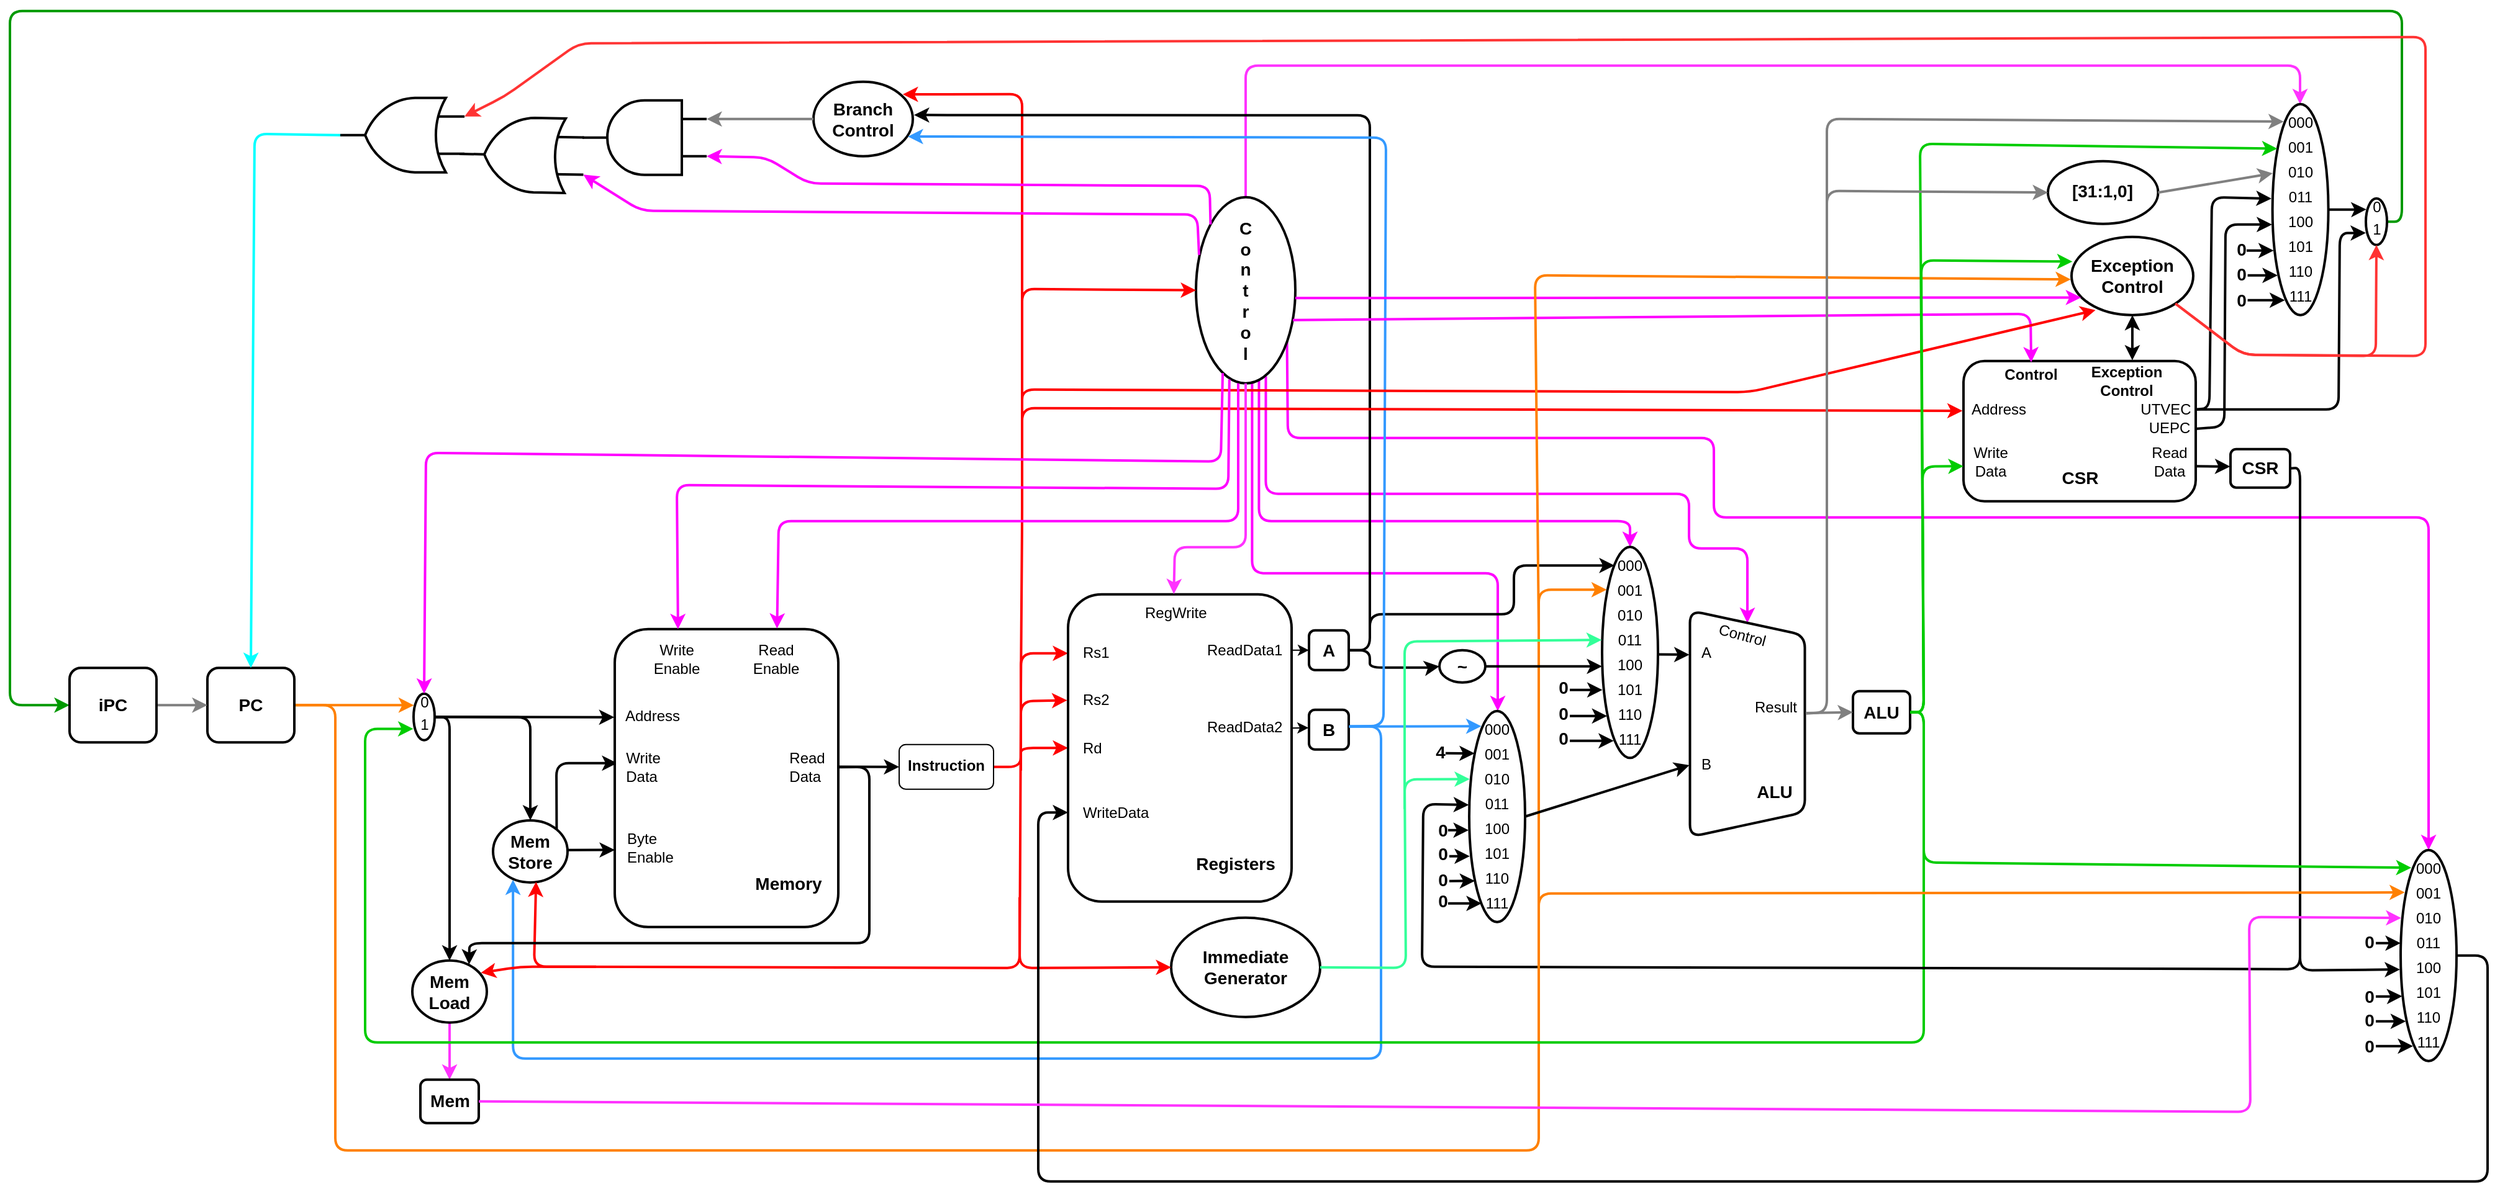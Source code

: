 <mxfile version="14.6.9" type="device" pages="2"><diagram id="2t1u1ABmzeESMsIDZXxj" name="RV32I e RV32IM"><mxGraphModel dx="2088" dy="2070" grid="1" gridSize="1" guides="1" tooltips="1" connect="1" arrows="1" fold="1" page="1" pageScale="1" pageWidth="2336" pageHeight="1654" math="0" shadow="0"><root><mxCell id="0"/><mxCell id="1" parent="0"/><mxCell id="plcovTvCz3uGUUexnCGZ-11" value="" style="endArrow=classic;html=1;strokeWidth=2;exitX=0.5;exitY=1;exitDx=0;exitDy=0;entryX=0.5;entryY=0;entryDx=0;entryDy=0;strokeColor=#FF33FF;" parent="1" source="Ak1U18KpwX0jvfp3cHVP-63" edge="1" target="3GL5z4Y3wpqhzzR3_J_E-3"><mxGeometry width="50" height="50" relative="1" as="geometry"><mxPoint x="583" y="984.86" as="sourcePoint"/><mxPoint x="607" y="976.86" as="targetPoint"/></mxGeometry></mxCell><mxCell id="Ak1U18KpwX0jvfp3cHVP-88" style="edgeStyle=orthogonalEdgeStyle;rounded=1;orthogonalLoop=1;jettySize=auto;html=1;strokeWidth=2;strokeColor=#3399FF;entryX=0.268;entryY=0.956;entryDx=0;entryDy=0;entryPerimeter=0;exitX=0.992;exitY=0.418;exitDx=0;exitDy=0;exitPerimeter=0;" parent="1" source="mvnafi7-b25fGz2-Xbm3-2" target="Ak1U18KpwX0jvfp3cHVP-64" edge="1"><mxGeometry relative="1" as="geometry"><mxPoint x="600" y="900.86" as="targetPoint"/><mxPoint x="1256" y="789.86" as="sourcePoint"/><Array as="points"><mxPoint x="1269" y="761.86"/><mxPoint x="1269" y="1029.86"/><mxPoint x="570" y="1029.86"/></Array></mxGeometry></mxCell><mxCell id="uc6L2XjkbaiKqdHDWS1X-30" style="edgeStyle=orthogonalEdgeStyle;curved=1;rounded=0;orthogonalLoop=1;jettySize=auto;html=1;strokeWidth=2;strokeColor=#FF8000;entryX=0.013;entryY=0.249;entryDx=0;entryDy=0;entryPerimeter=0;exitX=1;exitY=0.5;exitDx=0;exitDy=0;" parent="1" source="uc6L2XjkbaiKqdHDWS1X-21" target="hChpKGQqxzgXOEwiiT-v-33" edge="1"><mxGeometry relative="1" as="geometry"><mxPoint x="611" y="743.86" as="targetPoint"/><Array as="points"/></mxGeometry></mxCell><mxCell id="Ak1U18KpwX0jvfp3cHVP-123" style="edgeStyle=orthogonalEdgeStyle;rounded=1;orthogonalLoop=1;jettySize=auto;html=1;strokeWidth=2;exitX=1;exitY=0.5;exitDx=0;exitDy=0;entryX=0.083;entryY=0.203;entryDx=0;entryDy=0;entryPerimeter=0;strokeColor=#FF8000;" parent="1" source="uc6L2XjkbaiKqdHDWS1X-21" target="mvnafi7-b25fGz2-Xbm3-9" edge="1"><mxGeometry relative="1" as="geometry"><Array as="points"><mxPoint x="427" y="744.86"/><mxPoint x="427" y="1103.86"/><mxPoint x="1396" y="1103.86"/><mxPoint x="1396" y="651.86"/></Array><mxPoint x="543" y="734.86" as="sourcePoint"/><mxPoint x="1463" y="652.86" as="targetPoint"/></mxGeometry></mxCell><mxCell id="uc6L2XjkbaiKqdHDWS1X-21" value="&lt;b&gt;&lt;font style=&quot;font-size: 14px&quot;&gt;PC&lt;/font&gt;&lt;/b&gt;" style="rounded=1;whiteSpace=wrap;html=1;strokeWidth=2;" parent="1" vertex="1"><mxGeometry x="324" y="715.11" width="70" height="60" as="geometry"/></mxCell><mxCell id="Ak1U18KpwX0jvfp3cHVP-16" style="edgeStyle=orthogonalEdgeStyle;rounded=1;orthogonalLoop=1;jettySize=auto;html=1;strokeWidth=2;entryX=0;entryY=0.192;entryDx=0;entryDy=0;entryPerimeter=0;strokeColor=#FF0000;" parent="1" target="uc6L2XjkbaiKqdHDWS1X-1" edge="1"><mxGeometry relative="1" as="geometry"><mxPoint x="1020" y="678.86" as="targetPoint"/><Array as="points"><mxPoint x="979" y="702.86"/></Array><mxPoint x="979" y="797.86" as="sourcePoint"/></mxGeometry></mxCell><mxCell id="Ak1U18KpwX0jvfp3cHVP-18" style="edgeStyle=orthogonalEdgeStyle;rounded=1;orthogonalLoop=1;jettySize=auto;html=1;entryX=0;entryY=0.5;entryDx=0;entryDy=0;strokeWidth=2;strokeColor=#FF0000;exitX=1;exitY=0.5;exitDx=0;exitDy=0;" parent="1" source="hChpKGQqxzgXOEwiiT-v-31" target="uc6L2XjkbaiKqdHDWS1X-1" edge="1"><mxGeometry relative="1" as="geometry"><Array as="points"><mxPoint x="979" y="794.86"/><mxPoint x="979" y="779.86"/></Array><mxPoint x="976" y="793.86" as="sourcePoint"/></mxGeometry></mxCell><mxCell id="uc6L2XjkbaiKqdHDWS1X-31" value="&lt;font style=&quot;font-size: 14px&quot;&gt;&lt;b&gt;Immediate&lt;br&gt;Generator&lt;/b&gt;&lt;/font&gt;" style="ellipse;whiteSpace=wrap;html=1;strokeWidth=2;" parent="1" vertex="1"><mxGeometry x="1100" y="916.36" width="120" height="80" as="geometry"/></mxCell><mxCell id="Ak1U18KpwX0jvfp3cHVP-92" style="edgeStyle=orthogonalEdgeStyle;rounded=1;orthogonalLoop=1;jettySize=auto;html=1;exitX=0.565;exitY=1;exitDx=0;exitDy=0;entryX=0.5;entryY=0;entryDx=0;entryDy=0;strokeWidth=2;strokeColor=#FF00FF;exitPerimeter=0;" parent="1" source="uc6L2XjkbaiKqdHDWS1X-32" edge="1" target="mvnafi7-b25fGz2-Xbm3-19"><mxGeometry relative="1" as="geometry"><Array as="points"><mxPoint x="1165" y="638.86"/><mxPoint x="1363" y="638.86"/><mxPoint x="1363" y="749.86"/></Array><mxPoint x="1376" y="748.86" as="targetPoint"/></mxGeometry></mxCell><mxCell id="Ak1U18KpwX0jvfp3cHVP-93" style="edgeStyle=orthogonalEdgeStyle;rounded=1;orthogonalLoop=1;jettySize=auto;html=1;exitX=0.634;exitY=0.984;exitDx=0;exitDy=0;strokeColor=#FF00FF;strokeWidth=2;exitPerimeter=0;entryX=0.5;entryY=0;entryDx=0;entryDy=0;" parent="1" source="uc6L2XjkbaiKqdHDWS1X-32" target="mvnafi7-b25fGz2-Xbm3-9" edge="1"><mxGeometry relative="1" as="geometry"><Array as="points"><mxPoint x="1171" y="596.86"/><mxPoint x="1470" y="596.86"/></Array><mxPoint x="1479" y="602.86" as="targetPoint"/></mxGeometry></mxCell><mxCell id="Ak1U18KpwX0jvfp3cHVP-94" style="edgeStyle=orthogonalEdgeStyle;rounded=1;orthogonalLoop=1;jettySize=auto;html=1;strokeColor=#FF00FF;strokeWidth=2;exitX=0.703;exitY=0.962;exitDx=0;exitDy=0;exitPerimeter=0;" parent="1" source="uc6L2XjkbaiKqdHDWS1X-32" target="Ak1U18KpwX0jvfp3cHVP-2" edge="1"><mxGeometry relative="1" as="geometry"><mxPoint x="1558" y="654.86" as="targetPoint"/><Array as="points"><mxPoint x="1176" y="574.86"/><mxPoint x="1517" y="574.86"/><mxPoint x="1517" y="618.86"/><mxPoint x="1564" y="618.86"/></Array></mxGeometry></mxCell><mxCell id="Ak1U18KpwX0jvfp3cHVP-144" style="edgeStyle=orthogonalEdgeStyle;rounded=1;orthogonalLoop=1;jettySize=auto;html=1;entryX=0.5;entryY=0;entryDx=0;entryDy=0;strokeWidth=2;strokeColor=#FF00FF;exitX=0.916;exitY=0.772;exitDx=0;exitDy=0;exitPerimeter=0;" parent="1" source="uc6L2XjkbaiKqdHDWS1X-32" target="Ak1U18KpwX0jvfp3cHVP-130" edge="1"><mxGeometry relative="1" as="geometry"><Array as="points"><mxPoint x="1193" y="454.86"/><mxPoint x="1194" y="454.86"/><mxPoint x="1194" y="529.86"/><mxPoint x="1537" y="529.86"/><mxPoint x="1537" y="593.86"/><mxPoint x="2113" y="593.86"/></Array><mxPoint x="1238" y="470.86" as="sourcePoint"/></mxGeometry></mxCell><mxCell id="Ak1U18KpwX0jvfp3cHVP-198" style="edgeStyle=orthogonalEdgeStyle;rounded=1;orthogonalLoop=1;jettySize=auto;html=1;entryX=0.5;entryY=0;entryDx=0;entryDy=0;strokeWidth=2;exitX=0.5;exitY=0;exitDx=0;exitDy=0;strokeColor=#FF33FF;" parent="1" source="uc6L2XjkbaiKqdHDWS1X-32" target="Ak1U18KpwX0jvfp3cHVP-161" edge="1"><mxGeometry relative="1" as="geometry"><Array as="points"><mxPoint x="1160" y="229.86"/><mxPoint x="2009" y="229.86"/><mxPoint x="2009" y="260.86"/></Array></mxGeometry></mxCell><mxCell id="uc6L2XjkbaiKqdHDWS1X-32" value="&lt;font style=&quot;font-size: 14px&quot;&gt;&lt;b&gt;C&lt;br&gt;o&lt;br&gt;n&lt;br&gt;t&lt;br&gt;r&lt;br&gt;o&lt;br&gt;l&lt;br&gt;&lt;/b&gt;&lt;/font&gt;" style="ellipse;whiteSpace=wrap;html=1;strokeWidth=2;rotation=0;" parent="1" vertex="1"><mxGeometry x="1120" y="335.86" width="80" height="150" as="geometry"/></mxCell><mxCell id="Ak1U18KpwX0jvfp3cHVP-90" style="edgeStyle=orthogonalEdgeStyle;rounded=1;orthogonalLoop=1;jettySize=auto;html=1;strokeWidth=2;entryX=-0.013;entryY=0.756;entryDx=0;entryDy=0;entryPerimeter=0;strokeColor=#00CC00;exitX=1;exitY=0.5;exitDx=0;exitDy=0;" parent="1" source="3GL5z4Y3wpqhzzR3_J_E-4" target="hChpKGQqxzgXOEwiiT-v-33" edge="1"><mxGeometry relative="1" as="geometry"><mxPoint x="549" y="764.86" as="targetPoint"/><Array as="points"><mxPoint x="1706" y="750.86"/><mxPoint x="1706" y="1016.86"/><mxPoint x="451" y="1016.86"/><mxPoint x="451" y="763.86"/></Array><mxPoint x="1672" y="791.86" as="sourcePoint"/></mxGeometry></mxCell><mxCell id="Ak1U18KpwX0jvfp3cHVP-2" value="" style="shape=trapezoid;perimeter=trapezoidPerimeter;whiteSpace=wrap;html=1;fixedSize=1;rotation=90;strokeWidth=2;rounded=1;" parent="1" vertex="1"><mxGeometry x="1472.75" y="713.86" width="182.5" height="92.5" as="geometry"/></mxCell><mxCell id="Ak1U18KpwX0jvfp3cHVP-3" value="&lt;b&gt;&lt;font style=&quot;font-size: 14px&quot;&gt;ALU&lt;/font&gt;&lt;/b&gt;" style="text;html=1;strokeColor=none;fillColor=none;align=center;verticalAlign=middle;whiteSpace=wrap;rounded=0;" parent="1" vertex="1"><mxGeometry x="1566" y="804.86" width="40" height="20" as="geometry"/></mxCell><mxCell id="Ak1U18KpwX0jvfp3cHVP-4" value="Result" style="text;html=1;strokeColor=none;fillColor=none;align=right;verticalAlign=middle;whiteSpace=wrap;rounded=0;" parent="1" vertex="1"><mxGeometry x="1556" y="736.86" width="50" height="20" as="geometry"/></mxCell><mxCell id="Ak1U18KpwX0jvfp3cHVP-6" value="A" style="text;html=1;strokeColor=none;fillColor=none;align=left;verticalAlign=middle;whiteSpace=wrap;rounded=0;" parent="1" vertex="1"><mxGeometry x="1525.25" y="692.61" width="14.75" height="20" as="geometry"/></mxCell><mxCell id="Ak1U18KpwX0jvfp3cHVP-7" value="B" style="text;html=1;strokeColor=none;fillColor=none;align=left;verticalAlign=middle;whiteSpace=wrap;rounded=0;" parent="1" vertex="1"><mxGeometry x="1525.25" y="782.61" width="15.75" height="20" as="geometry"/></mxCell><mxCell id="Ak1U18KpwX0jvfp3cHVP-11" value="Control" style="text;html=1;strokeColor=none;fillColor=none;align=center;verticalAlign=middle;whiteSpace=wrap;rounded=0;rotation=15;" parent="1" vertex="1"><mxGeometry x="1540" y="678.86" width="40" height="20" as="geometry"/></mxCell><mxCell id="Ak1U18KpwX0jvfp3cHVP-42" style="edgeStyle=orthogonalEdgeStyle;rounded=1;orthogonalLoop=1;jettySize=auto;html=1;strokeColor=#000000;strokeWidth=2;exitX=1;exitY=0.5;exitDx=0;exitDy=0;entryX=0;entryY=0.5;entryDx=0;entryDy=0;" parent="1" source="mvnafi7-b25fGz2-Xbm3-1" target="mvnafi7-b25fGz2-Xbm3-17" edge="1"><mxGeometry relative="1" as="geometry"><Array as="points"><mxPoint x="1260" y="700.86"/><mxPoint x="1260" y="671.86"/><mxPoint x="1376" y="671.86"/><mxPoint x="1376" y="632.86"/></Array><mxPoint x="1247" y="709.86" as="sourcePoint"/><mxPoint x="1450" y="627.86" as="targetPoint"/></mxGeometry></mxCell><mxCell id="Ak1U18KpwX0jvfp3cHVP-45" value="&lt;b&gt;&lt;font style=&quot;font-size: 14px&quot;&gt;0&lt;/font&gt;&lt;/b&gt;" style="text;html=1;strokeColor=none;fillColor=none;align=center;verticalAlign=middle;whiteSpace=wrap;rounded=0;" parent="1" vertex="1"><mxGeometry x="1314" y="835.86" width="10" height="20" as="geometry"/></mxCell><mxCell id="Ak1U18KpwX0jvfp3cHVP-48" style="edgeStyle=orthogonalEdgeStyle;rounded=0;orthogonalLoop=1;jettySize=auto;html=1;entryX=0.006;entryY=0.678;entryDx=0;entryDy=0;entryPerimeter=0;strokeColor=#000000;strokeWidth=2;" parent="1" target="mvnafi7-b25fGz2-Xbm3-9" edge="1"><mxGeometry relative="1" as="geometry"><mxPoint x="1421" y="732.86" as="sourcePoint"/><mxPoint x="1439.28" y="732.86" as="targetPoint"/></mxGeometry></mxCell><mxCell id="Ak1U18KpwX0jvfp3cHVP-46" value="&lt;b&gt;&lt;font style=&quot;font-size: 14px&quot;&gt;0&lt;/font&gt;&lt;/b&gt;" style="text;html=1;strokeColor=none;fillColor=none;align=center;verticalAlign=middle;whiteSpace=wrap;rounded=0;" parent="1" vertex="1"><mxGeometry x="1411" y="723.86" width="10" height="15" as="geometry"/></mxCell><mxCell id="Ak1U18KpwX0jvfp3cHVP-63" value="&lt;b style=&quot;font-size: 14px&quot;&gt;Mem&lt;br&gt;Load&lt;/b&gt;" style="ellipse;whiteSpace=wrap;html=1;rounded=1;strokeWidth=2;align=center;" parent="1" vertex="1"><mxGeometry x="489" y="950.86" width="60" height="50" as="geometry"/></mxCell><mxCell id="Ak1U18KpwX0jvfp3cHVP-81" style="edgeStyle=orthogonalEdgeStyle;rounded=1;orthogonalLoop=1;jettySize=auto;html=1;entryX=0;entryY=0.458;entryDx=0;entryDy=0;entryPerimeter=0;strokeColor=#000000;strokeWidth=2;exitX=1;exitY=0;exitDx=0;exitDy=0;" parent="1" source="Ak1U18KpwX0jvfp3cHVP-64" edge="1"><mxGeometry relative="1" as="geometry"><Array as="points"><mxPoint x="605" y="840.86"/><mxPoint x="605" y="840.86"/><mxPoint x="605" y="791.86"/></Array><mxPoint x="654" y="791.86" as="targetPoint"/></mxGeometry></mxCell><mxCell id="Ak1U18KpwX0jvfp3cHVP-82" style="edgeStyle=orthogonalEdgeStyle;rounded=1;orthogonalLoop=1;jettySize=auto;html=1;exitX=1.004;exitY=0.478;exitDx=0;exitDy=0;entryX=0;entryY=0.742;entryDx=0;entryDy=0;strokeColor=#000000;strokeWidth=2;entryPerimeter=0;exitPerimeter=0;" parent="1" source="Ak1U18KpwX0jvfp3cHVP-64" target="hChpKGQqxzgXOEwiiT-v-1" edge="1"><mxGeometry relative="1" as="geometry"><Array as="points"/><mxPoint x="654" y="861.94" as="targetPoint"/></mxGeometry></mxCell><mxCell id="Ak1U18KpwX0jvfp3cHVP-64" value="&lt;b style=&quot;font-size: 14px&quot;&gt;Mem&lt;br&gt;Store&lt;br&gt;&lt;/b&gt;" style="ellipse;whiteSpace=wrap;html=1;rounded=1;strokeWidth=2;align=center;" parent="1" vertex="1"><mxGeometry x="554" y="837.94" width="60" height="50" as="geometry"/></mxCell><mxCell id="Ak1U18KpwX0jvfp3cHVP-69" value="" style="group" parent="1" vertex="1" connectable="0"><mxGeometry x="1017" y="655.86" width="180" height="247.5" as="geometry"/></mxCell><mxCell id="uc6L2XjkbaiKqdHDWS1X-1" value="" style="rounded=1;whiteSpace=wrap;html=1;strokeWidth=2;" parent="Ak1U18KpwX0jvfp3cHVP-69" vertex="1"><mxGeometry width="180" height="247.5" as="geometry"/></mxCell><mxCell id="uc6L2XjkbaiKqdHDWS1X-2" value="Rs1" style="text;html=1;strokeColor=none;fillColor=none;align=left;verticalAlign=middle;whiteSpace=wrap;rounded=0;" parent="Ak1U18KpwX0jvfp3cHVP-69" vertex="1"><mxGeometry x="10" y="37.5" width="40" height="20" as="geometry"/></mxCell><mxCell id="uc6L2XjkbaiKqdHDWS1X-3" value="Rs2" style="text;html=1;strokeColor=none;fillColor=none;align=left;verticalAlign=middle;whiteSpace=wrap;rounded=0;" parent="Ak1U18KpwX0jvfp3cHVP-69" vertex="1"><mxGeometry x="10" y="75" width="40" height="20" as="geometry"/></mxCell><mxCell id="uc6L2XjkbaiKqdHDWS1X-4" value="Rd" style="text;html=1;strokeColor=none;fillColor=none;align=left;verticalAlign=middle;whiteSpace=wrap;rounded=0;" parent="Ak1U18KpwX0jvfp3cHVP-69" vertex="1"><mxGeometry x="10" y="113.75" width="40" height="20" as="geometry"/></mxCell><mxCell id="uc6L2XjkbaiKqdHDWS1X-6" value="WriteData" style="text;html=1;strokeColor=none;fillColor=none;align=left;verticalAlign=middle;whiteSpace=wrap;rounded=0;" parent="Ak1U18KpwX0jvfp3cHVP-69" vertex="1"><mxGeometry x="10" y="166.25" width="60" height="20" as="geometry"/></mxCell><mxCell id="uc6L2XjkbaiKqdHDWS1X-8" value="ReadData1" style="text;html=1;strokeColor=none;fillColor=none;align=left;verticalAlign=middle;whiteSpace=wrap;rounded=0;" parent="Ak1U18KpwX0jvfp3cHVP-69" vertex="1"><mxGeometry x="110" y="35" width="70" height="20" as="geometry"/></mxCell><mxCell id="uc6L2XjkbaiKqdHDWS1X-9" value="ReadData2" style="text;html=1;strokeColor=none;fillColor=none;align=left;verticalAlign=middle;whiteSpace=wrap;rounded=0;" parent="Ak1U18KpwX0jvfp3cHVP-69" vertex="1"><mxGeometry x="110" y="96.75" width="70" height="20" as="geometry"/></mxCell><mxCell id="uc6L2XjkbaiKqdHDWS1X-10" value="RegWrite" style="text;html=1;strokeColor=none;fillColor=none;align=left;verticalAlign=middle;whiteSpace=wrap;rounded=0;" parent="Ak1U18KpwX0jvfp3cHVP-69" vertex="1"><mxGeometry x="60" y="5" width="60" height="20" as="geometry"/></mxCell><mxCell id="uc6L2XjkbaiKqdHDWS1X-11" value="&lt;b&gt;&lt;font style=&quot;font-size: 14px&quot;&gt;Registers&lt;/font&gt;&lt;/b&gt;" style="text;html=1;strokeColor=none;fillColor=none;align=center;verticalAlign=middle;whiteSpace=wrap;rounded=0;" parent="Ak1U18KpwX0jvfp3cHVP-69" vertex="1"><mxGeometry x="100" y="207.5" width="70" height="20" as="geometry"/></mxCell><mxCell id="Ak1U18KpwX0jvfp3cHVP-83" value="" style="endArrow=classic;html=1;strokeWidth=2;entryX=0;entryY=0.5;entryDx=0;entryDy=0;rounded=1;strokeColor=#FF0000;" parent="1" target="uc6L2XjkbaiKqdHDWS1X-31" edge="1"><mxGeometry width="50" height="50" relative="1" as="geometry"><mxPoint x="979" y="750.86" as="sourcePoint"/><mxPoint x="1020" y="835.11" as="targetPoint"/><Array as="points"><mxPoint x="978" y="956.86"/></Array></mxGeometry></mxCell><mxCell id="Ak1U18KpwX0jvfp3cHVP-95" value="" style="endArrow=classic;html=1;strokeWidth=2;entryX=0;entryY=0.5;entryDx=0;entryDy=0;strokeColor=#FF0000;" parent="1" target="uc6L2XjkbaiKqdHDWS1X-32" edge="1"><mxGeometry width="50" height="50" relative="1" as="geometry"><mxPoint x="979" y="731.86" as="sourcePoint"/><mxPoint x="1010" y="608.86" as="targetPoint"/><Array as="points"><mxPoint x="980" y="595.86"/><mxPoint x="980" y="409.86"/></Array></mxGeometry></mxCell><mxCell id="Ak1U18KpwX0jvfp3cHVP-111" value="" style="group" parent="1" vertex="1" connectable="0"><mxGeometry x="1306" y="270.86" width="90" height="100" as="geometry"/></mxCell><mxCell id="Ak1U18KpwX0jvfp3cHVP-126" value="" style="group" parent="1" vertex="1" connectable="0"><mxGeometry x="1316" y="700.86" width="37" height="26" as="geometry"/></mxCell><mxCell id="Ak1U18KpwX0jvfp3cHVP-124" value="" style="ellipse;whiteSpace=wrap;html=1;rounded=1;strokeWidth=2;align=left;" parent="Ak1U18KpwX0jvfp3cHVP-126" vertex="1"><mxGeometry width="37" height="26" as="geometry"/></mxCell><mxCell id="Ak1U18KpwX0jvfp3cHVP-125" value="&lt;b&gt;&lt;font style=&quot;font-size: 14px&quot;&gt;~&lt;/font&gt;&lt;/b&gt;" style="text;html=1;strokeColor=none;fillColor=none;align=center;verticalAlign=middle;whiteSpace=wrap;rounded=0;" parent="Ak1U18KpwX0jvfp3cHVP-126" vertex="1"><mxGeometry x="12" y="6.5" width="13" height="13" as="geometry"/></mxCell><mxCell id="Ak1U18KpwX0jvfp3cHVP-128" style="edgeStyle=orthogonalEdgeStyle;rounded=1;orthogonalLoop=1;jettySize=auto;html=1;strokeColor=#000000;strokeWidth=2;entryX=0;entryY=0.566;entryDx=0;entryDy=0;entryPerimeter=0;" parent="1" source="Ak1U18KpwX0jvfp3cHVP-124" target="mvnafi7-b25fGz2-Xbm3-9" edge="1"><mxGeometry relative="1" as="geometry"><mxPoint x="1459.04" y="715.47" as="targetPoint"/><Array as="points"/></mxGeometry></mxCell><mxCell id="Ak1U18KpwX0jvfp3cHVP-129" style="edgeStyle=orthogonalEdgeStyle;rounded=1;orthogonalLoop=1;jettySize=auto;html=1;strokeColor=#000000;strokeWidth=2;exitX=1;exitY=0.5;exitDx=0;exitDy=0;entryX=0;entryY=0.5;entryDx=0;entryDy=0;" parent="1" source="mvnafi7-b25fGz2-Xbm3-1" target="Ak1U18KpwX0jvfp3cHVP-124" edge="1"><mxGeometry relative="1" as="geometry"><Array as="points"><mxPoint x="1260" y="700.86"/><mxPoint x="1260" y="714.86"/><mxPoint x="1309" y="714.86"/><mxPoint x="1309" y="713.86"/></Array><mxPoint x="1248" y="694.86" as="sourcePoint"/><mxPoint x="1309" y="712.86" as="targetPoint"/></mxGeometry></mxCell><mxCell id="Ak1U18KpwX0jvfp3cHVP-141" value="" style="group" parent="1" vertex="1" connectable="0"><mxGeometry x="2090" y="861.86" width="45" height="170" as="geometry"/></mxCell><mxCell id="Ak1U18KpwX0jvfp3cHVP-130" value="" style="ellipse;whiteSpace=wrap;html=1;rounded=1;strokeWidth=2;align=left;" parent="Ak1U18KpwX0jvfp3cHVP-141" vertex="1"><mxGeometry width="45" height="170" as="geometry"/></mxCell><mxCell id="Ak1U18KpwX0jvfp3cHVP-131" value="001" style="text;html=1;strokeColor=none;fillColor=none;align=center;verticalAlign=middle;whiteSpace=wrap;rounded=0;" parent="Ak1U18KpwX0jvfp3cHVP-141" vertex="1"><mxGeometry x="10" y="25" width="25" height="20" as="geometry"/></mxCell><mxCell id="Ak1U18KpwX0jvfp3cHVP-132" value="010" style="text;html=1;strokeColor=none;fillColor=none;align=center;verticalAlign=middle;whiteSpace=wrap;rounded=0;" parent="Ak1U18KpwX0jvfp3cHVP-141" vertex="1"><mxGeometry x="10" y="45" width="25" height="20" as="geometry"/></mxCell><mxCell id="Ak1U18KpwX0jvfp3cHVP-133" value="011" style="text;html=1;strokeColor=none;fillColor=none;align=center;verticalAlign=middle;whiteSpace=wrap;rounded=0;" parent="Ak1U18KpwX0jvfp3cHVP-141" vertex="1"><mxGeometry x="10" y="65" width="25" height="20" as="geometry"/></mxCell><mxCell id="Ak1U18KpwX0jvfp3cHVP-134" value="100" style="text;html=1;strokeColor=none;fillColor=none;align=center;verticalAlign=middle;whiteSpace=wrap;rounded=0;" parent="Ak1U18KpwX0jvfp3cHVP-141" vertex="1"><mxGeometry x="10" y="85" width="25" height="20" as="geometry"/></mxCell><mxCell id="Ak1U18KpwX0jvfp3cHVP-135" value="101" style="text;html=1;strokeColor=none;fillColor=none;align=center;verticalAlign=middle;whiteSpace=wrap;rounded=0;" parent="Ak1U18KpwX0jvfp3cHVP-141" vertex="1"><mxGeometry x="10" y="105" width="25" height="20" as="geometry"/></mxCell><mxCell id="Ak1U18KpwX0jvfp3cHVP-136" value="110" style="text;html=1;strokeColor=none;fillColor=none;align=center;verticalAlign=middle;whiteSpace=wrap;rounded=0;" parent="Ak1U18KpwX0jvfp3cHVP-141" vertex="1"><mxGeometry x="10" y="125" width="25" height="20" as="geometry"/></mxCell><mxCell id="Ak1U18KpwX0jvfp3cHVP-137" value="111" style="text;html=1;strokeColor=none;fillColor=none;align=center;verticalAlign=middle;whiteSpace=wrap;rounded=0;" parent="Ak1U18KpwX0jvfp3cHVP-141" vertex="1"><mxGeometry x="10" y="145" width="25" height="20" as="geometry"/></mxCell><mxCell id="Ak1U18KpwX0jvfp3cHVP-139" value="000" style="text;html=1;strokeColor=none;fillColor=none;align=center;verticalAlign=middle;whiteSpace=wrap;rounded=0;" parent="Ak1U18KpwX0jvfp3cHVP-141" vertex="1"><mxGeometry x="10" y="5" width="25" height="20" as="geometry"/></mxCell><mxCell id="Ak1U18KpwX0jvfp3cHVP-149" style="edgeStyle=orthogonalEdgeStyle;rounded=0;orthogonalLoop=1;jettySize=auto;html=1;entryX=0.12;entryY=0.845;entryDx=0;entryDy=0;entryPerimeter=0;strokeColor=#000000;strokeWidth=2;" parent="1" edge="1"><mxGeometry relative="1" as="geometry"><mxPoint x="2070" y="936.86" as="sourcePoint"/><mxPoint x="2090" y="937.16" as="targetPoint"/></mxGeometry></mxCell><mxCell id="Ak1U18KpwX0jvfp3cHVP-150" value="&lt;b&gt;&lt;font style=&quot;font-size: 14px&quot;&gt;0&lt;/font&gt;&lt;/b&gt;" style="text;html=1;strokeColor=none;fillColor=none;align=center;verticalAlign=middle;whiteSpace=wrap;rounded=0;" parent="1" vertex="1"><mxGeometry x="2060.2" y="926.36" width="10" height="20" as="geometry"/></mxCell><mxCell id="Ak1U18KpwX0jvfp3cHVP-153" style="edgeStyle=orthogonalEdgeStyle;rounded=0;orthogonalLoop=1;jettySize=auto;html=1;entryX=0.12;entryY=0.845;entryDx=0;entryDy=0;entryPerimeter=0;strokeColor=#000000;strokeWidth=2;" parent="1" edge="1"><mxGeometry relative="1" as="geometry"><mxPoint x="2070" y="1019.86" as="sourcePoint"/><mxPoint x="2100" y="1019.66" as="targetPoint"/></mxGeometry></mxCell><mxCell id="Ak1U18KpwX0jvfp3cHVP-154" value="&lt;b&gt;&lt;font style=&quot;font-size: 14px&quot;&gt;0&lt;/font&gt;&lt;/b&gt;" style="text;html=1;strokeColor=none;fillColor=none;align=center;verticalAlign=middle;whiteSpace=wrap;rounded=0;" parent="1" vertex="1"><mxGeometry x="2060.2" y="1009.86" width="10" height="20" as="geometry"/></mxCell><mxCell id="Ak1U18KpwX0jvfp3cHVP-155" style="edgeStyle=orthogonalEdgeStyle;rounded=0;orthogonalLoop=1;jettySize=auto;html=1;entryX=0.093;entryY=0.81;entryDx=0;entryDy=0;entryPerimeter=0;strokeColor=#000000;strokeWidth=2;" parent="1" target="Ak1U18KpwX0jvfp3cHVP-130" edge="1"><mxGeometry relative="1" as="geometry"><mxPoint x="2070" y="999.86" as="sourcePoint"/><mxPoint x="2090" y="999.66" as="targetPoint"/></mxGeometry></mxCell><mxCell id="Ak1U18KpwX0jvfp3cHVP-156" value="&lt;b&gt;&lt;font style=&quot;font-size: 14px&quot;&gt;0&lt;/font&gt;&lt;/b&gt;" style="text;html=1;strokeColor=none;fillColor=none;align=center;verticalAlign=middle;whiteSpace=wrap;rounded=0;" parent="1" vertex="1"><mxGeometry x="2060.2" y="988.86" width="10" height="20" as="geometry"/></mxCell><mxCell id="Ak1U18KpwX0jvfp3cHVP-157" style="edgeStyle=orthogonalEdgeStyle;rounded=0;orthogonalLoop=1;jettySize=auto;html=1;entryX=0.027;entryY=0.693;entryDx=0;entryDy=0;entryPerimeter=0;strokeColor=#000000;strokeWidth=2;" parent="1" target="Ak1U18KpwX0jvfp3cHVP-130" edge="1"><mxGeometry relative="1" as="geometry"><mxPoint x="2070" y="979.86" as="sourcePoint"/><mxPoint x="2089.985" y="979.86" as="targetPoint"/><Array as="points"><mxPoint x="2079" y="979.86"/></Array></mxGeometry></mxCell><mxCell id="Ak1U18KpwX0jvfp3cHVP-158" value="&lt;b&gt;&lt;font style=&quot;font-size: 14px&quot;&gt;0&lt;/font&gt;&lt;/b&gt;" style="text;html=1;strokeColor=none;fillColor=none;align=center;verticalAlign=middle;whiteSpace=wrap;rounded=0;" parent="1" vertex="1"><mxGeometry x="2060.2" y="969.86" width="10" height="20" as="geometry"/></mxCell><mxCell id="Ak1U18KpwX0jvfp3cHVP-159" style="edgeStyle=orthogonalEdgeStyle;rounded=1;orthogonalLoop=1;jettySize=auto;html=1;strokeColor=#000000;strokeWidth=2;entryX=0;entryY=0.71;entryDx=0;entryDy=0;entryPerimeter=0;exitX=1;exitY=0.5;exitDx=0;exitDy=0;" parent="1" source="Ak1U18KpwX0jvfp3cHVP-130" target="uc6L2XjkbaiKqdHDWS1X-1" edge="1"><mxGeometry relative="1" as="geometry"><mxPoint x="1309.2" y="888.86" as="targetPoint"/><Array as="points"><mxPoint x="2160" y="946.86"/><mxPoint x="2160" y="1128.86"/><mxPoint x="993" y="1128.86"/><mxPoint x="993" y="831.86"/></Array></mxGeometry></mxCell><mxCell id="Ak1U18KpwX0jvfp3cHVP-160" value="" style="group" parent="1" vertex="1" connectable="0"><mxGeometry x="1986.8" y="260.86" width="45" height="170" as="geometry"/></mxCell><mxCell id="Ak1U18KpwX0jvfp3cHVP-161" value="" style="ellipse;whiteSpace=wrap;html=1;rounded=1;strokeWidth=2;align=left;" parent="Ak1U18KpwX0jvfp3cHVP-160" vertex="1"><mxGeometry width="45" height="170" as="geometry"/></mxCell><mxCell id="Ak1U18KpwX0jvfp3cHVP-162" value="001" style="text;html=1;strokeColor=none;fillColor=none;align=center;verticalAlign=middle;whiteSpace=wrap;rounded=0;" parent="Ak1U18KpwX0jvfp3cHVP-160" vertex="1"><mxGeometry x="10" y="25" width="25" height="20" as="geometry"/></mxCell><mxCell id="Ak1U18KpwX0jvfp3cHVP-163" value="010" style="text;html=1;strokeColor=none;fillColor=none;align=center;verticalAlign=middle;whiteSpace=wrap;rounded=0;" parent="Ak1U18KpwX0jvfp3cHVP-160" vertex="1"><mxGeometry x="10" y="45" width="25" height="20" as="geometry"/></mxCell><mxCell id="Ak1U18KpwX0jvfp3cHVP-164" value="011" style="text;html=1;strokeColor=none;fillColor=none;align=center;verticalAlign=middle;whiteSpace=wrap;rounded=0;" parent="Ak1U18KpwX0jvfp3cHVP-160" vertex="1"><mxGeometry x="10" y="65" width="25" height="20" as="geometry"/></mxCell><mxCell id="Ak1U18KpwX0jvfp3cHVP-165" value="100" style="text;html=1;strokeColor=none;fillColor=none;align=center;verticalAlign=middle;whiteSpace=wrap;rounded=0;" parent="Ak1U18KpwX0jvfp3cHVP-160" vertex="1"><mxGeometry x="10" y="85" width="25" height="20" as="geometry"/></mxCell><mxCell id="Ak1U18KpwX0jvfp3cHVP-166" value="101" style="text;html=1;strokeColor=none;fillColor=none;align=center;verticalAlign=middle;whiteSpace=wrap;rounded=0;" parent="Ak1U18KpwX0jvfp3cHVP-160" vertex="1"><mxGeometry x="10" y="105" width="25" height="20" as="geometry"/></mxCell><mxCell id="Ak1U18KpwX0jvfp3cHVP-167" value="110" style="text;html=1;strokeColor=none;fillColor=none;align=center;verticalAlign=middle;whiteSpace=wrap;rounded=0;" parent="Ak1U18KpwX0jvfp3cHVP-160" vertex="1"><mxGeometry x="10" y="125" width="25" height="20" as="geometry"/></mxCell><mxCell id="Ak1U18KpwX0jvfp3cHVP-168" value="111" style="text;html=1;strokeColor=none;fillColor=none;align=center;verticalAlign=middle;whiteSpace=wrap;rounded=0;" parent="Ak1U18KpwX0jvfp3cHVP-160" vertex="1"><mxGeometry x="10" y="145" width="25" height="20" as="geometry"/></mxCell><mxCell id="Ak1U18KpwX0jvfp3cHVP-169" value="000" style="text;html=1;strokeColor=none;fillColor=none;align=center;verticalAlign=middle;whiteSpace=wrap;rounded=0;" parent="Ak1U18KpwX0jvfp3cHVP-160" vertex="1"><mxGeometry x="10" y="5" width="25" height="20" as="geometry"/></mxCell><mxCell id="Ak1U18KpwX0jvfp3cHVP-172" style="edgeStyle=orthogonalEdgeStyle;rounded=0;orthogonalLoop=1;jettySize=auto;html=1;entryX=0.12;entryY=0.845;entryDx=0;entryDy=0;entryPerimeter=0;strokeColor=#000000;strokeWidth=2;" parent="1" edge="1"><mxGeometry relative="1" as="geometry"><mxPoint x="1966.8" y="418.86" as="sourcePoint"/><mxPoint x="1996.8" y="418.66" as="targetPoint"/></mxGeometry></mxCell><mxCell id="Ak1U18KpwX0jvfp3cHVP-173" value="&lt;b&gt;&lt;font style=&quot;font-size: 14px&quot;&gt;0&lt;/font&gt;&lt;/b&gt;" style="text;html=1;strokeColor=none;fillColor=none;align=center;verticalAlign=middle;whiteSpace=wrap;rounded=0;" parent="1" vertex="1"><mxGeometry x="1957" y="408.86" width="10" height="20" as="geometry"/></mxCell><mxCell id="Ak1U18KpwX0jvfp3cHVP-174" style="edgeStyle=orthogonalEdgeStyle;rounded=0;orthogonalLoop=1;jettySize=auto;html=1;entryX=0.093;entryY=0.81;entryDx=0;entryDy=0;entryPerimeter=0;strokeColor=#000000;strokeWidth=2;" parent="1" target="Ak1U18KpwX0jvfp3cHVP-161" edge="1"><mxGeometry relative="1" as="geometry"><mxPoint x="1966.8" y="398.86" as="sourcePoint"/><mxPoint x="1986.8" y="398.66" as="targetPoint"/></mxGeometry></mxCell><mxCell id="Ak1U18KpwX0jvfp3cHVP-175" value="&lt;b&gt;&lt;font style=&quot;font-size: 14px&quot;&gt;0&lt;/font&gt;&lt;/b&gt;" style="text;html=1;strokeColor=none;fillColor=none;align=center;verticalAlign=middle;whiteSpace=wrap;rounded=0;" parent="1" vertex="1"><mxGeometry x="1957" y="387.86" width="10" height="20" as="geometry"/></mxCell><mxCell id="Ak1U18KpwX0jvfp3cHVP-178" style="edgeStyle=orthogonalEdgeStyle;rounded=1;orthogonalLoop=1;jettySize=auto;html=1;strokeWidth=2;strokeColor=#009900;exitX=1;exitY=0.5;exitDx=0;exitDy=0;entryX=0;entryY=0.5;entryDx=0;entryDy=0;" parent="1" source="zTd6B_xLg7Re9HhVYBb--2" target="3GL5z4Y3wpqhzzR3_J_E-15" edge="1"><mxGeometry relative="1" as="geometry"><mxPoint x="2055" y="384.86" as="sourcePoint"/><Array as="points"><mxPoint x="2091" y="355.86"/><mxPoint x="2091" y="185.86"/><mxPoint x="165" y="185.86"/><mxPoint x="165" y="744.86"/></Array><mxPoint x="220" y="786.86" as="targetPoint"/></mxGeometry></mxCell><mxCell id="Ak1U18KpwX0jvfp3cHVP-203" value="" style="group" parent="1" vertex="1" connectable="0"><mxGeometry x="812" y="242.86" width="80" height="60" as="geometry"/></mxCell><mxCell id="Ak1U18KpwX0jvfp3cHVP-201" value="" style="ellipse;whiteSpace=wrap;html=1;rounded=1;strokeWidth=2;align=left;" parent="Ak1U18KpwX0jvfp3cHVP-203" vertex="1"><mxGeometry width="80" height="60" as="geometry"/></mxCell><mxCell id="Ak1U18KpwX0jvfp3cHVP-202" value="&lt;font style=&quot;font-size: 14px&quot;&gt;&lt;b&gt;Branch&lt;br&gt;Control&lt;/b&gt;&lt;/font&gt;" style="text;html=1;strokeColor=none;fillColor=none;align=center;verticalAlign=middle;whiteSpace=wrap;rounded=0;" parent="Ak1U18KpwX0jvfp3cHVP-203" vertex="1"><mxGeometry x="14" y="15" width="52" height="30" as="geometry"/></mxCell><mxCell id="3_lT20SbP2KPLLb0u3nv-17" value="" style="endArrow=classic;html=1;strokeWidth=2;entryX=0.899;entryY=0.17;entryDx=0;entryDy=0;strokeColor=#FF0000;entryPerimeter=0;" parent="1" target="Ak1U18KpwX0jvfp3cHVP-201" edge="1"><mxGeometry width="50" height="50" relative="1" as="geometry"><mxPoint x="980" y="466.86" as="sourcePoint"/><mxPoint x="1175.0" y="310.86" as="targetPoint"/><Array as="points"><mxPoint x="980" y="252.86"/></Array></mxGeometry></mxCell><mxCell id="3_lT20SbP2KPLLb0u3nv-19" value="" style="endArrow=classic;html=1;strokeWidth=2;entryX=1.012;entryY=0.447;entryDx=0;entryDy=0;entryPerimeter=0;" parent="1" target="Ak1U18KpwX0jvfp3cHVP-201" edge="1"><mxGeometry width="50" height="50" relative="1" as="geometry"><mxPoint x="1260" y="686.86" as="sourcePoint"/><mxPoint x="1492" y="313.86" as="targetPoint"/><Array as="points"><mxPoint x="1260" y="493.86"/><mxPoint x="1260" y="269.86"/></Array></mxGeometry></mxCell><mxCell id="3_lT20SbP2KPLLb0u3nv-20" value="" style="endArrow=classic;html=1;strokeWidth=2;entryX=0.95;entryY=0.735;entryDx=0;entryDy=0;entryPerimeter=0;exitX=1.006;exitY=0.417;exitDx=0;exitDy=0;exitPerimeter=0;strokeColor=#3399FF;" parent="1" source="mvnafi7-b25fGz2-Xbm3-2" target="Ak1U18KpwX0jvfp3cHVP-201" edge="1"><mxGeometry width="50" height="50" relative="1" as="geometry"><mxPoint x="1255" y="750.86" as="sourcePoint"/><mxPoint x="1505" y="324.86" as="targetPoint"/><Array as="points"><mxPoint x="1271" y="761.86"/><mxPoint x="1273" y="287.86"/></Array></mxGeometry></mxCell><mxCell id="3_lT20SbP2KPLLb0u3nv-38" value="" style="group" parent="1" vertex="1" connectable="0"><mxGeometry x="1738" y="467.86" width="187" height="137" as="geometry"/></mxCell><mxCell id="3_lT20SbP2KPLLb0u3nv-23" value="" style="rounded=1;whiteSpace=wrap;html=1;strokeWidth=2;" parent="3_lT20SbP2KPLLb0u3nv-38" vertex="1"><mxGeometry width="187" height="113" as="geometry"/></mxCell><mxCell id="3_lT20SbP2KPLLb0u3nv-24" value="&lt;b&gt;&lt;font style=&quot;font-size: 14px&quot;&gt;CSR&lt;/font&gt;&lt;/b&gt;" style="text;html=1;strokeColor=none;fillColor=none;align=center;verticalAlign=middle;whiteSpace=wrap;rounded=0;" parent="3_lT20SbP2KPLLb0u3nv-38" vertex="1"><mxGeometry x="73.5" y="84" width="40" height="20" as="geometry"/></mxCell><mxCell id="3_lT20SbP2KPLLb0u3nv-25" value="UEPC" style="text;html=1;strokeColor=none;fillColor=none;align=center;verticalAlign=middle;whiteSpace=wrap;rounded=0;" parent="3_lT20SbP2KPLLb0u3nv-38" vertex="1"><mxGeometry x="149" y="44" width="33.75" height="20" as="geometry"/></mxCell><mxCell id="3_lT20SbP2KPLLb0u3nv-26" value="UTVEC" style="text;html=1;strokeColor=none;fillColor=none;align=center;verticalAlign=middle;whiteSpace=wrap;rounded=0;" parent="3_lT20SbP2KPLLb0u3nv-38" vertex="1"><mxGeometry x="145" y="29" width="35.75" height="20" as="geometry"/></mxCell><mxCell id="3_lT20SbP2KPLLb0u3nv-30" value="Read Data" style="text;html=1;strokeColor=none;fillColor=none;align=center;verticalAlign=middle;whiteSpace=wrap;rounded=0;" parent="3_lT20SbP2KPLLb0u3nv-38" vertex="1"><mxGeometry x="148" y="71" width="35.75" height="20" as="geometry"/></mxCell><mxCell id="3_lT20SbP2KPLLb0u3nv-32" value="Write&lt;br&gt;Data" style="text;html=1;strokeColor=none;fillColor=none;align=center;verticalAlign=middle;whiteSpace=wrap;rounded=0;" parent="3_lT20SbP2KPLLb0u3nv-38" vertex="1"><mxGeometry x="4" y="71" width="35.75" height="20" as="geometry"/></mxCell><mxCell id="3_lT20SbP2KPLLb0u3nv-33" value="&lt;b&gt;Exception&lt;br&gt;Control&lt;/b&gt;" style="text;html=1;strokeColor=none;fillColor=none;align=center;verticalAlign=middle;whiteSpace=wrap;rounded=0;" parent="3_lT20SbP2KPLLb0u3nv-38" vertex="1"><mxGeometry x="101" y="6" width="61" height="20" as="geometry"/></mxCell><mxCell id="3_lT20SbP2KPLLb0u3nv-34" value="&lt;b&gt;Control&lt;/b&gt;" style="text;html=1;strokeColor=none;fillColor=none;align=center;verticalAlign=middle;whiteSpace=wrap;rounded=0;" parent="3_lT20SbP2KPLLb0u3nv-38" vertex="1"><mxGeometry x="24" y="1" width="61" height="20" as="geometry"/></mxCell><mxCell id="3_lT20SbP2KPLLb0u3nv-36" value="Address" style="text;html=1;strokeColor=none;fillColor=none;align=center;verticalAlign=middle;whiteSpace=wrap;rounded=0;" parent="3_lT20SbP2KPLLb0u3nv-38" vertex="1"><mxGeometry x="4" y="29" width="49" height="20" as="geometry"/></mxCell><mxCell id="3_lT20SbP2KPLLb0u3nv-43" value="" style="endArrow=classic;html=1;strokeColor=#000000;strokeWidth=2;entryX=-0.018;entryY=0.448;entryDx=0;entryDy=0;entryPerimeter=0;exitX=0.998;exitY=0.346;exitDx=0;exitDy=0;exitPerimeter=0;" parent="1" source="3_lT20SbP2KPLLb0u3nv-23" target="Ak1U18KpwX0jvfp3cHVP-161" edge="1"><mxGeometry width="50" height="50" relative="1" as="geometry"><mxPoint x="1943" y="541.86" as="sourcePoint"/><mxPoint x="1993" y="491.86" as="targetPoint"/><Array as="points"><mxPoint x="1936" y="505.86"/><mxPoint x="1938" y="335.86"/></Array></mxGeometry></mxCell><mxCell id="3_lT20SbP2KPLLb0u3nv-44" value="" style="endArrow=classic;html=1;strokeColor=#000000;strokeWidth=2;entryX=-0.009;entryY=0.571;entryDx=0;entryDy=0;entryPerimeter=0;exitX=0.999;exitY=0.483;exitDx=0;exitDy=0;exitPerimeter=0;" parent="1" source="3_lT20SbP2KPLLb0u3nv-23" target="Ak1U18KpwX0jvfp3cHVP-161" edge="1"><mxGeometry width="50" height="50" relative="1" as="geometry"><mxPoint x="1876" y="510.86" as="sourcePoint"/><mxPoint x="1973" y="370.86" as="targetPoint"/><Array as="points"><mxPoint x="1948" y="520.86"/><mxPoint x="1949" y="357.86"/></Array></mxGeometry></mxCell><mxCell id="3_lT20SbP2KPLLb0u3nv-45" value="" style="endArrow=classic;html=1;strokeColor=#000000;strokeWidth=2;entryX=-0.012;entryY=0.566;entryDx=0;entryDy=0;entryPerimeter=0;exitX=1;exitY=0.5;exitDx=0;exitDy=0;" parent="1" source="3GL5z4Y3wpqhzzR3_J_E-1" target="Ak1U18KpwX0jvfp3cHVP-130" edge="1"><mxGeometry width="50" height="50" relative="1" as="geometry"><mxPoint x="1942" y="553.86" as="sourcePoint"/><mxPoint x="2078" y="1026.86" as="targetPoint"/><Array as="points"><mxPoint x="2009" y="553.86"/><mxPoint x="2009" y="958.86"/></Array></mxGeometry></mxCell><mxCell id="3_lT20SbP2KPLLb0u3nv-47" value="" style="endArrow=classic;html=1;strokeWidth=2;entryX=0;entryY=0.75;entryDx=0;entryDy=0;exitX=1;exitY=0.5;exitDx=0;exitDy=0;strokeColor=#00CC00;" parent="1" source="3GL5z4Y3wpqhzzR3_J_E-4" target="3_lT20SbP2KPLLb0u3nv-23" edge="1"><mxGeometry width="50" height="50" relative="1" as="geometry"><mxPoint x="1717" y="750.86" as="sourcePoint"/><mxPoint x="1664" y="529.86" as="targetPoint"/><Array as="points"><mxPoint x="1706" y="750.86"/><mxPoint x="1705" y="552.86"/></Array></mxGeometry></mxCell><mxCell id="3_lT20SbP2KPLLb0u3nv-48" value="" style="endArrow=classic;html=1;strokeWidth=2;strokeColor=#FF00FF;entryX=0.5;entryY=0;entryDx=0;entryDy=0;exitX=0.975;exitY=0.66;exitDx=0;exitDy=0;exitPerimeter=0;" parent="1" target="3_lT20SbP2KPLLb0u3nv-34" edge="1" source="uc6L2XjkbaiKqdHDWS1X-32"><mxGeometry width="50" height="50" relative="1" as="geometry"><mxPoint x="1211" y="437.86" as="sourcePoint"/><mxPoint x="1511" y="429.86" as="targetPoint"/><Array as="points"><mxPoint x="1792" y="429.86"/></Array></mxGeometry></mxCell><mxCell id="3_lT20SbP2KPLLb0u3nv-49" value="" style="endArrow=classic;html=1;strokeWidth=2;strokeColor=#FF0000;entryX=-0.004;entryY=0.355;entryDx=0;entryDy=0;entryPerimeter=0;" parent="1" target="3_lT20SbP2KPLLb0u3nv-23" edge="1"><mxGeometry width="50" height="50" relative="1" as="geometry"><mxPoint x="980" y="542.86" as="sourcePoint"/><mxPoint x="1563" y="462.86" as="targetPoint"/><Array as="points"><mxPoint x="980" y="505.86"/></Array></mxGeometry></mxCell><mxCell id="3_lT20SbP2KPLLb0u3nv-50" value="&lt;b style=&quot;font-size: 14px&quot;&gt;Exception&lt;br&gt;Control&lt;/b&gt;" style="ellipse;whiteSpace=wrap;html=1;strokeWidth=2;" parent="1" vertex="1"><mxGeometry x="1825" y="367.86" width="98" height="63" as="geometry"/></mxCell><mxCell id="3_lT20SbP2KPLLb0u3nv-52" value="" style="endArrow=classic;startArrow=classic;html=1;strokeColor=#000000;strokeWidth=2;entryX=0.727;entryY=-0.005;entryDx=0;entryDy=0;entryPerimeter=0;" parent="1" source="3_lT20SbP2KPLLb0u3nv-50" target="3_lT20SbP2KPLLb0u3nv-23" edge="1"><mxGeometry width="50" height="50" relative="1" as="geometry"><mxPoint x="1874" y="457.86" as="sourcePoint"/><mxPoint x="1924" y="407.86" as="targetPoint"/></mxGeometry></mxCell><mxCell id="3_lT20SbP2KPLLb0u3nv-53" value="" style="endArrow=classic;html=1;strokeWidth=2;strokeColor=#FF00FF;entryX=0.078;entryY=0.775;entryDx=0;entryDy=0;entryPerimeter=0;exitX=1;exitY=0.542;exitDx=0;exitDy=0;exitPerimeter=0;" parent="1" source="uc6L2XjkbaiKqdHDWS1X-32" target="3_lT20SbP2KPLLb0u3nv-50" edge="1"><mxGeometry width="50" height="50" relative="1" as="geometry"><mxPoint x="1469" y="441.86" as="sourcePoint"/><mxPoint x="1706" y="385.86" as="targetPoint"/><Array as="points"/></mxGeometry></mxCell><mxCell id="3_lT20SbP2KPLLb0u3nv-54" value="" style="endArrow=classic;html=1;strokeWidth=2;strokeColor=#FF0000;entryX=0.197;entryY=0.936;entryDx=0;entryDy=0;entryPerimeter=0;" parent="1" target="3_lT20SbP2KPLLb0u3nv-50" edge="1"><mxGeometry width="50" height="50" relative="1" as="geometry"><mxPoint x="980" y="506.86" as="sourcePoint"/><mxPoint x="1609" y="451.86" as="targetPoint"/><Array as="points"><mxPoint x="980" y="490.86"/><mxPoint x="1566" y="492.86"/></Array></mxGeometry></mxCell><mxCell id="zTd6B_xLg7Re9HhVYBb--1" value="" style="group" parent="1" vertex="1" connectable="0"><mxGeometry x="2062" y="336.86" width="17" height="37.5" as="geometry"/></mxCell><mxCell id="zTd6B_xLg7Re9HhVYBb--2" value="" style="ellipse;whiteSpace=wrap;html=1;strokeWidth=2;" parent="zTd6B_xLg7Re9HhVYBb--1" vertex="1"><mxGeometry width="17" height="37.5" as="geometry"/></mxCell><mxCell id="zTd6B_xLg7Re9HhVYBb--3" value="0" style="text;html=1;strokeColor=none;fillColor=none;align=center;verticalAlign=middle;whiteSpace=wrap;rounded=0;" parent="zTd6B_xLg7Re9HhVYBb--1" vertex="1"><mxGeometry x="3.5" y="2.5" width="10" height="10" as="geometry"/></mxCell><mxCell id="zTd6B_xLg7Re9HhVYBb--4" value="1" style="text;html=1;strokeColor=none;fillColor=none;align=center;verticalAlign=middle;whiteSpace=wrap;rounded=0;" parent="zTd6B_xLg7Re9HhVYBb--1" vertex="1"><mxGeometry x="3.5" y="20" width="10" height="10" as="geometry"/></mxCell><mxCell id="zTd6B_xLg7Re9HhVYBb--5" style="edgeStyle=orthogonalEdgeStyle;rounded=0;orthogonalLoop=1;jettySize=auto;html=1;entryX=0.024;entryY=0.236;entryDx=0;entryDy=0;entryPerimeter=0;strokeWidth=2;" parent="1" source="Ak1U18KpwX0jvfp3cHVP-161" target="zTd6B_xLg7Re9HhVYBb--2" edge="1"><mxGeometry relative="1" as="geometry"/></mxCell><mxCell id="zTd6B_xLg7Re9HhVYBb--6" value="" style="endArrow=classic;html=1;entryX=-0.003;entryY=0.742;entryDx=0;entryDy=0;entryPerimeter=0;strokeWidth=2;" parent="1" target="zTd6B_xLg7Re9HhVYBb--2" edge="1"><mxGeometry width="50" height="50" relative="1" as="geometry"><mxPoint x="1925" y="506.86" as="sourcePoint"/><mxPoint x="2070" y="440.86" as="targetPoint"/><Array as="points"><mxPoint x="2040" y="506.86"/><mxPoint x="2041" y="364.86"/></Array></mxGeometry></mxCell><mxCell id="zTd6B_xLg7Re9HhVYBb--7" value="" style="endArrow=classic;html=1;strokeWidth=2;entryX=0.5;entryY=1;entryDx=0;entryDy=0;exitX=1;exitY=1;exitDx=0;exitDy=0;strokeColor=#FF3333;" parent="1" source="3_lT20SbP2KPLLb0u3nv-50" target="zTd6B_xLg7Re9HhVYBb--2" edge="1"><mxGeometry width="50" height="50" relative="1" as="geometry"><mxPoint x="2051" y="469.86" as="sourcePoint"/><mxPoint x="2101" y="419.86" as="targetPoint"/><Array as="points"><mxPoint x="1963" y="462.86"/><mxPoint x="2070" y="463.86"/></Array></mxGeometry></mxCell><mxCell id="hChpKGQqxzgXOEwiiT-v-9" value="" style="group" parent="1" vertex="1" connectable="0"><mxGeometry x="652" y="683.86" width="180" height="240" as="geometry"/></mxCell><mxCell id="hChpKGQqxzgXOEwiiT-v-1" value="" style="rounded=1;whiteSpace=wrap;html=1;strokeWidth=2;align=left;" parent="hChpKGQqxzgXOEwiiT-v-9" vertex="1"><mxGeometry width="180" height="240" as="geometry"/></mxCell><mxCell id="hChpKGQqxzgXOEwiiT-v-2" value="&lt;font style=&quot;font-size: 14px&quot;&gt;&lt;b&gt;Memory&lt;br&gt;&lt;/b&gt;&lt;/font&gt;" style="text;html=1;strokeColor=none;fillColor=none;align=center;verticalAlign=middle;whiteSpace=wrap;rounded=0;" parent="hChpKGQqxzgXOEwiiT-v-9" vertex="1"><mxGeometry x="110" y="190" width="60" height="30" as="geometry"/></mxCell><mxCell id="hChpKGQqxzgXOEwiiT-v-3" value="Read&lt;br&gt;Enable" style="text;html=1;strokeColor=none;fillColor=none;align=center;verticalAlign=middle;whiteSpace=wrap;rounded=0;" parent="hChpKGQqxzgXOEwiiT-v-9" vertex="1"><mxGeometry x="110" y="13.75" width="40" height="20" as="geometry"/></mxCell><mxCell id="hChpKGQqxzgXOEwiiT-v-4" value="Write&lt;br&gt;Enable" style="text;html=1;strokeColor=none;fillColor=none;align=center;verticalAlign=middle;whiteSpace=wrap;rounded=0;" parent="hChpKGQqxzgXOEwiiT-v-9" vertex="1"><mxGeometry x="30" y="13.75" width="40" height="20" as="geometry"/></mxCell><mxCell id="hChpKGQqxzgXOEwiiT-v-5" value="Address" style="text;html=1;strokeColor=none;fillColor=none;align=center;verticalAlign=middle;whiteSpace=wrap;rounded=0;" parent="hChpKGQqxzgXOEwiiT-v-9" vertex="1"><mxGeometry x="7.5" y="60" width="45" height="20" as="geometry"/></mxCell><mxCell id="hChpKGQqxzgXOEwiiT-v-6" value="Write&lt;br&gt;&lt;div style=&quot;text-align: left&quot;&gt;&lt;span&gt;Data&lt;/span&gt;&lt;/div&gt;" style="text;html=1;strokeColor=none;fillColor=none;align=center;verticalAlign=middle;whiteSpace=wrap;rounded=0;" parent="hChpKGQqxzgXOEwiiT-v-9" vertex="1"><mxGeometry x="7.5" y="100.75" width="30" height="20" as="geometry"/></mxCell><mxCell id="hChpKGQqxzgXOEwiiT-v-7" value="Byte&lt;br&gt;&lt;div&gt;&lt;span&gt;Enable&lt;/span&gt;&lt;/div&gt;" style="text;html=1;strokeColor=none;fillColor=none;align=left;verticalAlign=middle;whiteSpace=wrap;rounded=0;" parent="hChpKGQqxzgXOEwiiT-v-9" vertex="1"><mxGeometry x="7.5" y="166.25" width="40" height="20" as="geometry"/></mxCell><mxCell id="hChpKGQqxzgXOEwiiT-v-8" value="Read&lt;br&gt;&lt;div style=&quot;text-align: left&quot;&gt;&lt;span&gt;Data&lt;/span&gt;&lt;/div&gt;" style="text;html=1;strokeColor=none;fillColor=none;align=center;verticalAlign=middle;whiteSpace=wrap;rounded=0;" parent="hChpKGQqxzgXOEwiiT-v-9" vertex="1"><mxGeometry x="140" y="100.75" width="30" height="20" as="geometry"/></mxCell><mxCell id="hChpKGQqxzgXOEwiiT-v-32" value="" style="group" parent="1" vertex="1" connectable="0"><mxGeometry x="490" y="735.86" width="17" height="37.5" as="geometry"/></mxCell><mxCell id="hChpKGQqxzgXOEwiiT-v-33" value="" style="ellipse;whiteSpace=wrap;html=1;strokeWidth=2;" parent="hChpKGQqxzgXOEwiiT-v-32" vertex="1"><mxGeometry width="17" height="37.5" as="geometry"/></mxCell><mxCell id="hChpKGQqxzgXOEwiiT-v-34" value="0" style="text;html=1;strokeColor=none;fillColor=none;align=center;verticalAlign=middle;whiteSpace=wrap;rounded=0;" parent="hChpKGQqxzgXOEwiiT-v-32" vertex="1"><mxGeometry x="3.5" y="2.5" width="10" height="10" as="geometry"/></mxCell><mxCell id="hChpKGQqxzgXOEwiiT-v-35" value="1" style="text;html=1;strokeColor=none;fillColor=none;align=center;verticalAlign=middle;whiteSpace=wrap;rounded=0;" parent="hChpKGQqxzgXOEwiiT-v-32" vertex="1"><mxGeometry x="3.5" y="20" width="10" height="10" as="geometry"/></mxCell><mxCell id="hChpKGQqxzgXOEwiiT-v-36" value="" style="endArrow=classic;html=1;strokeWidth=2;entryX=-0.002;entryY=0.296;entryDx=0;entryDy=0;entryPerimeter=0;exitX=1;exitY=0.5;exitDx=0;exitDy=0;" parent="1" source="hChpKGQqxzgXOEwiiT-v-33" target="hChpKGQqxzgXOEwiiT-v-1" edge="1"><mxGeometry width="50" height="50" relative="1" as="geometry"><mxPoint x="584" y="840.86" as="sourcePoint"/><mxPoint x="634" y="790.86" as="targetPoint"/></mxGeometry></mxCell><mxCell id="plcovTvCz3uGUUexnCGZ-2" value="" style="endArrow=classic;html=1;strokeColor=#000000;strokeWidth=2;entryX=0.5;entryY=0;entryDx=0;entryDy=0;exitX=1;exitY=0.5;exitDx=0;exitDy=0;" parent="1" source="hChpKGQqxzgXOEwiiT-v-33" target="Ak1U18KpwX0jvfp3cHVP-64" edge="1"><mxGeometry width="50" height="50" relative="1" as="geometry"><mxPoint x="576" y="754.86" as="sourcePoint"/><mxPoint x="620" y="676.86" as="targetPoint"/><Array as="points"><mxPoint x="584" y="754.86"/></Array></mxGeometry></mxCell><mxCell id="plcovTvCz3uGUUexnCGZ-3" value="" style="group" parent="1" vertex="1" connectable="0"><mxGeometry x="881" y="776.86" width="76" height="36" as="geometry"/></mxCell><mxCell id="hChpKGQqxzgXOEwiiT-v-31" value="" style="rounded=1;whiteSpace=wrap;html=1;" parent="plcovTvCz3uGUUexnCGZ-3" vertex="1"><mxGeometry width="76" height="36" as="geometry"/></mxCell><mxCell id="hChpKGQqxzgXOEwiiT-v-27" value="&lt;b&gt;Instruction&lt;/b&gt;" style="text;html=1;strokeColor=none;fillColor=none;align=center;verticalAlign=middle;whiteSpace=wrap;rounded=0;" parent="plcovTvCz3uGUUexnCGZ-3" vertex="1"><mxGeometry x="6" y="7" width="64" height="20" as="geometry"/></mxCell><mxCell id="plcovTvCz3uGUUexnCGZ-5" value="" style="endArrow=classic;html=1;strokeColor=#000000;strokeWidth=2;entryX=0;entryY=0.5;entryDx=0;entryDy=0;exitX=0.998;exitY=0.462;exitDx=0;exitDy=0;exitPerimeter=0;" parent="1" source="hChpKGQqxzgXOEwiiT-v-1" target="hChpKGQqxzgXOEwiiT-v-31" edge="1"><mxGeometry width="50" height="50" relative="1" as="geometry"><mxPoint x="855" y="669.86" as="sourcePoint"/><mxPoint x="905" y="619.86" as="targetPoint"/></mxGeometry></mxCell><mxCell id="plcovTvCz3uGUUexnCGZ-6" value="" style="endArrow=classic;html=1;strokeWidth=2;strokeColor=#FF0000;entryX=-0.004;entryY=0.345;entryDx=0;entryDy=0;entryPerimeter=0;" parent="1" target="uc6L2XjkbaiKqdHDWS1X-1" edge="1"><mxGeometry width="50" height="50" relative="1" as="geometry"><mxPoint x="979" y="771.86" as="sourcePoint"/><mxPoint x="1021" y="673.86" as="targetPoint"/><Array as="points"><mxPoint x="979" y="741.86"/></Array></mxGeometry></mxCell><mxCell id="plcovTvCz3uGUUexnCGZ-7" value="" style="endArrow=classic;html=1;strokeColor=#FF0000;strokeWidth=2;entryX=0.577;entryY=0.99;entryDx=0;entryDy=0;entryPerimeter=0;" parent="1" target="Ak1U18KpwX0jvfp3cHVP-64" edge="1"><mxGeometry width="50" height="50" relative="1" as="geometry"><mxPoint x="978" y="899.86" as="sourcePoint"/><mxPoint x="626" y="922.86" as="targetPoint"/><Array as="points"><mxPoint x="978" y="956.86"/><mxPoint x="587" y="955.86"/></Array></mxGeometry></mxCell><mxCell id="plcovTvCz3uGUUexnCGZ-8" value="" style="endArrow=classic;html=1;strokeWidth=2;entryX=0.5;entryY=0;entryDx=0;entryDy=0;" parent="1" target="Ak1U18KpwX0jvfp3cHVP-63" edge="1"><mxGeometry width="50" height="50" relative="1" as="geometry"><mxPoint x="507" y="754.86" as="sourcePoint"/><mxPoint x="545" y="826.86" as="targetPoint"/><Array as="points"><mxPoint x="519" y="754.86"/></Array></mxGeometry></mxCell><mxCell id="plcovTvCz3uGUUexnCGZ-9" value="" style="endArrow=classic;html=1;strokeWidth=2;strokeColor=#FF0000;entryX=0.92;entryY=0.198;entryDx=0;entryDy=0;entryPerimeter=0;" parent="1" target="Ak1U18KpwX0jvfp3cHVP-63" edge="1"><mxGeometry width="50" height="50" relative="1" as="geometry"><mxPoint x="637" y="955.86" as="sourcePoint"/><mxPoint x="665" y="954.86" as="targetPoint"/><Array as="points"><mxPoint x="576" y="955.86"/></Array></mxGeometry></mxCell><mxCell id="plcovTvCz3uGUUexnCGZ-10" value="" style="endArrow=classic;html=1;strokeWidth=2;entryX=0.761;entryY=0.065;entryDx=0;entryDy=0;entryPerimeter=0;" parent="1" target="Ak1U18KpwX0jvfp3cHVP-63" edge="1"><mxGeometry width="50" height="50" relative="1" as="geometry"><mxPoint x="832" y="795.11" as="sourcePoint"/><mxPoint x="954" y="862.11" as="targetPoint"/><Array as="points"><mxPoint x="857" y="794.86"/><mxPoint x="857" y="936.86"/><mxPoint x="535" y="936.86"/></Array></mxGeometry></mxCell><mxCell id="plcovTvCz3uGUUexnCGZ-12" value="" style="endArrow=classic;html=1;strokeColor=#FF33FF;strokeWidth=2;entryX=0.473;entryY=-0.001;entryDx=0;entryDy=0;entryPerimeter=0;exitX=0.5;exitY=1;exitDx=0;exitDy=0;" parent="1" source="uc6L2XjkbaiKqdHDWS1X-32" target="uc6L2XjkbaiKqdHDWS1X-1" edge="1"><mxGeometry width="50" height="50" relative="1" as="geometry"><mxPoint x="1093" y="588.86" as="sourcePoint"/><mxPoint x="1143" y="538.86" as="targetPoint"/><Array as="points"><mxPoint x="1160" y="617.86"/><mxPoint x="1103" y="617.86"/></Array></mxGeometry></mxCell><mxCell id="mvnafi7-b25fGz2-Xbm3-1" value="&lt;font style=&quot;font-size: 14px&quot;&gt;&lt;b&gt;A&lt;/b&gt;&lt;/font&gt;" style="rounded=1;whiteSpace=wrap;html=1;strokeWidth=2;" parent="1" vertex="1"><mxGeometry x="1211" y="684.86" width="32" height="32" as="geometry"/></mxCell><mxCell id="mvnafi7-b25fGz2-Xbm3-2" value="&lt;font style=&quot;font-size: 14px&quot;&gt;&lt;b&gt;B&lt;/b&gt;&lt;/font&gt;" style="rounded=1;whiteSpace=wrap;html=1;strokeWidth=2;" parent="1" vertex="1"><mxGeometry x="1211" y="748.86" width="32" height="32" as="geometry"/></mxCell><mxCell id="mvnafi7-b25fGz2-Xbm3-3" value="" style="endArrow=classic;html=1;exitX=1;exitY=0.5;exitDx=0;exitDy=0;entryX=0;entryY=0.5;entryDx=0;entryDy=0;" parent="1" source="uc6L2XjkbaiKqdHDWS1X-8" target="mvnafi7-b25fGz2-Xbm3-1" edge="1"><mxGeometry width="50" height="50" relative="1" as="geometry"><mxPoint x="1203" y="698.86" as="sourcePoint"/><mxPoint x="1253" y="648.86" as="targetPoint"/></mxGeometry></mxCell><mxCell id="mvnafi7-b25fGz2-Xbm3-4" value="" style="endArrow=classic;html=1;exitX=1;exitY=0.5;exitDx=0;exitDy=0;entryX=-0.012;entryY=0.454;entryDx=0;entryDy=0;entryPerimeter=0;" parent="1" target="mvnafi7-b25fGz2-Xbm3-2" edge="1"><mxGeometry width="50" height="50" relative="1" as="geometry"><mxPoint x="1197.0" y="763.61" as="sourcePoint"/><mxPoint x="1211" y="765.86" as="targetPoint"/></mxGeometry></mxCell><mxCell id="mvnafi7-b25fGz2-Xbm3-5" value="" style="endArrow=classic;html=1;strokeColor=#3399FF;entryX=0.217;entryY=0.072;entryDx=0;entryDy=0;strokeWidth=2;exitX=1.002;exitY=0.421;exitDx=0;exitDy=0;exitPerimeter=0;entryPerimeter=0;" parent="1" source="mvnafi7-b25fGz2-Xbm3-2" edge="1" target="mvnafi7-b25fGz2-Xbm3-19"><mxGeometry width="50" height="50" relative="1" as="geometry"><mxPoint x="1296" y="780.86" as="sourcePoint"/><mxPoint x="1361.831" y="762.101" as="targetPoint"/></mxGeometry></mxCell><mxCell id="mvnafi7-b25fGz2-Xbm3-6" value="" style="endArrow=classic;html=1;strokeWidth=2;strokeColor=#FF00FF;entryX=0.726;entryY=-0.002;entryDx=0;entryDy=0;entryPerimeter=0;exitX=0.425;exitY=1;exitDx=0;exitDy=0;exitPerimeter=0;" parent="1" source="uc6L2XjkbaiKqdHDWS1X-32" target="hChpKGQqxzgXOEwiiT-v-1" edge="1"><mxGeometry width="50" height="50" relative="1" as="geometry"><mxPoint x="782" y="609.86" as="sourcePoint"/><mxPoint x="856" y="571.86" as="targetPoint"/><Array as="points"><mxPoint x="1154" y="596.86"/><mxPoint x="784" y="596.86"/></Array></mxGeometry></mxCell><mxCell id="mvnafi7-b25fGz2-Xbm3-7" value="" style="endArrow=classic;html=1;strokeWidth=2;entryX=0.283;entryY=0;entryDx=0;entryDy=0;entryPerimeter=0;exitX=0.336;exitY=0.979;exitDx=0;exitDy=0;exitPerimeter=0;strokeColor=#FF00FF;" parent="1" source="uc6L2XjkbaiKqdHDWS1X-32" target="hChpKGQqxzgXOEwiiT-v-1" edge="1"><mxGeometry width="50" height="50" relative="1" as="geometry"><mxPoint x="703" y="603.86" as="sourcePoint"/><mxPoint x="774" y="555.86" as="targetPoint"/><Array as="points"><mxPoint x="1146" y="570.86"/><mxPoint x="702" y="567.86"/></Array></mxGeometry></mxCell><mxCell id="mvnafi7-b25fGz2-Xbm3-8" value="" style="group" parent="1" vertex="1" connectable="0"><mxGeometry x="1447" y="617.61" width="45" height="170" as="geometry"/></mxCell><mxCell id="mvnafi7-b25fGz2-Xbm3-9" value="" style="ellipse;whiteSpace=wrap;html=1;rounded=1;strokeWidth=2;align=left;" parent="mvnafi7-b25fGz2-Xbm3-8" vertex="1"><mxGeometry width="45" height="170" as="geometry"/></mxCell><mxCell id="mvnafi7-b25fGz2-Xbm3-10" value="001" style="text;html=1;strokeColor=none;fillColor=none;align=center;verticalAlign=middle;whiteSpace=wrap;rounded=0;" parent="mvnafi7-b25fGz2-Xbm3-8" vertex="1"><mxGeometry x="10" y="25" width="25" height="20" as="geometry"/></mxCell><mxCell id="mvnafi7-b25fGz2-Xbm3-11" value="010" style="text;html=1;strokeColor=none;fillColor=none;align=center;verticalAlign=middle;whiteSpace=wrap;rounded=0;" parent="mvnafi7-b25fGz2-Xbm3-8" vertex="1"><mxGeometry x="10" y="45" width="25" height="20" as="geometry"/></mxCell><mxCell id="mvnafi7-b25fGz2-Xbm3-12" value="011" style="text;html=1;strokeColor=none;fillColor=none;align=center;verticalAlign=middle;whiteSpace=wrap;rounded=0;" parent="mvnafi7-b25fGz2-Xbm3-8" vertex="1"><mxGeometry x="10" y="65" width="25" height="20" as="geometry"/></mxCell><mxCell id="mvnafi7-b25fGz2-Xbm3-13" value="100" style="text;html=1;strokeColor=none;fillColor=none;align=center;verticalAlign=middle;whiteSpace=wrap;rounded=0;" parent="mvnafi7-b25fGz2-Xbm3-8" vertex="1"><mxGeometry x="10" y="85" width="25" height="20" as="geometry"/></mxCell><mxCell id="mvnafi7-b25fGz2-Xbm3-14" value="101" style="text;html=1;strokeColor=none;fillColor=none;align=center;verticalAlign=middle;whiteSpace=wrap;rounded=0;" parent="mvnafi7-b25fGz2-Xbm3-8" vertex="1"><mxGeometry x="10" y="105" width="25" height="20" as="geometry"/></mxCell><mxCell id="mvnafi7-b25fGz2-Xbm3-15" value="110" style="text;html=1;strokeColor=none;fillColor=none;align=center;verticalAlign=middle;whiteSpace=wrap;rounded=0;" parent="mvnafi7-b25fGz2-Xbm3-8" vertex="1"><mxGeometry x="10" y="125" width="25" height="20" as="geometry"/></mxCell><mxCell id="mvnafi7-b25fGz2-Xbm3-16" value="111" style="text;html=1;strokeColor=none;fillColor=none;align=center;verticalAlign=middle;whiteSpace=wrap;rounded=0;" parent="mvnafi7-b25fGz2-Xbm3-8" vertex="1"><mxGeometry x="10" y="145" width="25" height="20" as="geometry"/></mxCell><mxCell id="mvnafi7-b25fGz2-Xbm3-17" value="000" style="text;html=1;strokeColor=none;fillColor=none;align=center;verticalAlign=middle;whiteSpace=wrap;rounded=0;" parent="mvnafi7-b25fGz2-Xbm3-8" vertex="1"><mxGeometry x="10" y="5" width="25" height="20" as="geometry"/></mxCell><mxCell id="mvnafi7-b25fGz2-Xbm3-18" value="" style="group" parent="1" vertex="1" connectable="0"><mxGeometry x="1340" y="749.86" width="45" height="170" as="geometry"/></mxCell><mxCell id="mvnafi7-b25fGz2-Xbm3-19" value="" style="ellipse;whiteSpace=wrap;html=1;rounded=1;strokeWidth=2;align=left;" parent="mvnafi7-b25fGz2-Xbm3-18" vertex="1"><mxGeometry width="45" height="170" as="geometry"/></mxCell><mxCell id="mvnafi7-b25fGz2-Xbm3-20" value="001" style="text;html=1;strokeColor=none;fillColor=none;align=center;verticalAlign=middle;whiteSpace=wrap;rounded=0;" parent="mvnafi7-b25fGz2-Xbm3-18" vertex="1"><mxGeometry x="10" y="25" width="25" height="20" as="geometry"/></mxCell><mxCell id="mvnafi7-b25fGz2-Xbm3-21" value="010" style="text;html=1;strokeColor=none;fillColor=none;align=center;verticalAlign=middle;whiteSpace=wrap;rounded=0;" parent="mvnafi7-b25fGz2-Xbm3-18" vertex="1"><mxGeometry x="10" y="45" width="25" height="20" as="geometry"/></mxCell><mxCell id="mvnafi7-b25fGz2-Xbm3-22" value="011" style="text;html=1;strokeColor=none;fillColor=none;align=center;verticalAlign=middle;whiteSpace=wrap;rounded=0;" parent="mvnafi7-b25fGz2-Xbm3-18" vertex="1"><mxGeometry x="10" y="65" width="25" height="20" as="geometry"/></mxCell><mxCell id="mvnafi7-b25fGz2-Xbm3-23" value="100" style="text;html=1;strokeColor=none;fillColor=none;align=center;verticalAlign=middle;whiteSpace=wrap;rounded=0;" parent="mvnafi7-b25fGz2-Xbm3-18" vertex="1"><mxGeometry x="10" y="85" width="25" height="20" as="geometry"/></mxCell><mxCell id="mvnafi7-b25fGz2-Xbm3-24" value="101" style="text;html=1;strokeColor=none;fillColor=none;align=center;verticalAlign=middle;whiteSpace=wrap;rounded=0;" parent="mvnafi7-b25fGz2-Xbm3-18" vertex="1"><mxGeometry x="10" y="105" width="25" height="20" as="geometry"/></mxCell><mxCell id="mvnafi7-b25fGz2-Xbm3-25" value="110" style="text;html=1;strokeColor=none;fillColor=none;align=center;verticalAlign=middle;whiteSpace=wrap;rounded=0;" parent="mvnafi7-b25fGz2-Xbm3-18" vertex="1"><mxGeometry x="10" y="125" width="25" height="20" as="geometry"/></mxCell><mxCell id="mvnafi7-b25fGz2-Xbm3-26" value="111" style="text;html=1;strokeColor=none;fillColor=none;align=center;verticalAlign=middle;whiteSpace=wrap;rounded=0;" parent="mvnafi7-b25fGz2-Xbm3-18" vertex="1"><mxGeometry x="10" y="145" width="25" height="20" as="geometry"/></mxCell><mxCell id="mvnafi7-b25fGz2-Xbm3-27" value="000" style="text;html=1;strokeColor=none;fillColor=none;align=center;verticalAlign=middle;whiteSpace=wrap;rounded=0;" parent="mvnafi7-b25fGz2-Xbm3-18" vertex="1"><mxGeometry x="10" y="5" width="25" height="20" as="geometry"/></mxCell><mxCell id="mvnafi7-b25fGz2-Xbm3-28" value="" style="endArrow=classic;html=1;strokeWidth=2;entryX=0.683;entryY=1.005;entryDx=0;entryDy=0;entryPerimeter=0;exitX=1;exitY=0.5;exitDx=0;exitDy=0;" parent="1" source="mvnafi7-b25fGz2-Xbm3-19" target="Ak1U18KpwX0jvfp3cHVP-2" edge="1"><mxGeometry width="50" height="50" relative="1" as="geometry"><mxPoint x="1469" y="891.86" as="sourcePoint"/><mxPoint x="1519" y="841.86" as="targetPoint"/></mxGeometry></mxCell><mxCell id="mvnafi7-b25fGz2-Xbm3-29" style="edgeStyle=orthogonalEdgeStyle;rounded=0;orthogonalLoop=1;jettySize=auto;html=1;entryX=0.091;entryY=0.804;entryDx=0;entryDy=0;entryPerimeter=0;strokeColor=#000000;strokeWidth=2;" parent="1" target="mvnafi7-b25fGz2-Xbm3-9" edge="1"><mxGeometry relative="1" as="geometry"><mxPoint x="1421" y="753.86" as="sourcePoint"/><mxPoint x="1443.64" y="753.86" as="targetPoint"/></mxGeometry></mxCell><mxCell id="mvnafi7-b25fGz2-Xbm3-30" style="edgeStyle=orthogonalEdgeStyle;rounded=0;orthogonalLoop=1;jettySize=auto;html=1;entryX=0.209;entryY=0.918;entryDx=0;entryDy=0;entryPerimeter=0;strokeColor=#000000;strokeWidth=2;" parent="1" target="mvnafi7-b25fGz2-Xbm3-9" edge="1"><mxGeometry relative="1" as="geometry"><mxPoint x="1421" y="773.86" as="sourcePoint"/><mxPoint x="1451.27" y="773.61" as="targetPoint"/></mxGeometry></mxCell><mxCell id="mvnafi7-b25fGz2-Xbm3-31" value="&lt;b&gt;&lt;font style=&quot;font-size: 14px&quot;&gt;0&lt;/font&gt;&lt;/b&gt;" style="text;html=1;strokeColor=none;fillColor=none;align=center;verticalAlign=middle;whiteSpace=wrap;rounded=0;" parent="1" vertex="1"><mxGeometry x="1411" y="744.86" width="10" height="15" as="geometry"/></mxCell><mxCell id="mvnafi7-b25fGz2-Xbm3-32" value="&lt;b&gt;&lt;font style=&quot;font-size: 14px&quot;&gt;0&lt;/font&gt;&lt;/b&gt;" style="text;html=1;strokeColor=none;fillColor=none;align=center;verticalAlign=middle;whiteSpace=wrap;rounded=0;" parent="1" vertex="1"><mxGeometry x="1411" y="764.86" width="10" height="15" as="geometry"/></mxCell><mxCell id="mvnafi7-b25fGz2-Xbm3-33" value="" style="endArrow=classic;html=1;strokeColor=#33FF99;strokeWidth=2;entryX=-0.007;entryY=0.441;entryDx=0;entryDy=0;entryPerimeter=0;" parent="1" target="mvnafi7-b25fGz2-Xbm3-9" edge="1"><mxGeometry width="50" height="50" relative="1" as="geometry"><mxPoint x="1288" y="828.86" as="sourcePoint"/><mxPoint x="1518" y="865.86" as="targetPoint"/><Array as="points"><mxPoint x="1288" y="693.86"/></Array></mxGeometry></mxCell><mxCell id="mvnafi7-b25fGz2-Xbm3-34" value="" style="endArrow=classic;html=1;strokeWidth=2;entryX=0.195;entryY=1.005;entryDx=0;entryDy=0;entryPerimeter=0;exitX=1.003;exitY=0.51;exitDx=0;exitDy=0;exitPerimeter=0;" parent="1" source="mvnafi7-b25fGz2-Xbm3-9" target="Ak1U18KpwX0jvfp3cHVP-2" edge="1"><mxGeometry width="50" height="50" relative="1" as="geometry"><mxPoint x="1495" y="767.86" as="sourcePoint"/><mxPoint x="1507" y="706.86" as="targetPoint"/></mxGeometry></mxCell><mxCell id="mvnafi7-b25fGz2-Xbm3-36" value="" style="endArrow=classic;html=1;strokeColor=#000000;strokeWidth=2;entryX=0.098;entryY=0.201;entryDx=0;entryDy=0;entryPerimeter=0;" parent="1" target="mvnafi7-b25fGz2-Xbm3-19" edge="1"><mxGeometry width="50" height="50" relative="1" as="geometry"><mxPoint x="1321" y="783.86" as="sourcePoint"/><mxPoint x="1336" y="767.86" as="targetPoint"/></mxGeometry></mxCell><mxCell id="mvnafi7-b25fGz2-Xbm3-37" value="&lt;b&gt;&lt;font style=&quot;font-size: 14px&quot;&gt;4&lt;/font&gt;&lt;/b&gt;" style="text;html=1;strokeColor=none;fillColor=none;align=center;verticalAlign=middle;whiteSpace=wrap;rounded=0;" parent="1" vertex="1"><mxGeometry x="1312" y="773.36" width="10" height="20" as="geometry"/></mxCell><mxCell id="mvnafi7-b25fGz2-Xbm3-38" value="" style="endArrow=classic;html=1;strokeColor=#000000;strokeWidth=2;entryX=-0.01;entryY=0.565;entryDx=0;entryDy=0;entryPerimeter=0;" parent="1" target="mvnafi7-b25fGz2-Xbm3-19" edge="1"><mxGeometry width="50" height="50" relative="1" as="geometry"><mxPoint x="1323" y="845.86" as="sourcePoint"/><mxPoint x="1328" y="854.86" as="targetPoint"/></mxGeometry></mxCell><mxCell id="mvnafi7-b25fGz2-Xbm3-39" value="" style="endArrow=classic;html=1;strokeWidth=2;strokeColor=#33FF99;entryX=0.01;entryY=0.323;entryDx=0;entryDy=0;entryPerimeter=0;exitX=1;exitY=0.5;exitDx=0;exitDy=0;" parent="1" target="mvnafi7-b25fGz2-Xbm3-19" edge="1" source="uc6L2XjkbaiKqdHDWS1X-31"><mxGeometry width="50" height="50" relative="1" as="geometry"><mxPoint x="1290" y="846.86" as="sourcePoint"/><mxPoint x="1342" y="796.86" as="targetPoint"/><Array as="points"><mxPoint x="1289" y="956.86"/><mxPoint x="1288" y="804.86"/></Array></mxGeometry></mxCell><mxCell id="mvnafi7-b25fGz2-Xbm3-40" value="" style="endArrow=classic;html=1;strokeWidth=2;entryX=-0.007;entryY=0.445;entryDx=0;entryDy=0;entryPerimeter=0;" parent="1" target="mvnafi7-b25fGz2-Xbm3-19" edge="1"><mxGeometry width="50" height="50" relative="1" as="geometry"><mxPoint x="2009" y="852.86" as="sourcePoint"/><mxPoint x="1295" y="883.86" as="targetPoint"/><Array as="points"><mxPoint x="2009" y="957.86"/><mxPoint x="1302" y="955.86"/><mxPoint x="1303" y="824.86"/></Array></mxGeometry></mxCell><mxCell id="mvnafi7-b25fGz2-Xbm3-41" value="" style="endArrow=classic;html=1;strokeColor=#000000;strokeWidth=2;entryX=0.103;entryY=0.805;entryDx=0;entryDy=0;entryPerimeter=0;" parent="1" target="mvnafi7-b25fGz2-Xbm3-19" edge="1"><mxGeometry width="50" height="50" relative="1" as="geometry"><mxPoint x="1324" y="886.86" as="sourcePoint"/><mxPoint x="1347" y="929.86" as="targetPoint"/></mxGeometry></mxCell><mxCell id="mvnafi7-b25fGz2-Xbm3-42" value="" style="endArrow=classic;html=1;strokeColor=#000000;strokeWidth=2;entryX=0;entryY=0.5;entryDx=0;entryDy=0;" parent="1" target="mvnafi7-b25fGz2-Xbm3-26" edge="1"><mxGeometry width="50" height="50" relative="1" as="geometry"><mxPoint x="1323" y="904.86" as="sourcePoint"/><mxPoint x="1382" y="943.86" as="targetPoint"/></mxGeometry></mxCell><mxCell id="mvnafi7-b25fGz2-Xbm3-43" value="" style="endArrow=classic;html=1;strokeColor=#000000;strokeWidth=2;entryX=0.01;entryY=0.688;entryDx=0;entryDy=0;entryPerimeter=0;" parent="1" target="mvnafi7-b25fGz2-Xbm3-19" edge="1"><mxGeometry width="50" height="50" relative="1" as="geometry"><mxPoint x="1324" y="866.86" as="sourcePoint"/><mxPoint x="1335" y="886.86" as="targetPoint"/></mxGeometry></mxCell><mxCell id="mvnafi7-b25fGz2-Xbm3-44" value="&lt;b&gt;&lt;font style=&quot;font-size: 14px&quot;&gt;0&lt;/font&gt;&lt;/b&gt;" style="text;html=1;strokeColor=none;fillColor=none;align=center;verticalAlign=middle;whiteSpace=wrap;rounded=0;" parent="1" vertex="1"><mxGeometry x="1314" y="854.86" width="10" height="20" as="geometry"/></mxCell><mxCell id="mvnafi7-b25fGz2-Xbm3-45" value="&lt;b&gt;&lt;font style=&quot;font-size: 14px&quot;&gt;0&lt;/font&gt;&lt;/b&gt;" style="text;html=1;strokeColor=none;fillColor=none;align=center;verticalAlign=middle;whiteSpace=wrap;rounded=0;" parent="1" vertex="1"><mxGeometry x="1314" y="875.86" width="10" height="20" as="geometry"/></mxCell><mxCell id="mvnafi7-b25fGz2-Xbm3-46" value="&lt;b&gt;&lt;font style=&quot;font-size: 14px&quot;&gt;0&lt;/font&gt;&lt;/b&gt;" style="text;html=1;strokeColor=none;fillColor=none;align=center;verticalAlign=middle;whiteSpace=wrap;rounded=0;" parent="1" vertex="1"><mxGeometry x="1314" y="892.86" width="10" height="20" as="geometry"/></mxCell><mxCell id="3GL5z4Y3wpqhzzR3_J_E-1" value="&lt;b&gt;&lt;font style=&quot;font-size: 14px&quot;&gt;CSR&lt;/font&gt;&lt;/b&gt;" style="rounded=1;whiteSpace=wrap;html=1;strokeWidth=2;" vertex="1" parent="1"><mxGeometry x="1953" y="538.86" width="48" height="31" as="geometry"/></mxCell><mxCell id="3GL5z4Y3wpqhzzR3_J_E-2" value="" style="endArrow=classic;html=1;exitX=1;exitY=0.75;exitDx=0;exitDy=0;entryX=-0.005;entryY=0.453;entryDx=0;entryDy=0;entryPerimeter=0;strokeWidth=2;" edge="1" parent="1" source="3_lT20SbP2KPLLb0u3nv-23" target="3GL5z4Y3wpqhzzR3_J_E-1"><mxGeometry width="50" height="50" relative="1" as="geometry"><mxPoint x="1936" y="662.86" as="sourcePoint"/><mxPoint x="1986" y="612.86" as="targetPoint"/></mxGeometry></mxCell><mxCell id="3GL5z4Y3wpqhzzR3_J_E-3" value="&lt;b&gt;&lt;font style=&quot;font-size: 14px&quot;&gt;Mem&lt;/font&gt;&lt;/b&gt;" style="rounded=1;whiteSpace=wrap;html=1;strokeWidth=2;" vertex="1" parent="1"><mxGeometry x="495.5" y="1046.86" width="47" height="35" as="geometry"/></mxCell><mxCell id="3GL5z4Y3wpqhzzR3_J_E-4" value="&lt;b&gt;&lt;font style=&quot;font-size: 14px&quot;&gt;ALU&lt;/font&gt;&lt;/b&gt;" style="rounded=1;whiteSpace=wrap;html=1;strokeWidth=2;" vertex="1" parent="1"><mxGeometry x="1649" y="733.86" width="46" height="34" as="geometry"/></mxCell><mxCell id="3GL5z4Y3wpqhzzR3_J_E-5" value="" style="endArrow=classic;html=1;strokeWidth=2;entryX=0;entryY=0.5;entryDx=0;entryDy=0;exitX=0.453;exitY=-0.008;exitDx=0;exitDy=0;exitPerimeter=0;strokeColor=#808080;" edge="1" parent="1" source="Ak1U18KpwX0jvfp3cHVP-2" target="3GL5z4Y3wpqhzzR3_J_E-4"><mxGeometry width="50" height="50" relative="1" as="geometry"><mxPoint x="1625" y="881.86" as="sourcePoint"/><mxPoint x="1675" y="831.86" as="targetPoint"/></mxGeometry></mxCell><mxCell id="3GL5z4Y3wpqhzzR3_J_E-6" value="" style="endArrow=classic;html=1;strokeWidth=2;strokeColor=#FF8000;entryX=-0.006;entryY=0.543;entryDx=0;entryDy=0;entryPerimeter=0;" edge="1" parent="1" target="3_lT20SbP2KPLLb0u3nv-50"><mxGeometry width="50" height="50" relative="1" as="geometry"><mxPoint x="1396" y="682.86" as="sourcePoint"/><mxPoint x="1692" y="374.86" as="targetPoint"/><Array as="points"><mxPoint x="1393" y="398.86"/></Array></mxGeometry></mxCell><mxCell id="3GL5z4Y3wpqhzzR3_J_E-7" value="" style="endArrow=classic;html=1;strokeWidth=2;exitX=0.455;exitY=-0.008;exitDx=0;exitDy=0;exitPerimeter=0;entryX=0.201;entryY=0.083;entryDx=0;entryDy=0;entryPerimeter=0;strokeColor=#808080;" edge="1" parent="1" source="Ak1U18KpwX0jvfp3cHVP-2" target="Ak1U18KpwX0jvfp3cHVP-161"><mxGeometry width="50" height="50" relative="1" as="geometry"><mxPoint x="1619" y="731.86" as="sourcePoint"/><mxPoint x="1912" y="271.86" as="targetPoint"/><Array as="points"><mxPoint x="1628" y="750.86"/><mxPoint x="1628" y="272.86"/></Array></mxGeometry></mxCell><mxCell id="3GL5z4Y3wpqhzzR3_J_E-8" style="edgeStyle=orthogonalEdgeStyle;rounded=0;orthogonalLoop=1;jettySize=auto;html=1;entryX=0.022;entryY=0.696;entryDx=0;entryDy=0;entryPerimeter=0;strokeColor=#000000;strokeWidth=2;" edge="1" parent="1" target="Ak1U18KpwX0jvfp3cHVP-161"><mxGeometry relative="1" as="geometry"><mxPoint x="1966" y="378.86" as="sourcePoint"/><mxPoint x="1986.185" y="378.86" as="targetPoint"/></mxGeometry></mxCell><mxCell id="3GL5z4Y3wpqhzzR3_J_E-9" value="&lt;b&gt;&lt;font style=&quot;font-size: 14px&quot;&gt;0&lt;/font&gt;&lt;/b&gt;" style="text;html=1;strokeColor=none;fillColor=none;align=center;verticalAlign=middle;whiteSpace=wrap;rounded=0;" vertex="1" parent="1"><mxGeometry x="1957" y="367.86" width="10" height="20" as="geometry"/></mxCell><mxCell id="3GL5z4Y3wpqhzzR3_J_E-10" value="" style="group" vertex="1" connectable="0" parent="1"><mxGeometry x="1806" y="306.86" width="88.75" height="50.5" as="geometry"/></mxCell><mxCell id="Ak1U18KpwX0jvfp3cHVP-190" value="" style="ellipse;whiteSpace=wrap;html=1;rounded=1;strokeWidth=2;align=left;" parent="3GL5z4Y3wpqhzzR3_J_E-10" vertex="1"><mxGeometry width="88.75" height="50.5" as="geometry"/></mxCell><mxCell id="Ak1U18KpwX0jvfp3cHVP-191" value="&lt;b&gt;&lt;font style=&quot;font-size: 14px&quot;&gt;[31:1,0]&lt;/font&gt;&lt;/b&gt;" style="text;html=1;strokeColor=none;fillColor=none;align=center;verticalAlign=middle;whiteSpace=wrap;rounded=0;" parent="3GL5z4Y3wpqhzzR3_J_E-10" vertex="1"><mxGeometry x="24.37" y="14.5" width="40" height="20" as="geometry"/></mxCell><mxCell id="3GL5z4Y3wpqhzzR3_J_E-12" value="" style="endArrow=classic;html=1;strokeWidth=2;entryX=0.085;entryY=0.211;entryDx=0;entryDy=0;entryPerimeter=0;exitX=1;exitY=0.5;exitDx=0;exitDy=0;strokeColor=#00CC00;" edge="1" parent="1" source="3GL5z4Y3wpqhzzR3_J_E-4" target="Ak1U18KpwX0jvfp3cHVP-161"><mxGeometry width="50" height="50" relative="1" as="geometry"><mxPoint x="1700" y="743.86" as="sourcePoint"/><mxPoint x="1977" y="295.86" as="targetPoint"/><Array as="points"><mxPoint x="1706" y="750.86"/><mxPoint x="1703" y="292.86"/></Array></mxGeometry></mxCell><mxCell id="3GL5z4Y3wpqhzzR3_J_E-13" value="" style="endArrow=classic;html=1;strokeColor=#808080;strokeWidth=2;entryX=0;entryY=0.5;entryDx=0;entryDy=0;" edge="1" parent="1" target="Ak1U18KpwX0jvfp3cHVP-190"><mxGeometry width="50" height="50" relative="1" as="geometry"><mxPoint x="1628" y="391.86" as="sourcePoint"/><mxPoint x="1745" y="332.86" as="targetPoint"/><Array as="points"><mxPoint x="1628" y="330.86"/></Array></mxGeometry></mxCell><mxCell id="3GL5z4Y3wpqhzzR3_J_E-14" value="" style="endArrow=classic;html=1;strokeColor=#808080;strokeWidth=2;entryX=0.004;entryY=0.328;entryDx=0;entryDy=0;entryPerimeter=0;exitX=1;exitY=0.5;exitDx=0;exitDy=0;" edge="1" parent="1" source="Ak1U18KpwX0jvfp3cHVP-190" target="Ak1U18KpwX0jvfp3cHVP-161"><mxGeometry width="50" height="50" relative="1" as="geometry"><mxPoint x="1901" y="351.86" as="sourcePoint"/><mxPoint x="1951" y="301.86" as="targetPoint"/></mxGeometry></mxCell><mxCell id="3GL5z4Y3wpqhzzR3_J_E-16" style="edgeStyle=orthogonalEdgeStyle;rounded=0;orthogonalLoop=1;jettySize=auto;html=1;entryX=0;entryY=0.5;entryDx=0;entryDy=0;strokeColor=#808080;strokeWidth=2;" edge="1" parent="1" source="3GL5z4Y3wpqhzzR3_J_E-15" target="uc6L2XjkbaiKqdHDWS1X-21"><mxGeometry relative="1" as="geometry"/></mxCell><mxCell id="3GL5z4Y3wpqhzzR3_J_E-15" value="&lt;b&gt;&lt;font style=&quot;font-size: 14px&quot;&gt;iPC&lt;/font&gt;&lt;/b&gt;" style="rounded=1;whiteSpace=wrap;html=1;strokeWidth=2;" vertex="1" parent="1"><mxGeometry x="213" y="715.11" width="70" height="60" as="geometry"/></mxCell><mxCell id="3GL5z4Y3wpqhzzR3_J_E-17" value="" style="verticalLabelPosition=bottom;shadow=0;dashed=0;align=center;html=1;verticalAlign=top;shape=mxgraph.electrical.logic_gates.logic_gate;operation=and;strokeWidth=2;rotation=-180;" vertex="1" parent="1"><mxGeometry x="626" y="257.86" width="100" height="60" as="geometry"/></mxCell><mxCell id="3GL5z4Y3wpqhzzR3_J_E-18" value="" style="verticalLabelPosition=bottom;shadow=0;dashed=0;align=center;html=1;verticalAlign=top;shape=mxgraph.electrical.logic_gates.logic_gate;operation=or;strokeWidth=2;rotation=-179;" vertex="1" parent="1"><mxGeometry x="527" y="271.86" width="100" height="60" as="geometry"/></mxCell><mxCell id="3GL5z4Y3wpqhzzR3_J_E-19" value="" style="verticalLabelPosition=bottom;shadow=0;dashed=0;align=center;html=1;verticalAlign=top;shape=mxgraph.electrical.logic_gates.logic_gate;operation=or;strokeWidth=2;rotation=-180;" vertex="1" parent="1"><mxGeometry x="431" y="255.86" width="100" height="60" as="geometry"/></mxCell><mxCell id="3GL5z4Y3wpqhzzR3_J_E-20" style="edgeStyle=orthogonalEdgeStyle;rounded=0;orthogonalLoop=1;jettySize=auto;html=1;entryX=0;entryY=0.75;entryDx=0;entryDy=0;entryPerimeter=0;strokeColor=#808080;strokeWidth=2;" edge="1" parent="1" source="Ak1U18KpwX0jvfp3cHVP-201" target="3GL5z4Y3wpqhzzR3_J_E-17"><mxGeometry relative="1" as="geometry"/></mxCell><mxCell id="3GL5z4Y3wpqhzzR3_J_E-21" value="" style="endArrow=classic;html=1;strokeWidth=2;strokeColor=#FF00FF;entryX=0;entryY=0.25;entryDx=0;entryDy=0;entryPerimeter=0;exitX=0;exitY=0;exitDx=0;exitDy=0;" edge="1" parent="1" source="uc6L2XjkbaiKqdHDWS1X-32" target="3GL5z4Y3wpqhzzR3_J_E-17"><mxGeometry width="50" height="50" relative="1" as="geometry"><mxPoint x="1114" y="332.86" as="sourcePoint"/><mxPoint x="853" y="397.86" as="targetPoint"/><Array as="points"><mxPoint x="1131" y="326.86"/><mxPoint x="808" y="324.86"/><mxPoint x="774" y="303.86"/></Array></mxGeometry></mxCell><mxCell id="3GL5z4Y3wpqhzzR3_J_E-22" value="" style="endArrow=classic;html=1;strokeColor=#FF00FF;strokeWidth=2;entryX=0;entryY=0.25;entryDx=0;entryDy=0;entryPerimeter=0;exitX=0.031;exitY=0.31;exitDx=0;exitDy=0;exitPerimeter=0;" edge="1" parent="1" source="uc6L2XjkbaiKqdHDWS1X-32" target="3GL5z4Y3wpqhzzR3_J_E-18"><mxGeometry width="50" height="50" relative="1" as="geometry"><mxPoint x="811" y="439.86" as="sourcePoint"/><mxPoint x="861" y="389.86" as="targetPoint"/><Array as="points"><mxPoint x="1121" y="349.86"/><mxPoint x="673" y="346.86"/></Array></mxGeometry></mxCell><mxCell id="3GL5z4Y3wpqhzzR3_J_E-23" value="" style="endArrow=classic;html=1;strokeWidth=2;strokeColor=#FF3333;exitX=1;exitY=1;exitDx=0;exitDy=0;entryX=0;entryY=0.75;entryDx=0;entryDy=0;entryPerimeter=0;" edge="1" parent="1" source="3_lT20SbP2KPLLb0u3nv-50" target="3GL5z4Y3wpqhzzR3_J_E-19"><mxGeometry width="50" height="50" relative="1" as="geometry"><mxPoint x="1924" y="423.86" as="sourcePoint"/><mxPoint x="527" y="174.86" as="targetPoint"/><Array as="points"><mxPoint x="1963" y="462.86"/><mxPoint x="2110" y="463.86"/><mxPoint x="2110" y="206.86"/><mxPoint x="623" y="211.86"/><mxPoint x="563" y="254.86"/></Array></mxGeometry></mxCell><mxCell id="3GL5z4Y3wpqhzzR3_J_E-24" value="" style="endArrow=classic;html=1;strokeWidth=2;strokeColor=#00FFFF;exitX=1;exitY=0.5;exitDx=0;exitDy=0;exitPerimeter=0;entryX=0.5;entryY=0;entryDx=0;entryDy=0;" edge="1" parent="1" source="3GL5z4Y3wpqhzzR3_J_E-19" target="uc6L2XjkbaiKqdHDWS1X-21"><mxGeometry width="50" height="50" relative="1" as="geometry"><mxPoint x="404" y="489.86" as="sourcePoint"/><mxPoint x="454" y="439.86" as="targetPoint"/><Array as="points"><mxPoint x="362" y="284.86"/></Array></mxGeometry></mxCell><mxCell id="3GL5z4Y3wpqhzzR3_J_E-25" value="" style="endArrow=classic;html=1;strokeColor=#FF8000;strokeWidth=2;entryX=0.074;entryY=0.201;entryDx=0;entryDy=0;entryPerimeter=0;" edge="1" parent="1" target="Ak1U18KpwX0jvfp3cHVP-130"><mxGeometry width="50" height="50" relative="1" as="geometry"><mxPoint x="1396" y="975.86" as="sourcePoint"/><mxPoint x="1890" y="858.86" as="targetPoint"/><Array as="points"><mxPoint x="1396" y="896.86"/></Array></mxGeometry></mxCell><mxCell id="3GL5z4Y3wpqhzzR3_J_E-26" value="" style="endArrow=classic;html=1;strokeColor=#00CC00;strokeWidth=2;entryX=0.007;entryY=0.315;entryDx=0;entryDy=0;entryPerimeter=0;exitX=1;exitY=0.5;exitDx=0;exitDy=0;" edge="1" parent="1" source="3GL5z4Y3wpqhzzR3_J_E-4" target="3_lT20SbP2KPLLb0u3nv-50"><mxGeometry width="50" height="50" relative="1" as="geometry"><mxPoint x="1692" y="716.86" as="sourcePoint"/><mxPoint x="1781" y="367.86" as="targetPoint"/><Array as="points"><mxPoint x="1706" y="750.86"/><mxPoint x="1704" y="386.86"/></Array></mxGeometry></mxCell><mxCell id="3GL5z4Y3wpqhzzR3_J_E-27" value="" style="endArrow=classic;html=1;strokeColor=#00CC00;strokeWidth=2;entryX=0.191;entryY=0.084;entryDx=0;entryDy=0;entryPerimeter=0;" edge="1" parent="1" target="Ak1U18KpwX0jvfp3cHVP-130"><mxGeometry width="50" height="50" relative="1" as="geometry"><mxPoint x="1695" y="750.86" as="sourcePoint"/><mxPoint x="2089" y="870.86" as="targetPoint"/><Array as="points"><mxPoint x="1706" y="750.86"/><mxPoint x="1706" y="871.86"/></Array></mxGeometry></mxCell><mxCell id="3GL5z4Y3wpqhzzR3_J_E-28" value="" style="endArrow=classic;html=1;strokeColor=#FF33FF;strokeWidth=2;exitX=1;exitY=0.5;exitDx=0;exitDy=0;entryX=0.01;entryY=0.322;entryDx=0;entryDy=0;entryPerimeter=0;" edge="1" parent="1" source="3GL5z4Y3wpqhzzR3_J_E-3" target="Ak1U18KpwX0jvfp3cHVP-130"><mxGeometry width="50" height="50" relative="1" as="geometry"><mxPoint x="698" y="1231.86" as="sourcePoint"/><mxPoint x="2073" y="911.86" as="targetPoint"/><Array as="points"><mxPoint x="1969" y="1072.86"/><mxPoint x="1968" y="915.86"/></Array></mxGeometry></mxCell><mxCell id="3GL5z4Y3wpqhzzR3_J_E-29" value="" style="endArrow=classic;html=1;strokeColor=#FF00FF;strokeWidth=2;exitX=0.269;exitY=0.945;exitDx=0;exitDy=0;exitPerimeter=0;entryX=0.5;entryY=0;entryDx=0;entryDy=0;" edge="1" parent="1" source="uc6L2XjkbaiKqdHDWS1X-32" target="hChpKGQqxzgXOEwiiT-v-33"><mxGeometry width="50" height="50" relative="1" as="geometry"><mxPoint x="1096" y="460.86" as="sourcePoint"/><mxPoint x="504" y="720.86" as="targetPoint"/><Array as="points"><mxPoint x="1140" y="548.86"/><mxPoint x="500" y="541.86"/></Array></mxGeometry></mxCell></root></mxGraphModel></diagram><diagram name="RV32IMF" id="BD7SFgm9VYdM_s3T_JOW"><mxGraphModel dx="3340" dy="3312" grid="1" gridSize="1" guides="1" tooltips="1" connect="1" arrows="1" fold="1" page="1" pageScale="1" pageWidth="2336" pageHeight="1654" math="0" shadow="0"><root><mxCell id="2T6XbxpBAfkqDCv7nyT2-0"/><mxCell id="2T6XbxpBAfkqDCv7nyT2-1" parent="2T6XbxpBAfkqDCv7nyT2-0"/><mxCell id="PyyQxncvHWQWQHIi0C1W-0" value="" style="endArrow=classic;html=1;strokeWidth=2;exitX=0.5;exitY=1;exitDx=0;exitDy=0;entryX=0.5;entryY=0;entryDx=0;entryDy=0;strokeColor=#3333FF;" edge="1" source="PyyQxncvHWQWQHIi0C1W-25" target="PyyQxncvHWQWQHIi0C1W-186" parent="2T6XbxpBAfkqDCv7nyT2-1"><mxGeometry width="50" height="50" relative="1" as="geometry"><mxPoint x="589" y="910" as="sourcePoint"/><mxPoint x="613" y="902" as="targetPoint"/></mxGeometry></mxCell><mxCell id="PyyQxncvHWQWQHIi0C1W-2" style="edgeStyle=orthogonalEdgeStyle;curved=1;rounded=0;orthogonalLoop=1;jettySize=auto;html=1;strokeWidth=2;strokeColor=#FF8000;entryX=0.013;entryY=0.249;entryDx=0;entryDy=0;entryPerimeter=0;exitX=1;exitY=0.5;exitDx=0;exitDy=0;" edge="1" source="PyyQxncvHWQWQHIi0C1W-4" target="PyyQxncvHWQWQHIi0C1W-124" parent="2T6XbxpBAfkqDCv7nyT2-1"><mxGeometry relative="1" as="geometry"><mxPoint x="617" y="669" as="targetPoint"/><Array as="points"/></mxGeometry></mxCell><mxCell id="PyyQxncvHWQWQHIi0C1W-3" style="edgeStyle=orthogonalEdgeStyle;rounded=1;orthogonalLoop=1;jettySize=auto;html=1;strokeWidth=2;exitX=1;exitY=0.5;exitDx=0;exitDy=0;entryX=0.083;entryY=0.203;entryDx=0;entryDy=0;entryPerimeter=0;strokeColor=#FF8000;" edge="1" source="PyyQxncvHWQWQHIi0C1W-4" target="PyyQxncvHWQWQHIi0C1W-147" parent="2T6XbxpBAfkqDCv7nyT2-1"><mxGeometry relative="1" as="geometry"><Array as="points"><mxPoint x="308.0" y="670"/><mxPoint x="361.0" y="670"/><mxPoint x="361.0" y="1029"/><mxPoint x="1402" y="1029"/><mxPoint x="1402" y="577"/></Array><mxPoint x="549" y="660" as="sourcePoint"/><mxPoint x="1469" y="578" as="targetPoint"/></mxGeometry></mxCell><mxCell id="PyyQxncvHWQWQHIi0C1W-4" value="&lt;b&gt;&lt;font style=&quot;font-size: 14px&quot;&gt;PC&lt;/font&gt;&lt;/b&gt;" style="rounded=1;whiteSpace=wrap;html=1;strokeWidth=2;" vertex="1" parent="2T6XbxpBAfkqDCv7nyT2-1"><mxGeometry x="238" y="641" width="70" height="60" as="geometry"/></mxCell><mxCell id="PyyQxncvHWQWQHIi0C1W-5" style="edgeStyle=orthogonalEdgeStyle;rounded=1;orthogonalLoop=1;jettySize=auto;html=1;strokeWidth=2;entryX=0;entryY=0.192;entryDx=0;entryDy=0;entryPerimeter=0;strokeColor=#FF0000;" edge="1" target="PyyQxncvHWQWQHIi0C1W-30" parent="2T6XbxpBAfkqDCv7nyT2-1"><mxGeometry relative="1" as="geometry"><mxPoint x="1026" y="604" as="targetPoint"/><Array as="points"><mxPoint x="985" y="628"/></Array><mxPoint x="985" y="723.0" as="sourcePoint"/></mxGeometry></mxCell><mxCell id="PyyQxncvHWQWQHIi0C1W-6" style="edgeStyle=orthogonalEdgeStyle;rounded=1;orthogonalLoop=1;jettySize=auto;html=1;entryX=0;entryY=0.5;entryDx=0;entryDy=0;strokeWidth=2;strokeColor=#FF0000;exitX=1;exitY=0.5;exitDx=0;exitDy=0;" edge="1" source="PyyQxncvHWQWQHIi0C1W-130" target="PyyQxncvHWQWQHIi0C1W-30" parent="2T6XbxpBAfkqDCv7nyT2-1"><mxGeometry relative="1" as="geometry"><Array as="points"><mxPoint x="985" y="720"/><mxPoint x="985" y="705"/></Array><mxPoint x="982" y="719" as="sourcePoint"/></mxGeometry></mxCell><mxCell id="PyyQxncvHWQWQHIi0C1W-7" value="&lt;font style=&quot;font-size: 14px&quot;&gt;&lt;b&gt;Immediate&lt;br&gt;Generator&lt;/b&gt;&lt;/font&gt;" style="ellipse;whiteSpace=wrap;html=1;strokeWidth=2;" vertex="1" parent="2T6XbxpBAfkqDCv7nyT2-1"><mxGeometry x="1106" y="841.5" width="120" height="80" as="geometry"/></mxCell><mxCell id="PyyQxncvHWQWQHIi0C1W-8" style="edgeStyle=orthogonalEdgeStyle;rounded=1;orthogonalLoop=1;jettySize=auto;html=1;exitX=0.565;exitY=1;exitDx=0;exitDy=0;entryX=0.5;entryY=0;entryDx=0;entryDy=0;strokeWidth=2;strokeColor=#FF00FF;exitPerimeter=0;" edge="1" source="PyyQxncvHWQWQHIi0C1W-13" target="PyyQxncvHWQWQHIi0C1W-157" parent="2T6XbxpBAfkqDCv7nyT2-1"><mxGeometry relative="1" as="geometry"><Array as="points"><mxPoint x="1171" y="564"/><mxPoint x="1369" y="564"/><mxPoint x="1369" y="675"/></Array><mxPoint x="1382" y="674" as="targetPoint"/></mxGeometry></mxCell><mxCell id="PyyQxncvHWQWQHIi0C1W-9" style="edgeStyle=orthogonalEdgeStyle;rounded=1;orthogonalLoop=1;jettySize=auto;html=1;exitX=0.634;exitY=0.984;exitDx=0;exitDy=0;strokeColor=#FF00FF;strokeWidth=2;exitPerimeter=0;entryX=0.5;entryY=0;entryDx=0;entryDy=0;" edge="1" source="PyyQxncvHWQWQHIi0C1W-13" target="PyyQxncvHWQWQHIi0C1W-147" parent="2T6XbxpBAfkqDCv7nyT2-1"><mxGeometry relative="1" as="geometry"><Array as="points"><mxPoint x="1177" y="522"/><mxPoint x="1476" y="522"/></Array><mxPoint x="1485" y="528" as="targetPoint"/></mxGeometry></mxCell><mxCell id="PyyQxncvHWQWQHIi0C1W-10" style="edgeStyle=orthogonalEdgeStyle;rounded=1;orthogonalLoop=1;jettySize=auto;html=1;strokeColor=#FF00FF;strokeWidth=2;exitX=0.703;exitY=0.962;exitDx=0;exitDy=0;exitPerimeter=0;" edge="1" source="PyyQxncvHWQWQHIi0C1W-13" target="PyyQxncvHWQWQHIi0C1W-15" parent="2T6XbxpBAfkqDCv7nyT2-1"><mxGeometry relative="1" as="geometry"><mxPoint x="1564" y="580" as="targetPoint"/><Array as="points"><mxPoint x="1182" y="500"/><mxPoint x="1523" y="500"/><mxPoint x="1523" y="544"/><mxPoint x="1570" y="544"/></Array></mxGeometry></mxCell><mxCell id="PyyQxncvHWQWQHIi0C1W-11" style="edgeStyle=orthogonalEdgeStyle;rounded=1;orthogonalLoop=1;jettySize=auto;html=1;entryX=0.5;entryY=0;entryDx=0;entryDy=0;strokeWidth=2;strokeColor=#FF00FF;exitX=0.916;exitY=0.772;exitDx=0;exitDy=0;exitPerimeter=0;" edge="1" source="PyyQxncvHWQWQHIi0C1W-13" target="PyyQxncvHWQWQHIi0C1W-48" parent="2T6XbxpBAfkqDCv7nyT2-1"><mxGeometry relative="1" as="geometry"><Array as="points"><mxPoint x="1199" y="380"/><mxPoint x="1200" y="380"/><mxPoint x="1200" y="455"/><mxPoint x="1543" y="455"/><mxPoint x="1543" y="519"/><mxPoint x="2119" y="519"/></Array><mxPoint x="1244" y="396" as="sourcePoint"/></mxGeometry></mxCell><mxCell id="PyyQxncvHWQWQHIi0C1W-12" style="edgeStyle=orthogonalEdgeStyle;rounded=1;orthogonalLoop=1;jettySize=auto;html=1;entryX=0.5;entryY=0;entryDx=0;entryDy=0;strokeWidth=2;exitX=0.5;exitY=0;exitDx=0;exitDy=0;strokeColor=#FF33FF;" edge="1" source="PyyQxncvHWQWQHIi0C1W-13" target="PyyQxncvHWQWQHIi0C1W-67" parent="2T6XbxpBAfkqDCv7nyT2-1"><mxGeometry relative="1" as="geometry"><Array as="points"><mxPoint x="1166" y="155"/><mxPoint x="2015.0" y="155"/><mxPoint x="2015.0" y="186"/></Array></mxGeometry></mxCell><mxCell id="PyyQxncvHWQWQHIi0C1W-14" style="edgeStyle=orthogonalEdgeStyle;rounded=1;orthogonalLoop=1;jettySize=auto;html=1;strokeWidth=2;entryX=-0.013;entryY=0.756;entryDx=0;entryDy=0;entryPerimeter=0;strokeColor=#00CC00;exitX=1;exitY=0.5;exitDx=0;exitDy=0;" edge="1" source="PyyQxncvHWQWQHIi0C1W-187" target="PyyQxncvHWQWQHIi0C1W-124" parent="2T6XbxpBAfkqDCv7nyT2-1"><mxGeometry relative="1" as="geometry"><mxPoint x="555" y="690" as="targetPoint"/><Array as="points"><mxPoint x="1712" y="676"/><mxPoint x="1712" y="942"/><mxPoint x="457.0" y="942"/><mxPoint x="457.0" y="689"/></Array><mxPoint x="1678" y="717" as="sourcePoint"/></mxGeometry></mxCell><mxCell id="PyyQxncvHWQWQHIi0C1W-15" value="" style="shape=trapezoid;perimeter=trapezoidPerimeter;whiteSpace=wrap;html=1;fixedSize=1;rotation=90;strokeWidth=2;rounded=1;" vertex="1" parent="2T6XbxpBAfkqDCv7nyT2-1"><mxGeometry x="1478.75" y="639" width="182.5" height="92.5" as="geometry"/></mxCell><mxCell id="PyyQxncvHWQWQHIi0C1W-16" value="&lt;b&gt;&lt;font style=&quot;font-size: 14px&quot;&gt;ALU&lt;/font&gt;&lt;/b&gt;" style="text;html=1;strokeColor=none;fillColor=none;align=center;verticalAlign=middle;whiteSpace=wrap;rounded=0;" vertex="1" parent="2T6XbxpBAfkqDCv7nyT2-1"><mxGeometry x="1572" y="730" width="40" height="20" as="geometry"/></mxCell><mxCell id="PyyQxncvHWQWQHIi0C1W-17" value="Result" style="text;html=1;strokeColor=none;fillColor=none;align=right;verticalAlign=middle;whiteSpace=wrap;rounded=0;" vertex="1" parent="2T6XbxpBAfkqDCv7nyT2-1"><mxGeometry x="1562" y="662" width="50" height="20" as="geometry"/></mxCell><mxCell id="PyyQxncvHWQWQHIi0C1W-18" value="A" style="text;html=1;strokeColor=none;fillColor=none;align=left;verticalAlign=middle;whiteSpace=wrap;rounded=0;" vertex="1" parent="2T6XbxpBAfkqDCv7nyT2-1"><mxGeometry x="1531.25" y="617.75" width="14.75" height="20" as="geometry"/></mxCell><mxCell id="PyyQxncvHWQWQHIi0C1W-19" value="B" style="text;html=1;strokeColor=none;fillColor=none;align=left;verticalAlign=middle;whiteSpace=wrap;rounded=0;" vertex="1" parent="2T6XbxpBAfkqDCv7nyT2-1"><mxGeometry x="1531.25" y="707.75" width="15.75" height="20" as="geometry"/></mxCell><mxCell id="PyyQxncvHWQWQHIi0C1W-20" value="Control" style="text;html=1;strokeColor=none;fillColor=none;align=center;verticalAlign=middle;whiteSpace=wrap;rounded=0;rotation=15;" vertex="1" parent="2T6XbxpBAfkqDCv7nyT2-1"><mxGeometry x="1546" y="604" width="40" height="20" as="geometry"/></mxCell><mxCell id="PyyQxncvHWQWQHIi0C1W-21" style="edgeStyle=orthogonalEdgeStyle;rounded=1;orthogonalLoop=1;jettySize=auto;html=1;strokeColor=#000000;strokeWidth=2;exitX=1;exitY=0.5;exitDx=0;exitDy=0;entryX=0;entryY=0.5;entryDx=0;entryDy=0;" edge="1" source="PyyQxncvHWQWQHIi0C1W-139" target="PyyQxncvHWQWQHIi0C1W-155" parent="2T6XbxpBAfkqDCv7nyT2-1"><mxGeometry relative="1" as="geometry"><Array as="points"><mxPoint x="1266" y="626"/><mxPoint x="1266" y="597"/><mxPoint x="1382" y="597"/><mxPoint x="1382" y="558"/></Array><mxPoint x="1253" y="635" as="sourcePoint"/><mxPoint x="1456" y="553" as="targetPoint"/></mxGeometry></mxCell><mxCell id="PyyQxncvHWQWQHIi0C1W-22" value="&lt;b&gt;&lt;font style=&quot;font-size: 14px&quot;&gt;0&lt;/font&gt;&lt;/b&gt;" style="text;html=1;strokeColor=none;fillColor=none;align=center;verticalAlign=middle;whiteSpace=wrap;rounded=0;" vertex="1" parent="2T6XbxpBAfkqDCv7nyT2-1"><mxGeometry x="1320" y="761" width="10" height="20" as="geometry"/></mxCell><mxCell id="PyyQxncvHWQWQHIi0C1W-23" style="edgeStyle=orthogonalEdgeStyle;rounded=0;orthogonalLoop=1;jettySize=auto;html=1;entryX=0.006;entryY=0.678;entryDx=0;entryDy=0;entryPerimeter=0;strokeColor=#000000;strokeWidth=2;" edge="1" target="PyyQxncvHWQWQHIi0C1W-147" parent="2T6XbxpBAfkqDCv7nyT2-1"><mxGeometry relative="1" as="geometry"><mxPoint x="1427.0" y="658.0" as="sourcePoint"/><mxPoint x="1445.28" y="658" as="targetPoint"/></mxGeometry></mxCell><mxCell id="PyyQxncvHWQWQHIi0C1W-24" value="&lt;b&gt;&lt;font style=&quot;font-size: 14px&quot;&gt;0&lt;/font&gt;&lt;/b&gt;" style="text;html=1;strokeColor=none;fillColor=none;align=center;verticalAlign=middle;whiteSpace=wrap;rounded=0;" vertex="1" parent="2T6XbxpBAfkqDCv7nyT2-1"><mxGeometry x="1417" y="649" width="10" height="15" as="geometry"/></mxCell><mxCell id="PyyQxncvHWQWQHIi0C1W-25" value="&lt;b style=&quot;font-size: 14px&quot;&gt;Mem&lt;br&gt;Load&lt;/b&gt;" style="ellipse;whiteSpace=wrap;html=1;rounded=1;strokeWidth=2;align=center;" vertex="1" parent="2T6XbxpBAfkqDCv7nyT2-1"><mxGeometry x="495.0" y="876" width="60" height="50" as="geometry"/></mxCell><mxCell id="PyyQxncvHWQWQHIi0C1W-26" style="edgeStyle=orthogonalEdgeStyle;rounded=1;orthogonalLoop=1;jettySize=auto;html=1;entryX=0;entryY=0.458;entryDx=0;entryDy=0;entryPerimeter=0;strokeColor=#000000;strokeWidth=2;exitX=1;exitY=0;exitDx=0;exitDy=0;" edge="1" source="PyyQxncvHWQWQHIi0C1W-28" parent="2T6XbxpBAfkqDCv7nyT2-1"><mxGeometry relative="1" as="geometry"><Array as="points"><mxPoint x="611" y="766"/><mxPoint x="611" y="766"/><mxPoint x="611" y="717"/></Array><mxPoint x="660" y="717" as="targetPoint"/></mxGeometry></mxCell><mxCell id="PyyQxncvHWQWQHIi0C1W-27" style="edgeStyle=orthogonalEdgeStyle;rounded=1;orthogonalLoop=1;jettySize=auto;html=1;exitX=1.004;exitY=0.478;exitDx=0;exitDy=0;entryX=0;entryY=0.742;entryDx=0;entryDy=0;strokeColor=#000000;strokeWidth=2;entryPerimeter=0;exitPerimeter=0;" edge="1" source="PyyQxncvHWQWQHIi0C1W-28" target="PyyQxncvHWQWQHIi0C1W-115" parent="2T6XbxpBAfkqDCv7nyT2-1"><mxGeometry relative="1" as="geometry"><Array as="points"/><mxPoint x="660" y="787.08" as="targetPoint"/></mxGeometry></mxCell><mxCell id="PyyQxncvHWQWQHIi0C1W-28" value="&lt;b style=&quot;font-size: 14px&quot;&gt;Mem&lt;br&gt;Store&lt;br&gt;&lt;/b&gt;" style="ellipse;whiteSpace=wrap;html=1;rounded=1;strokeWidth=2;align=center;" vertex="1" parent="2T6XbxpBAfkqDCv7nyT2-1"><mxGeometry x="560" y="763.08" width="60" height="50" as="geometry"/></mxCell><mxCell id="PyyQxncvHWQWQHIi0C1W-29" value="" style="group" vertex="1" connectable="0" parent="2T6XbxpBAfkqDCv7nyT2-1"><mxGeometry x="1023" y="581" width="180" height="247.5" as="geometry"/></mxCell><mxCell id="PyyQxncvHWQWQHIi0C1W-30" value="" style="rounded=1;whiteSpace=wrap;html=1;strokeWidth=2;" vertex="1" parent="PyyQxncvHWQWQHIi0C1W-29"><mxGeometry width="180" height="247.5" as="geometry"/></mxCell><mxCell id="PyyQxncvHWQWQHIi0C1W-31" value="Rs1" style="text;html=1;strokeColor=none;fillColor=none;align=left;verticalAlign=middle;whiteSpace=wrap;rounded=0;" vertex="1" parent="PyyQxncvHWQWQHIi0C1W-29"><mxGeometry x="10" y="37.5" width="40" height="20" as="geometry"/></mxCell><mxCell id="PyyQxncvHWQWQHIi0C1W-32" value="Rs2" style="text;html=1;strokeColor=none;fillColor=none;align=left;verticalAlign=middle;whiteSpace=wrap;rounded=0;" vertex="1" parent="PyyQxncvHWQWQHIi0C1W-29"><mxGeometry x="10" y="75" width="40" height="20" as="geometry"/></mxCell><mxCell id="PyyQxncvHWQWQHIi0C1W-33" value="Rd" style="text;html=1;strokeColor=none;fillColor=none;align=left;verticalAlign=middle;whiteSpace=wrap;rounded=0;" vertex="1" parent="PyyQxncvHWQWQHIi0C1W-29"><mxGeometry x="10" y="113.75" width="40" height="20" as="geometry"/></mxCell><mxCell id="PyyQxncvHWQWQHIi0C1W-34" value="WriteData" style="text;html=1;strokeColor=none;fillColor=none;align=left;verticalAlign=middle;whiteSpace=wrap;rounded=0;" vertex="1" parent="PyyQxncvHWQWQHIi0C1W-29"><mxGeometry x="10" y="166.25" width="60" height="20" as="geometry"/></mxCell><mxCell id="PyyQxncvHWQWQHIi0C1W-35" value="ReadData1" style="text;html=1;strokeColor=none;fillColor=none;align=left;verticalAlign=middle;whiteSpace=wrap;rounded=0;" vertex="1" parent="PyyQxncvHWQWQHIi0C1W-29"><mxGeometry x="110" y="35" width="70" height="20" as="geometry"/></mxCell><mxCell id="PyyQxncvHWQWQHIi0C1W-36" value="ReadData2" style="text;html=1;strokeColor=none;fillColor=none;align=left;verticalAlign=middle;whiteSpace=wrap;rounded=0;" vertex="1" parent="PyyQxncvHWQWQHIi0C1W-29"><mxGeometry x="110" y="96.75" width="70" height="20" as="geometry"/></mxCell><mxCell id="PyyQxncvHWQWQHIi0C1W-37" value="RegWrite" style="text;html=1;strokeColor=none;fillColor=none;align=left;verticalAlign=middle;whiteSpace=wrap;rounded=0;" vertex="1" parent="PyyQxncvHWQWQHIi0C1W-29"><mxGeometry x="60" y="5" width="60" height="20" as="geometry"/></mxCell><mxCell id="PyyQxncvHWQWQHIi0C1W-38" value="&lt;b&gt;&lt;font style=&quot;font-size: 14px&quot;&gt;Registers&lt;/font&gt;&lt;/b&gt;" style="text;html=1;strokeColor=none;fillColor=none;align=center;verticalAlign=middle;whiteSpace=wrap;rounded=0;" vertex="1" parent="PyyQxncvHWQWQHIi0C1W-29"><mxGeometry x="100" y="207.5" width="70" height="20" as="geometry"/></mxCell><mxCell id="PyyQxncvHWQWQHIi0C1W-39" value="" style="endArrow=classic;html=1;strokeWidth=2;entryX=0;entryY=0.5;entryDx=0;entryDy=0;rounded=1;strokeColor=#FF0000;" edge="1" target="PyyQxncvHWQWQHIi0C1W-7" parent="2T6XbxpBAfkqDCv7nyT2-1"><mxGeometry width="50" height="50" relative="1" as="geometry"><mxPoint x="985" y="676.0" as="sourcePoint"/><mxPoint x="1026" y="760.25" as="targetPoint"/><Array as="points"><mxPoint x="984" y="882"/></Array></mxGeometry></mxCell><mxCell id="PyyQxncvHWQWQHIi0C1W-40" value="" style="endArrow=classic;html=1;strokeWidth=2;strokeColor=#FF0000;" edge="1" parent="2T6XbxpBAfkqDCv7nyT2-1"><mxGeometry width="50" height="50" relative="1" as="geometry"><mxPoint x="985" y="657" as="sourcePoint"/><mxPoint x="1126" y="318" as="targetPoint"/><Array as="points"><mxPoint x="986" y="521"/><mxPoint x="986" y="315"/></Array></mxGeometry></mxCell><mxCell id="PyyQxncvHWQWQHIi0C1W-41" value="" style="group" vertex="1" connectable="0" parent="2T6XbxpBAfkqDCv7nyT2-1"><mxGeometry x="1312" y="196" width="90" height="100" as="geometry"/></mxCell><mxCell id="PyyQxncvHWQWQHIi0C1W-42" value="" style="group" vertex="1" connectable="0" parent="2T6XbxpBAfkqDCv7nyT2-1"><mxGeometry x="1322" y="626" width="37" height="26" as="geometry"/></mxCell><mxCell id="PyyQxncvHWQWQHIi0C1W-43" value="" style="ellipse;whiteSpace=wrap;html=1;rounded=1;strokeWidth=2;align=left;" vertex="1" parent="PyyQxncvHWQWQHIi0C1W-42"><mxGeometry width="37" height="26" as="geometry"/></mxCell><mxCell id="PyyQxncvHWQWQHIi0C1W-44" value="&lt;b&gt;&lt;font style=&quot;font-size: 14px&quot;&gt;~&lt;/font&gt;&lt;/b&gt;" style="text;html=1;strokeColor=none;fillColor=none;align=center;verticalAlign=middle;whiteSpace=wrap;rounded=0;" vertex="1" parent="PyyQxncvHWQWQHIi0C1W-42"><mxGeometry x="12" y="6.5" width="13" height="13" as="geometry"/></mxCell><mxCell id="PyyQxncvHWQWQHIi0C1W-45" style="edgeStyle=orthogonalEdgeStyle;rounded=1;orthogonalLoop=1;jettySize=auto;html=1;strokeColor=#000000;strokeWidth=2;entryX=0;entryY=0.566;entryDx=0;entryDy=0;entryPerimeter=0;" edge="1" source="PyyQxncvHWQWQHIi0C1W-43" target="PyyQxncvHWQWQHIi0C1W-147" parent="2T6XbxpBAfkqDCv7nyT2-1"><mxGeometry relative="1" as="geometry"><mxPoint x="1465.04" y="640.61" as="targetPoint"/><Array as="points"/></mxGeometry></mxCell><mxCell id="PyyQxncvHWQWQHIi0C1W-46" style="edgeStyle=orthogonalEdgeStyle;rounded=1;orthogonalLoop=1;jettySize=auto;html=1;strokeColor=#000000;strokeWidth=2;exitX=1;exitY=0.5;exitDx=0;exitDy=0;entryX=0;entryY=0.5;entryDx=0;entryDy=0;" edge="1" source="PyyQxncvHWQWQHIi0C1W-139" target="PyyQxncvHWQWQHIi0C1W-43" parent="2T6XbxpBAfkqDCv7nyT2-1"><mxGeometry relative="1" as="geometry"><Array as="points"><mxPoint x="1266" y="626"/><mxPoint x="1266" y="640"/><mxPoint x="1315" y="640"/><mxPoint x="1315" y="639"/></Array><mxPoint x="1254" y="620" as="sourcePoint"/><mxPoint x="1315" y="638" as="targetPoint"/></mxGeometry></mxCell><mxCell id="PyyQxncvHWQWQHIi0C1W-47" value="" style="group" vertex="1" connectable="0" parent="2T6XbxpBAfkqDCv7nyT2-1"><mxGeometry x="2096" y="787" width="45" height="170" as="geometry"/></mxCell><mxCell id="PyyQxncvHWQWQHIi0C1W-48" value="" style="ellipse;whiteSpace=wrap;html=1;rounded=1;strokeWidth=2;align=left;" vertex="1" parent="PyyQxncvHWQWQHIi0C1W-47"><mxGeometry width="45" height="170" as="geometry"/></mxCell><mxCell id="PyyQxncvHWQWQHIi0C1W-49" value="001" style="text;html=1;strokeColor=none;fillColor=none;align=center;verticalAlign=middle;whiteSpace=wrap;rounded=0;" vertex="1" parent="PyyQxncvHWQWQHIi0C1W-47"><mxGeometry x="10" y="25" width="25" height="20" as="geometry"/></mxCell><mxCell id="PyyQxncvHWQWQHIi0C1W-50" value="010" style="text;html=1;strokeColor=none;fillColor=none;align=center;verticalAlign=middle;whiteSpace=wrap;rounded=0;" vertex="1" parent="PyyQxncvHWQWQHIi0C1W-47"><mxGeometry x="10" y="45" width="25" height="20" as="geometry"/></mxCell><mxCell id="PyyQxncvHWQWQHIi0C1W-51" value="011" style="text;html=1;strokeColor=none;fillColor=none;align=center;verticalAlign=middle;whiteSpace=wrap;rounded=0;" vertex="1" parent="PyyQxncvHWQWQHIi0C1W-47"><mxGeometry x="10" y="65" width="25" height="20" as="geometry"/></mxCell><mxCell id="PyyQxncvHWQWQHIi0C1W-52" value="100" style="text;html=1;strokeColor=none;fillColor=none;align=center;verticalAlign=middle;whiteSpace=wrap;rounded=0;" vertex="1" parent="PyyQxncvHWQWQHIi0C1W-47"><mxGeometry x="10" y="85" width="25" height="20" as="geometry"/></mxCell><mxCell id="PyyQxncvHWQWQHIi0C1W-53" value="101" style="text;html=1;strokeColor=none;fillColor=none;align=center;verticalAlign=middle;whiteSpace=wrap;rounded=0;" vertex="1" parent="PyyQxncvHWQWQHIi0C1W-47"><mxGeometry x="10" y="105" width="25" height="20" as="geometry"/></mxCell><mxCell id="PyyQxncvHWQWQHIi0C1W-54" value="110" style="text;html=1;strokeColor=none;fillColor=none;align=center;verticalAlign=middle;whiteSpace=wrap;rounded=0;" vertex="1" parent="PyyQxncvHWQWQHIi0C1W-47"><mxGeometry x="10" y="125" width="25" height="20" as="geometry"/></mxCell><mxCell id="PyyQxncvHWQWQHIi0C1W-55" value="111" style="text;html=1;strokeColor=none;fillColor=none;align=center;verticalAlign=middle;whiteSpace=wrap;rounded=0;" vertex="1" parent="PyyQxncvHWQWQHIi0C1W-47"><mxGeometry x="10" y="145" width="25" height="20" as="geometry"/></mxCell><mxCell id="PyyQxncvHWQWQHIi0C1W-56" value="000" style="text;html=1;strokeColor=none;fillColor=none;align=center;verticalAlign=middle;whiteSpace=wrap;rounded=0;" vertex="1" parent="PyyQxncvHWQWQHIi0C1W-47"><mxGeometry x="10" y="5" width="25" height="20" as="geometry"/></mxCell><mxCell id="PyyQxncvHWQWQHIi0C1W-59" style="edgeStyle=orthogonalEdgeStyle;rounded=0;orthogonalLoop=1;jettySize=auto;html=1;entryX=0.12;entryY=0.845;entryDx=0;entryDy=0;entryPerimeter=0;strokeColor=#000000;strokeWidth=2;" edge="1" parent="2T6XbxpBAfkqDCv7nyT2-1"><mxGeometry relative="1" as="geometry"><mxPoint x="2076" y="945" as="sourcePoint"/><mxPoint x="2106" y="944.8" as="targetPoint"/></mxGeometry></mxCell><mxCell id="PyyQxncvHWQWQHIi0C1W-60" value="&lt;b&gt;&lt;font style=&quot;font-size: 14px&quot;&gt;0&lt;/font&gt;&lt;/b&gt;" style="text;html=1;strokeColor=none;fillColor=none;align=center;verticalAlign=middle;whiteSpace=wrap;rounded=0;" vertex="1" parent="2T6XbxpBAfkqDCv7nyT2-1"><mxGeometry x="2066.2" y="935" width="10" height="20" as="geometry"/></mxCell><mxCell id="PyyQxncvHWQWQHIi0C1W-61" style="edgeStyle=orthogonalEdgeStyle;rounded=0;orthogonalLoop=1;jettySize=auto;html=1;entryX=0.093;entryY=0.81;entryDx=0;entryDy=0;entryPerimeter=0;strokeColor=#000000;strokeWidth=2;" edge="1" target="PyyQxncvHWQWQHIi0C1W-48" parent="2T6XbxpBAfkqDCv7nyT2-1"><mxGeometry relative="1" as="geometry"><mxPoint x="2076" y="925" as="sourcePoint"/><mxPoint x="2096" y="924.8" as="targetPoint"/></mxGeometry></mxCell><mxCell id="PyyQxncvHWQWQHIi0C1W-62" value="&lt;b&gt;&lt;font style=&quot;font-size: 14px&quot;&gt;0&lt;/font&gt;&lt;/b&gt;" style="text;html=1;strokeColor=none;fillColor=none;align=center;verticalAlign=middle;whiteSpace=wrap;rounded=0;" vertex="1" parent="2T6XbxpBAfkqDCv7nyT2-1"><mxGeometry x="2066.2" y="914" width="10" height="20" as="geometry"/></mxCell><mxCell id="PyyQxncvHWQWQHIi0C1W-63" style="edgeStyle=orthogonalEdgeStyle;rounded=0;orthogonalLoop=1;jettySize=auto;html=1;entryX=0.027;entryY=0.693;entryDx=0;entryDy=0;entryPerimeter=0;strokeColor=#000000;strokeWidth=2;" edge="1" target="PyyQxncvHWQWQHIi0C1W-48" parent="2T6XbxpBAfkqDCv7nyT2-1"><mxGeometry relative="1" as="geometry"><mxPoint x="2076" y="905" as="sourcePoint"/><mxPoint x="2095.985" y="905" as="targetPoint"/><Array as="points"><mxPoint x="2085" y="905"/></Array></mxGeometry></mxCell><mxCell id="PyyQxncvHWQWQHIi0C1W-64" value="&lt;b&gt;&lt;font style=&quot;font-size: 14px&quot;&gt;0&lt;/font&gt;&lt;/b&gt;" style="text;html=1;strokeColor=none;fillColor=none;align=center;verticalAlign=middle;whiteSpace=wrap;rounded=0;" vertex="1" parent="2T6XbxpBAfkqDCv7nyT2-1"><mxGeometry x="2066.2" y="895" width="10" height="20" as="geometry"/></mxCell><mxCell id="PyyQxncvHWQWQHIi0C1W-65" style="edgeStyle=orthogonalEdgeStyle;rounded=1;orthogonalLoop=1;jettySize=auto;html=1;strokeColor=#000000;strokeWidth=2;entryX=0;entryY=0.71;entryDx=0;entryDy=0;entryPerimeter=0;exitX=1;exitY=0.5;exitDx=0;exitDy=0;" edge="1" source="PyyQxncvHWQWQHIi0C1W-48" target="PyyQxncvHWQWQHIi0C1W-30" parent="2T6XbxpBAfkqDCv7nyT2-1"><mxGeometry relative="1" as="geometry"><mxPoint x="1315.2" y="814" as="targetPoint"/><Array as="points"><mxPoint x="2166" y="872"/><mxPoint x="2166" y="1054"/><mxPoint x="999" y="1054"/><mxPoint x="999" y="757"/></Array></mxGeometry></mxCell><mxCell id="PyyQxncvHWQWQHIi0C1W-66" value="" style="group" vertex="1" connectable="0" parent="2T6XbxpBAfkqDCv7nyT2-1"><mxGeometry x="1992.8" y="186" width="45" height="170" as="geometry"/></mxCell><mxCell id="PyyQxncvHWQWQHIi0C1W-67" value="" style="ellipse;whiteSpace=wrap;html=1;rounded=1;strokeWidth=2;align=left;" vertex="1" parent="PyyQxncvHWQWQHIi0C1W-66"><mxGeometry width="45" height="170" as="geometry"/></mxCell><mxCell id="PyyQxncvHWQWQHIi0C1W-68" value="001" style="text;html=1;strokeColor=none;fillColor=none;align=center;verticalAlign=middle;whiteSpace=wrap;rounded=0;" vertex="1" parent="PyyQxncvHWQWQHIi0C1W-66"><mxGeometry x="10" y="25" width="25" height="20" as="geometry"/></mxCell><mxCell id="PyyQxncvHWQWQHIi0C1W-69" value="010" style="text;html=1;strokeColor=none;fillColor=none;align=center;verticalAlign=middle;whiteSpace=wrap;rounded=0;" vertex="1" parent="PyyQxncvHWQWQHIi0C1W-66"><mxGeometry x="10" y="45" width="25" height="20" as="geometry"/></mxCell><mxCell id="PyyQxncvHWQWQHIi0C1W-70" value="011" style="text;html=1;strokeColor=none;fillColor=none;align=center;verticalAlign=middle;whiteSpace=wrap;rounded=0;" vertex="1" parent="PyyQxncvHWQWQHIi0C1W-66"><mxGeometry x="10" y="65" width="25" height="20" as="geometry"/></mxCell><mxCell id="PyyQxncvHWQWQHIi0C1W-71" value="100" style="text;html=1;strokeColor=none;fillColor=none;align=center;verticalAlign=middle;whiteSpace=wrap;rounded=0;" vertex="1" parent="PyyQxncvHWQWQHIi0C1W-66"><mxGeometry x="10" y="85" width="25" height="20" as="geometry"/></mxCell><mxCell id="PyyQxncvHWQWQHIi0C1W-72" value="101" style="text;html=1;strokeColor=none;fillColor=none;align=center;verticalAlign=middle;whiteSpace=wrap;rounded=0;" vertex="1" parent="PyyQxncvHWQWQHIi0C1W-66"><mxGeometry x="10" y="105" width="25" height="20" as="geometry"/></mxCell><mxCell id="PyyQxncvHWQWQHIi0C1W-73" value="110" style="text;html=1;strokeColor=none;fillColor=none;align=center;verticalAlign=middle;whiteSpace=wrap;rounded=0;" vertex="1" parent="PyyQxncvHWQWQHIi0C1W-66"><mxGeometry x="10" y="125" width="25" height="20" as="geometry"/></mxCell><mxCell id="PyyQxncvHWQWQHIi0C1W-74" value="111" style="text;html=1;strokeColor=none;fillColor=none;align=center;verticalAlign=middle;whiteSpace=wrap;rounded=0;" vertex="1" parent="PyyQxncvHWQWQHIi0C1W-66"><mxGeometry x="10" y="145" width="25" height="20" as="geometry"/></mxCell><mxCell id="PyyQxncvHWQWQHIi0C1W-75" value="000" style="text;html=1;strokeColor=none;fillColor=none;align=center;verticalAlign=middle;whiteSpace=wrap;rounded=0;" vertex="1" parent="PyyQxncvHWQWQHIi0C1W-66"><mxGeometry x="10" y="5" width="25" height="20" as="geometry"/></mxCell><mxCell id="PyyQxncvHWQWQHIi0C1W-76" style="edgeStyle=orthogonalEdgeStyle;rounded=0;orthogonalLoop=1;jettySize=auto;html=1;entryX=0.12;entryY=0.845;entryDx=0;entryDy=0;entryPerimeter=0;strokeColor=#000000;strokeWidth=2;" edge="1" parent="2T6XbxpBAfkqDCv7nyT2-1"><mxGeometry relative="1" as="geometry"><mxPoint x="1972.8" y="344" as="sourcePoint"/><mxPoint x="2002.8" y="343.8" as="targetPoint"/></mxGeometry></mxCell><mxCell id="PyyQxncvHWQWQHIi0C1W-77" value="&lt;b&gt;&lt;font style=&quot;font-size: 14px&quot;&gt;0&lt;/font&gt;&lt;/b&gt;" style="text;html=1;strokeColor=none;fillColor=none;align=center;verticalAlign=middle;whiteSpace=wrap;rounded=0;" vertex="1" parent="2T6XbxpBAfkqDCv7nyT2-1"><mxGeometry x="1963.0" y="334" width="10" height="20" as="geometry"/></mxCell><mxCell id="PyyQxncvHWQWQHIi0C1W-78" style="edgeStyle=orthogonalEdgeStyle;rounded=0;orthogonalLoop=1;jettySize=auto;html=1;entryX=0.093;entryY=0.81;entryDx=0;entryDy=0;entryPerimeter=0;strokeColor=#000000;strokeWidth=2;" edge="1" target="PyyQxncvHWQWQHIi0C1W-67" parent="2T6XbxpBAfkqDCv7nyT2-1"><mxGeometry relative="1" as="geometry"><mxPoint x="1972.8" y="324" as="sourcePoint"/><mxPoint x="1992.8" y="323.8" as="targetPoint"/></mxGeometry></mxCell><mxCell id="PyyQxncvHWQWQHIi0C1W-79" value="&lt;b&gt;&lt;font style=&quot;font-size: 14px&quot;&gt;0&lt;/font&gt;&lt;/b&gt;" style="text;html=1;strokeColor=none;fillColor=none;align=center;verticalAlign=middle;whiteSpace=wrap;rounded=0;" vertex="1" parent="2T6XbxpBAfkqDCv7nyT2-1"><mxGeometry x="1963.0" y="313" width="10" height="20" as="geometry"/></mxCell><mxCell id="PyyQxncvHWQWQHIi0C1W-80" style="edgeStyle=orthogonalEdgeStyle;rounded=1;orthogonalLoop=1;jettySize=auto;html=1;strokeWidth=2;exitX=1;exitY=0.5;exitDx=0;exitDy=0;entryX=0;entryY=0.5;entryDx=0;entryDy=0;strokeColor=#009900;" edge="1" source="PyyQxncvHWQWQHIi0C1W-108" target="PyyQxncvHWQWQHIi0C1W-200" parent="2T6XbxpBAfkqDCv7nyT2-1"><mxGeometry relative="1" as="geometry"><mxPoint x="2061" y="310" as="sourcePoint"/><Array as="points"><mxPoint x="2097" y="281"/><mxPoint x="2097" y="111"/><mxPoint x="111" y="111"/><mxPoint x="111" y="670"/></Array><mxPoint x="226" y="712" as="targetPoint"/></mxGeometry></mxCell><mxCell id="PyyQxncvHWQWQHIi0C1W-81" value="" style="group" vertex="1" connectable="0" parent="2T6XbxpBAfkqDCv7nyT2-1"><mxGeometry x="818" y="168" width="80" height="60" as="geometry"/></mxCell><mxCell id="PyyQxncvHWQWQHIi0C1W-82" value="" style="ellipse;whiteSpace=wrap;html=1;rounded=1;strokeWidth=2;align=left;" vertex="1" parent="PyyQxncvHWQWQHIi0C1W-81"><mxGeometry width="80" height="60" as="geometry"/></mxCell><mxCell id="PyyQxncvHWQWQHIi0C1W-83" value="&lt;font style=&quot;font-size: 14px&quot;&gt;&lt;b&gt;Branch&lt;br&gt;Control&lt;/b&gt;&lt;/font&gt;" style="text;html=1;strokeColor=none;fillColor=none;align=center;verticalAlign=middle;whiteSpace=wrap;rounded=0;" vertex="1" parent="PyyQxncvHWQWQHIi0C1W-81"><mxGeometry x="14" y="15" width="52" height="30" as="geometry"/></mxCell><mxCell id="PyyQxncvHWQWQHIi0C1W-84" value="" style="endArrow=classic;html=1;strokeWidth=2;entryX=0.899;entryY=0.17;entryDx=0;entryDy=0;strokeColor=#FF0000;entryPerimeter=0;" edge="1" target="PyyQxncvHWQWQHIi0C1W-82" parent="2T6XbxpBAfkqDCv7nyT2-1"><mxGeometry width="50" height="50" relative="1" as="geometry"><mxPoint x="986" y="392" as="sourcePoint"/><mxPoint x="1181.0" y="236" as="targetPoint"/><Array as="points"><mxPoint x="986" y="178"/></Array></mxGeometry></mxCell><mxCell id="PyyQxncvHWQWQHIi0C1W-85" value="" style="endArrow=classic;html=1;strokeWidth=2;entryX=1.012;entryY=0.447;entryDx=0;entryDy=0;entryPerimeter=0;" edge="1" target="PyyQxncvHWQWQHIi0C1W-82" parent="2T6XbxpBAfkqDCv7nyT2-1"><mxGeometry width="50" height="50" relative="1" as="geometry"><mxPoint x="1266" y="612" as="sourcePoint"/><mxPoint x="1498" y="239" as="targetPoint"/><Array as="points"><mxPoint x="1266" y="419"/><mxPoint x="1266" y="195"/></Array></mxGeometry></mxCell><mxCell id="PyyQxncvHWQWQHIi0C1W-86" value="" style="endArrow=classic;html=1;strokeWidth=2;entryX=0.95;entryY=0.735;entryDx=0;entryDy=0;entryPerimeter=0;exitX=1.006;exitY=0.417;exitDx=0;exitDy=0;exitPerimeter=0;strokeColor=#3399FF;" edge="1" source="PyyQxncvHWQWQHIi0C1W-140" target="PyyQxncvHWQWQHIi0C1W-82" parent="2T6XbxpBAfkqDCv7nyT2-1"><mxGeometry width="50" height="50" relative="1" as="geometry"><mxPoint x="1261" y="676" as="sourcePoint"/><mxPoint x="1511" y="250" as="targetPoint"/><Array as="points"><mxPoint x="1277" y="687"/><mxPoint x="1279" y="213"/></Array></mxGeometry></mxCell><mxCell id="PyyQxncvHWQWQHIi0C1W-87" value="" style="group" vertex="1" connectable="0" parent="2T6XbxpBAfkqDCv7nyT2-1"><mxGeometry x="1744" y="393" width="187" height="137" as="geometry"/></mxCell><mxCell id="PyyQxncvHWQWQHIi0C1W-88" value="" style="rounded=1;whiteSpace=wrap;html=1;strokeWidth=2;" vertex="1" parent="PyyQxncvHWQWQHIi0C1W-87"><mxGeometry width="187" height="113" as="geometry"/></mxCell><mxCell id="PyyQxncvHWQWQHIi0C1W-89" value="&lt;b&gt;&lt;font style=&quot;font-size: 14px&quot;&gt;CSR&lt;/font&gt;&lt;/b&gt;" style="text;html=1;strokeColor=none;fillColor=none;align=center;verticalAlign=middle;whiteSpace=wrap;rounded=0;" vertex="1" parent="PyyQxncvHWQWQHIi0C1W-87"><mxGeometry x="73.5" y="84" width="40" height="20" as="geometry"/></mxCell><mxCell id="PyyQxncvHWQWQHIi0C1W-90" value="UEPC" style="text;html=1;strokeColor=none;fillColor=none;align=center;verticalAlign=middle;whiteSpace=wrap;rounded=0;" vertex="1" parent="PyyQxncvHWQWQHIi0C1W-87"><mxGeometry x="149" y="44" width="33.75" height="20" as="geometry"/></mxCell><mxCell id="PyyQxncvHWQWQHIi0C1W-91" value="UTVEC" style="text;html=1;strokeColor=none;fillColor=none;align=center;verticalAlign=middle;whiteSpace=wrap;rounded=0;" vertex="1" parent="PyyQxncvHWQWQHIi0C1W-87"><mxGeometry x="145" y="29" width="35.75" height="20" as="geometry"/></mxCell><mxCell id="PyyQxncvHWQWQHIi0C1W-92" value="Read Data" style="text;html=1;strokeColor=none;fillColor=none;align=center;verticalAlign=middle;whiteSpace=wrap;rounded=0;" vertex="1" parent="PyyQxncvHWQWQHIi0C1W-87"><mxGeometry x="148" y="71" width="35.75" height="20" as="geometry"/></mxCell><mxCell id="PyyQxncvHWQWQHIi0C1W-93" value="Write&lt;br&gt;Data" style="text;html=1;strokeColor=none;fillColor=none;align=center;verticalAlign=middle;whiteSpace=wrap;rounded=0;" vertex="1" parent="PyyQxncvHWQWQHIi0C1W-87"><mxGeometry x="4" y="71" width="35.75" height="20" as="geometry"/></mxCell><mxCell id="PyyQxncvHWQWQHIi0C1W-94" value="&lt;b&gt;Exception&lt;br&gt;Control&lt;/b&gt;" style="text;html=1;strokeColor=none;fillColor=none;align=center;verticalAlign=middle;whiteSpace=wrap;rounded=0;" vertex="1" parent="PyyQxncvHWQWQHIi0C1W-87"><mxGeometry x="101" y="6" width="61" height="20" as="geometry"/></mxCell><mxCell id="PyyQxncvHWQWQHIi0C1W-95" value="&lt;b&gt;Control&lt;/b&gt;" style="text;html=1;strokeColor=none;fillColor=none;align=center;verticalAlign=middle;whiteSpace=wrap;rounded=0;" vertex="1" parent="PyyQxncvHWQWQHIi0C1W-87"><mxGeometry x="24" y="1" width="61" height="20" as="geometry"/></mxCell><mxCell id="PyyQxncvHWQWQHIi0C1W-96" value="Address" style="text;html=1;strokeColor=none;fillColor=none;align=center;verticalAlign=middle;whiteSpace=wrap;rounded=0;" vertex="1" parent="PyyQxncvHWQWQHIi0C1W-87"><mxGeometry x="4" y="29" width="49" height="20" as="geometry"/></mxCell><mxCell id="PyyQxncvHWQWQHIi0C1W-97" value="" style="endArrow=classic;html=1;strokeColor=#000000;strokeWidth=2;entryX=-0.018;entryY=0.448;entryDx=0;entryDy=0;entryPerimeter=0;exitX=0.998;exitY=0.346;exitDx=0;exitDy=0;exitPerimeter=0;" edge="1" source="PyyQxncvHWQWQHIi0C1W-88" target="PyyQxncvHWQWQHIi0C1W-67" parent="2T6XbxpBAfkqDCv7nyT2-1"><mxGeometry width="50" height="50" relative="1" as="geometry"><mxPoint x="1949.0" y="467" as="sourcePoint"/><mxPoint x="1999.0" y="417" as="targetPoint"/><Array as="points"><mxPoint x="1942.0" y="431"/><mxPoint x="1944.0" y="261"/></Array></mxGeometry></mxCell><mxCell id="PyyQxncvHWQWQHIi0C1W-98" value="" style="endArrow=classic;html=1;strokeColor=#000000;strokeWidth=2;entryX=-0.009;entryY=0.571;entryDx=0;entryDy=0;entryPerimeter=0;exitX=0.999;exitY=0.483;exitDx=0;exitDy=0;exitPerimeter=0;" edge="1" source="PyyQxncvHWQWQHIi0C1W-88" target="PyyQxncvHWQWQHIi0C1W-67" parent="2T6XbxpBAfkqDCv7nyT2-1"><mxGeometry width="50" height="50" relative="1" as="geometry"><mxPoint x="1882.0" y="436" as="sourcePoint"/><mxPoint x="1979.0" y="296" as="targetPoint"/><Array as="points"><mxPoint x="1954.0" y="446"/><mxPoint x="1955.0" y="283"/></Array></mxGeometry></mxCell><mxCell id="PyyQxncvHWQWQHIi0C1W-99" value="" style="endArrow=classic;html=1;strokeColor=#000000;strokeWidth=2;entryX=-0.012;entryY=0.566;entryDx=0;entryDy=0;entryPerimeter=0;exitX=1;exitY=0.5;exitDx=0;exitDy=0;" edge="1" source="PyyQxncvHWQWQHIi0C1W-184" target="PyyQxncvHWQWQHIi0C1W-48" parent="2T6XbxpBAfkqDCv7nyT2-1"><mxGeometry width="50" height="50" relative="1" as="geometry"><mxPoint x="1948.0" y="479" as="sourcePoint"/><mxPoint x="2084" y="952" as="targetPoint"/><Array as="points"><mxPoint x="2015.0" y="479"/><mxPoint x="2015.0" y="884"/></Array></mxGeometry></mxCell><mxCell id="PyyQxncvHWQWQHIi0C1W-100" value="" style="endArrow=classic;html=1;strokeWidth=2;entryX=0;entryY=0.75;entryDx=0;entryDy=0;exitX=1;exitY=0.5;exitDx=0;exitDy=0;strokeColor=#00CC00;" edge="1" source="PyyQxncvHWQWQHIi0C1W-187" target="PyyQxncvHWQWQHIi0C1W-88" parent="2T6XbxpBAfkqDCv7nyT2-1"><mxGeometry width="50" height="50" relative="1" as="geometry"><mxPoint x="1723" y="676" as="sourcePoint"/><mxPoint x="1670" y="455" as="targetPoint"/><Array as="points"><mxPoint x="1712" y="676"/><mxPoint x="1711" y="478"/></Array></mxGeometry></mxCell><mxCell id="PyyQxncvHWQWQHIi0C1W-101" value="" style="endArrow=classic;html=1;strokeWidth=2;strokeColor=#FF00FF;entryX=0.5;entryY=0;entryDx=0;entryDy=0;exitX=0.975;exitY=0.66;exitDx=0;exitDy=0;exitPerimeter=0;" edge="1" source="PyyQxncvHWQWQHIi0C1W-13" target="PyyQxncvHWQWQHIi0C1W-95" parent="2T6XbxpBAfkqDCv7nyT2-1"><mxGeometry width="50" height="50" relative="1" as="geometry"><mxPoint x="1217" y="363" as="sourcePoint"/><mxPoint x="1517" y="355" as="targetPoint"/><Array as="points"><mxPoint x="1798" y="355"/></Array></mxGeometry></mxCell><mxCell id="PyyQxncvHWQWQHIi0C1W-102" value="" style="endArrow=classic;html=1;strokeWidth=2;strokeColor=#FF0000;entryX=-0.004;entryY=0.355;entryDx=0;entryDy=0;entryPerimeter=0;" edge="1" target="PyyQxncvHWQWQHIi0C1W-88" parent="2T6XbxpBAfkqDCv7nyT2-1"><mxGeometry width="50" height="50" relative="1" as="geometry"><mxPoint x="986" y="468" as="sourcePoint"/><mxPoint x="1569" y="388" as="targetPoint"/><Array as="points"><mxPoint x="986" y="431"/></Array></mxGeometry></mxCell><mxCell id="PyyQxncvHWQWQHIi0C1W-103" value="&lt;b style=&quot;font-size: 14px&quot;&gt;Exception&lt;br&gt;Control&lt;/b&gt;" style="ellipse;whiteSpace=wrap;html=1;strokeWidth=2;" vertex="1" parent="2T6XbxpBAfkqDCv7nyT2-1"><mxGeometry x="1831.0" y="293" width="98" height="63" as="geometry"/></mxCell><mxCell id="PyyQxncvHWQWQHIi0C1W-104" value="" style="endArrow=classic;startArrow=classic;html=1;strokeColor=#000000;strokeWidth=2;entryX=0.727;entryY=-0.005;entryDx=0;entryDy=0;entryPerimeter=0;" edge="1" source="PyyQxncvHWQWQHIi0C1W-103" target="PyyQxncvHWQWQHIi0C1W-88" parent="2T6XbxpBAfkqDCv7nyT2-1"><mxGeometry width="50" height="50" relative="1" as="geometry"><mxPoint x="1880.0" y="383" as="sourcePoint"/><mxPoint x="1930.0" y="333" as="targetPoint"/></mxGeometry></mxCell><mxCell id="PyyQxncvHWQWQHIi0C1W-105" value="" style="endArrow=classic;html=1;strokeWidth=2;strokeColor=#FF00FF;entryX=0.078;entryY=0.775;entryDx=0;entryDy=0;entryPerimeter=0;exitX=1;exitY=0.542;exitDx=0;exitDy=0;exitPerimeter=0;" edge="1" source="PyyQxncvHWQWQHIi0C1W-13" target="PyyQxncvHWQWQHIi0C1W-103" parent="2T6XbxpBAfkqDCv7nyT2-1"><mxGeometry width="50" height="50" relative="1" as="geometry"><mxPoint x="1475" y="367" as="sourcePoint"/><mxPoint x="1712" y="311" as="targetPoint"/><Array as="points"/></mxGeometry></mxCell><mxCell id="PyyQxncvHWQWQHIi0C1W-106" value="" style="endArrow=classic;html=1;strokeWidth=2;strokeColor=#FF0000;entryX=0.197;entryY=0.936;entryDx=0;entryDy=0;entryPerimeter=0;" edge="1" target="PyyQxncvHWQWQHIi0C1W-103" parent="2T6XbxpBAfkqDCv7nyT2-1"><mxGeometry width="50" height="50" relative="1" as="geometry"><mxPoint x="986" y="432" as="sourcePoint"/><mxPoint x="1615" y="377" as="targetPoint"/><Array as="points"><mxPoint x="986" y="416"/><mxPoint x="1572" y="418"/></Array></mxGeometry></mxCell><mxCell id="PyyQxncvHWQWQHIi0C1W-107" value="" style="group" vertex="1" connectable="0" parent="2T6XbxpBAfkqDCv7nyT2-1"><mxGeometry x="2068" y="262" width="17" height="37.5" as="geometry"/></mxCell><mxCell id="PyyQxncvHWQWQHIi0C1W-108" value="" style="ellipse;whiteSpace=wrap;html=1;strokeWidth=2;" vertex="1" parent="PyyQxncvHWQWQHIi0C1W-107"><mxGeometry width="17" height="37.5" as="geometry"/></mxCell><mxCell id="PyyQxncvHWQWQHIi0C1W-109" value="0" style="text;html=1;strokeColor=none;fillColor=none;align=center;verticalAlign=middle;whiteSpace=wrap;rounded=0;" vertex="1" parent="PyyQxncvHWQWQHIi0C1W-107"><mxGeometry x="3.5" y="2.5" width="10" height="10" as="geometry"/></mxCell><mxCell id="PyyQxncvHWQWQHIi0C1W-110" value="1" style="text;html=1;strokeColor=none;fillColor=none;align=center;verticalAlign=middle;whiteSpace=wrap;rounded=0;" vertex="1" parent="PyyQxncvHWQWQHIi0C1W-107"><mxGeometry x="3.5" y="20" width="10" height="10" as="geometry"/></mxCell><mxCell id="PyyQxncvHWQWQHIi0C1W-111" style="edgeStyle=orthogonalEdgeStyle;rounded=0;orthogonalLoop=1;jettySize=auto;html=1;entryX=0.024;entryY=0.236;entryDx=0;entryDy=0;entryPerimeter=0;strokeWidth=2;" edge="1" source="PyyQxncvHWQWQHIi0C1W-67" target="PyyQxncvHWQWQHIi0C1W-108" parent="2T6XbxpBAfkqDCv7nyT2-1"><mxGeometry relative="1" as="geometry"/></mxCell><mxCell id="PyyQxncvHWQWQHIi0C1W-112" value="" style="endArrow=classic;html=1;entryX=-0.003;entryY=0.742;entryDx=0;entryDy=0;entryPerimeter=0;strokeWidth=2;" edge="1" target="PyyQxncvHWQWQHIi0C1W-108" parent="2T6XbxpBAfkqDCv7nyT2-1"><mxGeometry width="50" height="50" relative="1" as="geometry"><mxPoint x="1931.0" y="432" as="sourcePoint"/><mxPoint x="2076" y="366" as="targetPoint"/><Array as="points"><mxPoint x="2046.0" y="432"/><mxPoint x="2047.0" y="290"/></Array></mxGeometry></mxCell><mxCell id="PyyQxncvHWQWQHIi0C1W-113" value="" style="endArrow=classic;html=1;strokeWidth=2;entryX=0.5;entryY=1;entryDx=0;entryDy=0;exitX=1;exitY=1;exitDx=0;exitDy=0;strokeColor=#FF3333;" edge="1" source="PyyQxncvHWQWQHIi0C1W-103" target="PyyQxncvHWQWQHIi0C1W-108" parent="2T6XbxpBAfkqDCv7nyT2-1"><mxGeometry width="50" height="50" relative="1" as="geometry"><mxPoint x="2057" y="395" as="sourcePoint"/><mxPoint x="2107" y="345" as="targetPoint"/><Array as="points"><mxPoint x="1969.0" y="388"/><mxPoint x="2076" y="389"/></Array></mxGeometry></mxCell><mxCell id="PyyQxncvHWQWQHIi0C1W-114" value="" style="group" vertex="1" connectable="0" parent="2T6XbxpBAfkqDCv7nyT2-1"><mxGeometry x="658" y="609" width="180" height="240" as="geometry"/></mxCell><mxCell id="PyyQxncvHWQWQHIi0C1W-115" value="" style="rounded=1;whiteSpace=wrap;html=1;strokeWidth=2;align=left;" vertex="1" parent="PyyQxncvHWQWQHIi0C1W-114"><mxGeometry width="180" height="240" as="geometry"/></mxCell><mxCell id="PyyQxncvHWQWQHIi0C1W-116" value="&lt;font style=&quot;font-size: 14px&quot;&gt;&lt;b&gt;Memory&lt;br&gt;&lt;/b&gt;&lt;/font&gt;" style="text;html=1;strokeColor=none;fillColor=none;align=center;verticalAlign=middle;whiteSpace=wrap;rounded=0;" vertex="1" parent="PyyQxncvHWQWQHIi0C1W-114"><mxGeometry x="110" y="190" width="60" height="30" as="geometry"/></mxCell><mxCell id="PyyQxncvHWQWQHIi0C1W-117" value="Read&lt;br&gt;Enable" style="text;html=1;strokeColor=none;fillColor=none;align=center;verticalAlign=middle;whiteSpace=wrap;rounded=0;" vertex="1" parent="PyyQxncvHWQWQHIi0C1W-114"><mxGeometry x="110" y="13.75" width="40" height="20" as="geometry"/></mxCell><mxCell id="PyyQxncvHWQWQHIi0C1W-118" value="Write&lt;br&gt;Enable" style="text;html=1;strokeColor=none;fillColor=none;align=center;verticalAlign=middle;whiteSpace=wrap;rounded=0;" vertex="1" parent="PyyQxncvHWQWQHIi0C1W-114"><mxGeometry x="30" y="13.75" width="40" height="20" as="geometry"/></mxCell><mxCell id="PyyQxncvHWQWQHIi0C1W-119" value="Address" style="text;html=1;strokeColor=none;fillColor=none;align=center;verticalAlign=middle;whiteSpace=wrap;rounded=0;" vertex="1" parent="PyyQxncvHWQWQHIi0C1W-114"><mxGeometry x="7.5" y="60" width="45" height="20" as="geometry"/></mxCell><mxCell id="PyyQxncvHWQWQHIi0C1W-120" value="Write&lt;br&gt;&lt;div style=&quot;text-align: left&quot;&gt;&lt;span&gt;Data&lt;/span&gt;&lt;/div&gt;" style="text;html=1;strokeColor=none;fillColor=none;align=center;verticalAlign=middle;whiteSpace=wrap;rounded=0;" vertex="1" parent="PyyQxncvHWQWQHIi0C1W-114"><mxGeometry x="7.5" y="100.75" width="30" height="20" as="geometry"/></mxCell><mxCell id="PyyQxncvHWQWQHIi0C1W-121" value="Byte&lt;br&gt;&lt;div&gt;&lt;span&gt;Enable&lt;/span&gt;&lt;/div&gt;" style="text;html=1;strokeColor=none;fillColor=none;align=left;verticalAlign=middle;whiteSpace=wrap;rounded=0;" vertex="1" parent="PyyQxncvHWQWQHIi0C1W-114"><mxGeometry x="7.5" y="166.25" width="40" height="20" as="geometry"/></mxCell><mxCell id="PyyQxncvHWQWQHIi0C1W-122" value="Read&lt;br&gt;&lt;div style=&quot;text-align: left&quot;&gt;&lt;span&gt;Data&lt;/span&gt;&lt;/div&gt;" style="text;html=1;strokeColor=none;fillColor=none;align=center;verticalAlign=middle;whiteSpace=wrap;rounded=0;" vertex="1" parent="PyyQxncvHWQWQHIi0C1W-114"><mxGeometry x="140" y="100.75" width="30" height="20" as="geometry"/></mxCell><mxCell id="PyyQxncvHWQWQHIi0C1W-123" value="" style="group" vertex="1" connectable="0" parent="2T6XbxpBAfkqDCv7nyT2-1"><mxGeometry x="496.0" y="661" width="17" height="37.5" as="geometry"/></mxCell><mxCell id="PyyQxncvHWQWQHIi0C1W-124" value="" style="ellipse;whiteSpace=wrap;html=1;strokeWidth=2;" vertex="1" parent="PyyQxncvHWQWQHIi0C1W-123"><mxGeometry width="17" height="37.5" as="geometry"/></mxCell><mxCell id="PyyQxncvHWQWQHIi0C1W-125" value="0" style="text;html=1;strokeColor=none;fillColor=none;align=center;verticalAlign=middle;whiteSpace=wrap;rounded=0;" vertex="1" parent="PyyQxncvHWQWQHIi0C1W-123"><mxGeometry x="3.5" y="2.5" width="10" height="10" as="geometry"/></mxCell><mxCell id="PyyQxncvHWQWQHIi0C1W-126" value="1" style="text;html=1;strokeColor=none;fillColor=none;align=center;verticalAlign=middle;whiteSpace=wrap;rounded=0;" vertex="1" parent="PyyQxncvHWQWQHIi0C1W-123"><mxGeometry x="3.5" y="20" width="10" height="10" as="geometry"/></mxCell><mxCell id="PyyQxncvHWQWQHIi0C1W-127" value="" style="endArrow=classic;html=1;strokeWidth=2;entryX=-0.002;entryY=0.296;entryDx=0;entryDy=0;entryPerimeter=0;exitX=1;exitY=0.5;exitDx=0;exitDy=0;" edge="1" source="PyyQxncvHWQWQHIi0C1W-124" target="PyyQxncvHWQWQHIi0C1W-115" parent="2T6XbxpBAfkqDCv7nyT2-1"><mxGeometry width="50" height="50" relative="1" as="geometry"><mxPoint x="590" y="766" as="sourcePoint"/><mxPoint x="640" y="716" as="targetPoint"/></mxGeometry></mxCell><mxCell id="PyyQxncvHWQWQHIi0C1W-128" value="" style="endArrow=classic;html=1;strokeColor=#000000;strokeWidth=2;entryX=0.5;entryY=0;entryDx=0;entryDy=0;exitX=1;exitY=0.5;exitDx=0;exitDy=0;" edge="1" source="PyyQxncvHWQWQHIi0C1W-124" target="PyyQxncvHWQWQHIi0C1W-28" parent="2T6XbxpBAfkqDCv7nyT2-1"><mxGeometry width="50" height="50" relative="1" as="geometry"><mxPoint x="582" y="680" as="sourcePoint"/><mxPoint x="626" y="602" as="targetPoint"/><Array as="points"><mxPoint x="590" y="680"/></Array></mxGeometry></mxCell><mxCell id="PyyQxncvHWQWQHIi0C1W-129" value="" style="group" vertex="1" connectable="0" parent="2T6XbxpBAfkqDCv7nyT2-1"><mxGeometry x="887" y="702" width="76" height="36" as="geometry"/></mxCell><mxCell id="PyyQxncvHWQWQHIi0C1W-130" value="" style="rounded=1;whiteSpace=wrap;html=1;" vertex="1" parent="PyyQxncvHWQWQHIi0C1W-129"><mxGeometry width="76" height="36" as="geometry"/></mxCell><mxCell id="PyyQxncvHWQWQHIi0C1W-131" value="&lt;b&gt;Instruction&lt;/b&gt;" style="text;html=1;strokeColor=none;fillColor=none;align=center;verticalAlign=middle;whiteSpace=wrap;rounded=0;" vertex="1" parent="PyyQxncvHWQWQHIi0C1W-129"><mxGeometry x="6" y="7" width="64" height="20" as="geometry"/></mxCell><mxCell id="PyyQxncvHWQWQHIi0C1W-132" value="" style="endArrow=classic;html=1;strokeColor=#000000;strokeWidth=2;entryX=0;entryY=0.5;entryDx=0;entryDy=0;exitX=0.998;exitY=0.462;exitDx=0;exitDy=0;exitPerimeter=0;" edge="1" source="PyyQxncvHWQWQHIi0C1W-115" target="PyyQxncvHWQWQHIi0C1W-130" parent="2T6XbxpBAfkqDCv7nyT2-1"><mxGeometry width="50" height="50" relative="1" as="geometry"><mxPoint x="861" y="595" as="sourcePoint"/><mxPoint x="911" y="545" as="targetPoint"/></mxGeometry></mxCell><mxCell id="PyyQxncvHWQWQHIi0C1W-133" value="" style="endArrow=classic;html=1;strokeWidth=2;strokeColor=#FF0000;entryX=-0.004;entryY=0.345;entryDx=0;entryDy=0;entryPerimeter=0;" edge="1" target="PyyQxncvHWQWQHIi0C1W-30" parent="2T6XbxpBAfkqDCv7nyT2-1"><mxGeometry width="50" height="50" relative="1" as="geometry"><mxPoint x="985" y="697" as="sourcePoint"/><mxPoint x="1027" y="599" as="targetPoint"/><Array as="points"><mxPoint x="985" y="667"/></Array></mxGeometry></mxCell><mxCell id="PyyQxncvHWQWQHIi0C1W-134" value="" style="endArrow=classic;html=1;strokeColor=#FF0000;strokeWidth=2;entryX=0.773;entryY=0.974;entryDx=0;entryDy=0;entryPerimeter=0;" edge="1" target="PyyQxncvHWQWQHIi0C1W-28" parent="2T6XbxpBAfkqDCv7nyT2-1"><mxGeometry width="50" height="50" relative="1" as="geometry"><mxPoint x="984" y="825" as="sourcePoint"/><mxPoint x="632" y="848" as="targetPoint"/><Array as="points"><mxPoint x="984" y="882"/><mxPoint x="644" y="882"/></Array></mxGeometry></mxCell><mxCell id="PyyQxncvHWQWQHIi0C1W-135" value="" style="endArrow=classic;html=1;strokeWidth=2;entryX=0.5;entryY=0;entryDx=0;entryDy=0;" edge="1" target="PyyQxncvHWQWQHIi0C1W-25" parent="2T6XbxpBAfkqDCv7nyT2-1"><mxGeometry width="50" height="50" relative="1" as="geometry"><mxPoint x="513" y="680" as="sourcePoint"/><mxPoint x="551" y="752" as="targetPoint"/><Array as="points"><mxPoint x="525" y="680"/></Array></mxGeometry></mxCell><mxCell id="PyyQxncvHWQWQHIi0C1W-136" value="" style="endArrow=classic;html=1;strokeWidth=2;strokeColor=#FF0000;entryX=0.92;entryY=0.198;entryDx=0;entryDy=0;entryPerimeter=0;" edge="1" target="PyyQxncvHWQWQHIi0C1W-25" parent="2T6XbxpBAfkqDCv7nyT2-1"><mxGeometry width="50" height="50" relative="1" as="geometry"><mxPoint x="671" y="882" as="sourcePoint"/><mxPoint x="671" y="880" as="targetPoint"/><Array as="points"><mxPoint x="582" y="881"/></Array></mxGeometry></mxCell><mxCell id="PyyQxncvHWQWQHIi0C1W-137" value="" style="endArrow=classic;html=1;strokeWidth=2;entryX=0.761;entryY=0.065;entryDx=0;entryDy=0;entryPerimeter=0;" edge="1" target="PyyQxncvHWQWQHIi0C1W-25" parent="2T6XbxpBAfkqDCv7nyT2-1"><mxGeometry width="50" height="50" relative="1" as="geometry"><mxPoint x="838" y="720.25" as="sourcePoint"/><mxPoint x="960" y="787.25" as="targetPoint"/><Array as="points"><mxPoint x="863" y="720"/><mxPoint x="863" y="862"/><mxPoint x="541" y="862"/></Array></mxGeometry></mxCell><mxCell id="PyyQxncvHWQWQHIi0C1W-138" value="" style="endArrow=classic;html=1;strokeColor=#FF33FF;strokeWidth=2;entryX=0.473;entryY=-0.001;entryDx=0;entryDy=0;entryPerimeter=0;exitX=0.5;exitY=1;exitDx=0;exitDy=0;" edge="1" source="PyyQxncvHWQWQHIi0C1W-13" target="PyyQxncvHWQWQHIi0C1W-30" parent="2T6XbxpBAfkqDCv7nyT2-1"><mxGeometry width="50" height="50" relative="1" as="geometry"><mxPoint x="1099" y="514" as="sourcePoint"/><mxPoint x="1149" y="464" as="targetPoint"/><Array as="points"><mxPoint x="1166" y="543"/><mxPoint x="1109" y="543"/></Array></mxGeometry></mxCell><mxCell id="PyyQxncvHWQWQHIi0C1W-139" value="&lt;font style=&quot;font-size: 14px&quot;&gt;&lt;b&gt;A&lt;/b&gt;&lt;/font&gt;" style="rounded=1;whiteSpace=wrap;html=1;strokeWidth=2;" vertex="1" parent="2T6XbxpBAfkqDCv7nyT2-1"><mxGeometry x="1217" y="610" width="32" height="32" as="geometry"/></mxCell><mxCell id="PyyQxncvHWQWQHIi0C1W-141" value="" style="endArrow=classic;html=1;exitX=1;exitY=0.5;exitDx=0;exitDy=0;entryX=0;entryY=0.5;entryDx=0;entryDy=0;" edge="1" source="PyyQxncvHWQWQHIi0C1W-35" target="PyyQxncvHWQWQHIi0C1W-139" parent="2T6XbxpBAfkqDCv7nyT2-1"><mxGeometry width="50" height="50" relative="1" as="geometry"><mxPoint x="1209" y="624" as="sourcePoint"/><mxPoint x="1259" y="574" as="targetPoint"/></mxGeometry></mxCell><mxCell id="PyyQxncvHWQWQHIi0C1W-142" value="" style="endArrow=classic;html=1;exitX=1;exitY=0.5;exitDx=0;exitDy=0;entryX=-0.012;entryY=0.454;entryDx=0;entryDy=0;entryPerimeter=0;" edge="1" target="PyyQxncvHWQWQHIi0C1W-140" parent="2T6XbxpBAfkqDCv7nyT2-1"><mxGeometry width="50" height="50" relative="1" as="geometry"><mxPoint x="1203.0" y="688.75" as="sourcePoint"/><mxPoint x="1217" y="691" as="targetPoint"/></mxGeometry></mxCell><mxCell id="PyyQxncvHWQWQHIi0C1W-143" value="" style="endArrow=classic;html=1;entryX=0.217;entryY=0.072;entryDx=0;entryDy=0;strokeWidth=2;exitX=1.002;exitY=0.421;exitDx=0;exitDy=0;exitPerimeter=0;entryPerimeter=0;strokeColor=#3399FF;" edge="1" source="PyyQxncvHWQWQHIi0C1W-140" target="PyyQxncvHWQWQHIi0C1W-157" parent="2T6XbxpBAfkqDCv7nyT2-1"><mxGeometry width="50" height="50" relative="1" as="geometry"><mxPoint x="1302" y="706" as="sourcePoint"/><mxPoint x="1367.831" y="687.241" as="targetPoint"/></mxGeometry></mxCell><mxCell id="PyyQxncvHWQWQHIi0C1W-144" value="" style="endArrow=classic;html=1;strokeWidth=2;strokeColor=#FF00FF;entryX=0.726;entryY=-0.002;entryDx=0;entryDy=0;entryPerimeter=0;exitX=0.425;exitY=1;exitDx=0;exitDy=0;exitPerimeter=0;" edge="1" source="PyyQxncvHWQWQHIi0C1W-13" target="PyyQxncvHWQWQHIi0C1W-115" parent="2T6XbxpBAfkqDCv7nyT2-1"><mxGeometry width="50" height="50" relative="1" as="geometry"><mxPoint x="788" y="535" as="sourcePoint"/><mxPoint x="862" y="497" as="targetPoint"/><Array as="points"><mxPoint x="1160" y="522"/><mxPoint x="1057" y="521"/><mxPoint x="1056" y="567"/><mxPoint x="789" y="565"/></Array></mxGeometry></mxCell><mxCell id="PyyQxncvHWQWQHIi0C1W-145" value="" style="endArrow=classic;html=1;strokeWidth=2;entryX=0.283;entryY=0;entryDx=0;entryDy=0;entryPerimeter=0;exitX=0.336;exitY=0.979;exitDx=0;exitDy=0;exitPerimeter=0;strokeColor=#FF00FF;" edge="1" source="PyyQxncvHWQWQHIi0C1W-13" target="PyyQxncvHWQWQHIi0C1W-115" parent="2T6XbxpBAfkqDCv7nyT2-1"><mxGeometry width="50" height="50" relative="1" as="geometry"><mxPoint x="709" y="529" as="sourcePoint"/><mxPoint x="780" y="481" as="targetPoint"/><Array as="points"><mxPoint x="1152" y="496"/><mxPoint x="1035" y="496"/><mxPoint x="1034" y="550"/><mxPoint x="708" y="551"/></Array></mxGeometry></mxCell><mxCell id="PyyQxncvHWQWQHIi0C1W-146" value="" style="group" vertex="1" connectable="0" parent="2T6XbxpBAfkqDCv7nyT2-1"><mxGeometry x="1453" y="542.75" width="45" height="170" as="geometry"/></mxCell><mxCell id="PyyQxncvHWQWQHIi0C1W-147" value="" style="ellipse;whiteSpace=wrap;html=1;rounded=1;strokeWidth=2;align=left;" vertex="1" parent="PyyQxncvHWQWQHIi0C1W-146"><mxGeometry width="45" height="170" as="geometry"/></mxCell><mxCell id="PyyQxncvHWQWQHIi0C1W-148" value="001" style="text;html=1;strokeColor=none;fillColor=none;align=center;verticalAlign=middle;whiteSpace=wrap;rounded=0;" vertex="1" parent="PyyQxncvHWQWQHIi0C1W-146"><mxGeometry x="10" y="25" width="25" height="20" as="geometry"/></mxCell><mxCell id="PyyQxncvHWQWQHIi0C1W-149" value="010" style="text;html=1;strokeColor=none;fillColor=none;align=center;verticalAlign=middle;whiteSpace=wrap;rounded=0;" vertex="1" parent="PyyQxncvHWQWQHIi0C1W-146"><mxGeometry x="10" y="45" width="25" height="20" as="geometry"/></mxCell><mxCell id="PyyQxncvHWQWQHIi0C1W-150" value="011" style="text;html=1;strokeColor=none;fillColor=none;align=center;verticalAlign=middle;whiteSpace=wrap;rounded=0;" vertex="1" parent="PyyQxncvHWQWQHIi0C1W-146"><mxGeometry x="10" y="65" width="25" height="20" as="geometry"/></mxCell><mxCell id="PyyQxncvHWQWQHIi0C1W-151" value="100" style="text;html=1;strokeColor=none;fillColor=none;align=center;verticalAlign=middle;whiteSpace=wrap;rounded=0;" vertex="1" parent="PyyQxncvHWQWQHIi0C1W-146"><mxGeometry x="10" y="85" width="25" height="20" as="geometry"/></mxCell><mxCell id="PyyQxncvHWQWQHIi0C1W-152" value="101" style="text;html=1;strokeColor=none;fillColor=none;align=center;verticalAlign=middle;whiteSpace=wrap;rounded=0;" vertex="1" parent="PyyQxncvHWQWQHIi0C1W-146"><mxGeometry x="10" y="105" width="25" height="20" as="geometry"/></mxCell><mxCell id="PyyQxncvHWQWQHIi0C1W-153" value="110" style="text;html=1;strokeColor=none;fillColor=none;align=center;verticalAlign=middle;whiteSpace=wrap;rounded=0;" vertex="1" parent="PyyQxncvHWQWQHIi0C1W-146"><mxGeometry x="10" y="125" width="25" height="20" as="geometry"/></mxCell><mxCell id="PyyQxncvHWQWQHIi0C1W-154" value="111" style="text;html=1;strokeColor=none;fillColor=none;align=center;verticalAlign=middle;whiteSpace=wrap;rounded=0;" vertex="1" parent="PyyQxncvHWQWQHIi0C1W-146"><mxGeometry x="10" y="145" width="25" height="20" as="geometry"/></mxCell><mxCell id="PyyQxncvHWQWQHIi0C1W-155" value="000" style="text;html=1;strokeColor=none;fillColor=none;align=center;verticalAlign=middle;whiteSpace=wrap;rounded=0;" vertex="1" parent="PyyQxncvHWQWQHIi0C1W-146"><mxGeometry x="10" y="5" width="25" height="20" as="geometry"/></mxCell><mxCell id="PyyQxncvHWQWQHIi0C1W-156" value="" style="group" vertex="1" connectable="0" parent="2T6XbxpBAfkqDCv7nyT2-1"><mxGeometry x="1346" y="675" width="45" height="170" as="geometry"/></mxCell><mxCell id="PyyQxncvHWQWQHIi0C1W-157" value="" style="ellipse;whiteSpace=wrap;html=1;rounded=1;strokeWidth=2;align=left;" vertex="1" parent="PyyQxncvHWQWQHIi0C1W-156"><mxGeometry width="45" height="170" as="geometry"/></mxCell><mxCell id="PyyQxncvHWQWQHIi0C1W-158" value="001" style="text;html=1;strokeColor=none;fillColor=none;align=center;verticalAlign=middle;whiteSpace=wrap;rounded=0;" vertex="1" parent="PyyQxncvHWQWQHIi0C1W-156"><mxGeometry x="10" y="25" width="25" height="20" as="geometry"/></mxCell><mxCell id="PyyQxncvHWQWQHIi0C1W-159" value="010" style="text;html=1;strokeColor=none;fillColor=none;align=center;verticalAlign=middle;whiteSpace=wrap;rounded=0;" vertex="1" parent="PyyQxncvHWQWQHIi0C1W-156"><mxGeometry x="10" y="45" width="25" height="20" as="geometry"/></mxCell><mxCell id="PyyQxncvHWQWQHIi0C1W-160" value="011" style="text;html=1;strokeColor=none;fillColor=none;align=center;verticalAlign=middle;whiteSpace=wrap;rounded=0;" vertex="1" parent="PyyQxncvHWQWQHIi0C1W-156"><mxGeometry x="10" y="65" width="25" height="20" as="geometry"/></mxCell><mxCell id="PyyQxncvHWQWQHIi0C1W-161" value="100" style="text;html=1;strokeColor=none;fillColor=none;align=center;verticalAlign=middle;whiteSpace=wrap;rounded=0;" vertex="1" parent="PyyQxncvHWQWQHIi0C1W-156"><mxGeometry x="10" y="85" width="25" height="20" as="geometry"/></mxCell><mxCell id="PyyQxncvHWQWQHIi0C1W-162" value="101" style="text;html=1;strokeColor=none;fillColor=none;align=center;verticalAlign=middle;whiteSpace=wrap;rounded=0;" vertex="1" parent="PyyQxncvHWQWQHIi0C1W-156"><mxGeometry x="10" y="105" width="25" height="20" as="geometry"/></mxCell><mxCell id="PyyQxncvHWQWQHIi0C1W-163" value="110" style="text;html=1;strokeColor=none;fillColor=none;align=center;verticalAlign=middle;whiteSpace=wrap;rounded=0;" vertex="1" parent="PyyQxncvHWQWQHIi0C1W-156"><mxGeometry x="10" y="125" width="25" height="20" as="geometry"/></mxCell><mxCell id="PyyQxncvHWQWQHIi0C1W-164" value="111" style="text;html=1;strokeColor=none;fillColor=none;align=center;verticalAlign=middle;whiteSpace=wrap;rounded=0;" vertex="1" parent="PyyQxncvHWQWQHIi0C1W-156"><mxGeometry x="10" y="145" width="25" height="20" as="geometry"/></mxCell><mxCell id="PyyQxncvHWQWQHIi0C1W-165" value="000" style="text;html=1;strokeColor=none;fillColor=none;align=center;verticalAlign=middle;whiteSpace=wrap;rounded=0;" vertex="1" parent="PyyQxncvHWQWQHIi0C1W-156"><mxGeometry x="10" y="5" width="25" height="20" as="geometry"/></mxCell><mxCell id="PyyQxncvHWQWQHIi0C1W-166" value="" style="endArrow=classic;html=1;strokeWidth=2;entryX=0.683;entryY=1.005;entryDx=0;entryDy=0;entryPerimeter=0;exitX=1;exitY=0.5;exitDx=0;exitDy=0;" edge="1" source="PyyQxncvHWQWQHIi0C1W-157" target="PyyQxncvHWQWQHIi0C1W-15" parent="2T6XbxpBAfkqDCv7nyT2-1"><mxGeometry width="50" height="50" relative="1" as="geometry"><mxPoint x="1475" y="817" as="sourcePoint"/><mxPoint x="1525" y="767" as="targetPoint"/></mxGeometry></mxCell><mxCell id="PyyQxncvHWQWQHIi0C1W-167" style="edgeStyle=orthogonalEdgeStyle;rounded=0;orthogonalLoop=1;jettySize=auto;html=1;entryX=0.091;entryY=0.804;entryDx=0;entryDy=0;entryPerimeter=0;strokeColor=#000000;strokeWidth=2;" edge="1" target="PyyQxncvHWQWQHIi0C1W-147" parent="2T6XbxpBAfkqDCv7nyT2-1"><mxGeometry relative="1" as="geometry"><mxPoint x="1427.0" y="679" as="sourcePoint"/><mxPoint x="1449.64" y="679" as="targetPoint"/></mxGeometry></mxCell><mxCell id="PyyQxncvHWQWQHIi0C1W-168" style="edgeStyle=orthogonalEdgeStyle;rounded=0;orthogonalLoop=1;jettySize=auto;html=1;entryX=0.209;entryY=0.918;entryDx=0;entryDy=0;entryPerimeter=0;strokeColor=#000000;strokeWidth=2;" edge="1" target="PyyQxncvHWQWQHIi0C1W-147" parent="2T6XbxpBAfkqDCv7nyT2-1"><mxGeometry relative="1" as="geometry"><mxPoint x="1427.0" y="699" as="sourcePoint"/><mxPoint x="1457.27" y="698.75" as="targetPoint"/></mxGeometry></mxCell><mxCell id="PyyQxncvHWQWQHIi0C1W-169" value="&lt;b&gt;&lt;font style=&quot;font-size: 14px&quot;&gt;0&lt;/font&gt;&lt;/b&gt;" style="text;html=1;strokeColor=none;fillColor=none;align=center;verticalAlign=middle;whiteSpace=wrap;rounded=0;" vertex="1" parent="2T6XbxpBAfkqDCv7nyT2-1"><mxGeometry x="1417" y="670" width="10" height="15" as="geometry"/></mxCell><mxCell id="PyyQxncvHWQWQHIi0C1W-170" value="&lt;b&gt;&lt;font style=&quot;font-size: 14px&quot;&gt;0&lt;/font&gt;&lt;/b&gt;" style="text;html=1;strokeColor=none;fillColor=none;align=center;verticalAlign=middle;whiteSpace=wrap;rounded=0;" vertex="1" parent="2T6XbxpBAfkqDCv7nyT2-1"><mxGeometry x="1417" y="690" width="10" height="15" as="geometry"/></mxCell><mxCell id="PyyQxncvHWQWQHIi0C1W-171" value="" style="endArrow=classic;html=1;strokeColor=#33FF99;strokeWidth=2;entryX=-0.007;entryY=0.441;entryDx=0;entryDy=0;entryPerimeter=0;" edge="1" target="PyyQxncvHWQWQHIi0C1W-147" parent="2T6XbxpBAfkqDCv7nyT2-1"><mxGeometry width="50" height="50" relative="1" as="geometry"><mxPoint x="1294" y="754" as="sourcePoint"/><mxPoint x="1524" y="791" as="targetPoint"/><Array as="points"><mxPoint x="1294" y="619"/></Array></mxGeometry></mxCell><mxCell id="PyyQxncvHWQWQHIi0C1W-172" value="" style="endArrow=classic;html=1;strokeWidth=2;entryX=0.195;entryY=1.005;entryDx=0;entryDy=0;entryPerimeter=0;exitX=1.003;exitY=0.51;exitDx=0;exitDy=0;exitPerimeter=0;" edge="1" source="PyyQxncvHWQWQHIi0C1W-147" target="PyyQxncvHWQWQHIi0C1W-15" parent="2T6XbxpBAfkqDCv7nyT2-1"><mxGeometry width="50" height="50" relative="1" as="geometry"><mxPoint x="1501" y="693" as="sourcePoint"/><mxPoint x="1513" y="632" as="targetPoint"/></mxGeometry></mxCell><mxCell id="PyyQxncvHWQWQHIi0C1W-173" value="" style="endArrow=classic;html=1;strokeColor=#000000;strokeWidth=2;entryX=0.098;entryY=0.201;entryDx=0;entryDy=0;entryPerimeter=0;" edge="1" target="PyyQxncvHWQWQHIi0C1W-157" parent="2T6XbxpBAfkqDCv7nyT2-1"><mxGeometry width="50" height="50" relative="1" as="geometry"><mxPoint x="1327.0" y="709" as="sourcePoint"/><mxPoint x="1342" y="693" as="targetPoint"/></mxGeometry></mxCell><mxCell id="PyyQxncvHWQWQHIi0C1W-174" value="&lt;b&gt;&lt;font style=&quot;font-size: 14px&quot;&gt;4&lt;/font&gt;&lt;/b&gt;" style="text;html=1;strokeColor=none;fillColor=none;align=center;verticalAlign=middle;whiteSpace=wrap;rounded=0;" vertex="1" parent="2T6XbxpBAfkqDCv7nyT2-1"><mxGeometry x="1318" y="698.5" width="10" height="20" as="geometry"/></mxCell><mxCell id="PyyQxncvHWQWQHIi0C1W-175" value="" style="endArrow=classic;html=1;strokeColor=#000000;strokeWidth=2;entryX=-0.01;entryY=0.565;entryDx=0;entryDy=0;entryPerimeter=0;" edge="1" target="PyyQxncvHWQWQHIi0C1W-157" parent="2T6XbxpBAfkqDCv7nyT2-1"><mxGeometry width="50" height="50" relative="1" as="geometry"><mxPoint x="1329" y="771.0" as="sourcePoint"/><mxPoint x="1334" y="780" as="targetPoint"/></mxGeometry></mxCell><mxCell id="PyyQxncvHWQWQHIi0C1W-176" value="" style="endArrow=classic;html=1;strokeWidth=2;strokeColor=#33FF99;entryX=0.01;entryY=0.323;entryDx=0;entryDy=0;entryPerimeter=0;exitX=1;exitY=0.5;exitDx=0;exitDy=0;" edge="1" source="PyyQxncvHWQWQHIi0C1W-7" target="PyyQxncvHWQWQHIi0C1W-157" parent="2T6XbxpBAfkqDCv7nyT2-1"><mxGeometry width="50" height="50" relative="1" as="geometry"><mxPoint x="1296" y="772" as="sourcePoint"/><mxPoint x="1348" y="722" as="targetPoint"/><Array as="points"><mxPoint x="1295" y="882"/><mxPoint x="1294" y="730"/></Array></mxGeometry></mxCell><mxCell id="PyyQxncvHWQWQHIi0C1W-177" value="" style="endArrow=classic;html=1;strokeWidth=2;entryX=-0.007;entryY=0.445;entryDx=0;entryDy=0;entryPerimeter=0;" edge="1" target="PyyQxncvHWQWQHIi0C1W-157" parent="2T6XbxpBAfkqDCv7nyT2-1"><mxGeometry width="50" height="50" relative="1" as="geometry"><mxPoint x="2015.0" y="778.0" as="sourcePoint"/><mxPoint x="1301" y="809" as="targetPoint"/><Array as="points"><mxPoint x="2015.0" y="883"/><mxPoint x="1308" y="881"/><mxPoint x="1309" y="750"/></Array></mxGeometry></mxCell><mxCell id="PyyQxncvHWQWQHIi0C1W-178" value="" style="endArrow=classic;html=1;strokeColor=#000000;strokeWidth=2;entryX=0.103;entryY=0.805;entryDx=0;entryDy=0;entryPerimeter=0;" edge="1" target="PyyQxncvHWQWQHIi0C1W-157" parent="2T6XbxpBAfkqDCv7nyT2-1"><mxGeometry width="50" height="50" relative="1" as="geometry"><mxPoint x="1330.0" y="812" as="sourcePoint"/><mxPoint x="1353" y="855" as="targetPoint"/></mxGeometry></mxCell><mxCell id="PyyQxncvHWQWQHIi0C1W-179" value="" style="endArrow=classic;html=1;strokeColor=#000000;strokeWidth=2;entryX=0;entryY=0.5;entryDx=0;entryDy=0;" edge="1" target="PyyQxncvHWQWQHIi0C1W-164" parent="2T6XbxpBAfkqDCv7nyT2-1"><mxGeometry width="50" height="50" relative="1" as="geometry"><mxPoint x="1329" y="830" as="sourcePoint"/><mxPoint x="1388" y="869" as="targetPoint"/></mxGeometry></mxCell><mxCell id="PyyQxncvHWQWQHIi0C1W-180" value="" style="endArrow=classic;html=1;strokeColor=#000000;strokeWidth=2;entryX=0.01;entryY=0.688;entryDx=0;entryDy=0;entryPerimeter=0;" edge="1" target="PyyQxncvHWQWQHIi0C1W-157" parent="2T6XbxpBAfkqDCv7nyT2-1"><mxGeometry width="50" height="50" relative="1" as="geometry"><mxPoint x="1330.0" y="792" as="sourcePoint"/><mxPoint x="1341" y="812" as="targetPoint"/></mxGeometry></mxCell><mxCell id="PyyQxncvHWQWQHIi0C1W-181" value="&lt;b&gt;&lt;font style=&quot;font-size: 14px&quot;&gt;0&lt;/font&gt;&lt;/b&gt;" style="text;html=1;strokeColor=none;fillColor=none;align=center;verticalAlign=middle;whiteSpace=wrap;rounded=0;" vertex="1" parent="2T6XbxpBAfkqDCv7nyT2-1"><mxGeometry x="1320" y="780" width="10" height="20" as="geometry"/></mxCell><mxCell id="PyyQxncvHWQWQHIi0C1W-182" value="&lt;b&gt;&lt;font style=&quot;font-size: 14px&quot;&gt;0&lt;/font&gt;&lt;/b&gt;" style="text;html=1;strokeColor=none;fillColor=none;align=center;verticalAlign=middle;whiteSpace=wrap;rounded=0;" vertex="1" parent="2T6XbxpBAfkqDCv7nyT2-1"><mxGeometry x="1320" y="801" width="10" height="20" as="geometry"/></mxCell><mxCell id="PyyQxncvHWQWQHIi0C1W-183" value="&lt;b&gt;&lt;font style=&quot;font-size: 14px&quot;&gt;0&lt;/font&gt;&lt;/b&gt;" style="text;html=1;strokeColor=none;fillColor=none;align=center;verticalAlign=middle;whiteSpace=wrap;rounded=0;" vertex="1" parent="2T6XbxpBAfkqDCv7nyT2-1"><mxGeometry x="1320" y="818" width="10" height="20" as="geometry"/></mxCell><mxCell id="PyyQxncvHWQWQHIi0C1W-184" value="&lt;b&gt;&lt;font style=&quot;font-size: 14px&quot;&gt;CSR&lt;/font&gt;&lt;/b&gt;" style="rounded=1;whiteSpace=wrap;html=1;strokeWidth=2;" vertex="1" parent="2T6XbxpBAfkqDCv7nyT2-1"><mxGeometry x="1959.0" y="464" width="48" height="31" as="geometry"/></mxCell><mxCell id="PyyQxncvHWQWQHIi0C1W-185" value="" style="endArrow=classic;html=1;exitX=1;exitY=0.75;exitDx=0;exitDy=0;entryX=-0.005;entryY=0.453;entryDx=0;entryDy=0;entryPerimeter=0;strokeWidth=2;" edge="1" source="PyyQxncvHWQWQHIi0C1W-88" target="PyyQxncvHWQWQHIi0C1W-184" parent="2T6XbxpBAfkqDCv7nyT2-1"><mxGeometry width="50" height="50" relative="1" as="geometry"><mxPoint x="1942.0" y="588" as="sourcePoint"/><mxPoint x="1992.0" y="538" as="targetPoint"/></mxGeometry></mxCell><mxCell id="PyyQxncvHWQWQHIi0C1W-186" value="&lt;b&gt;&lt;font style=&quot;font-size: 14px&quot;&gt;Mem&lt;/font&gt;&lt;/b&gt;" style="rounded=1;whiteSpace=wrap;html=1;strokeWidth=2;" vertex="1" parent="2T6XbxpBAfkqDCv7nyT2-1"><mxGeometry x="501.5" y="972" width="47" height="35" as="geometry"/></mxCell><mxCell id="PyyQxncvHWQWQHIi0C1W-187" value="&lt;b&gt;&lt;font style=&quot;font-size: 14px&quot;&gt;ALU&lt;/font&gt;&lt;/b&gt;" style="rounded=1;whiteSpace=wrap;html=1;strokeWidth=2;" vertex="1" parent="2T6XbxpBAfkqDCv7nyT2-1"><mxGeometry x="1655" y="659" width="46" height="34" as="geometry"/></mxCell><mxCell id="PyyQxncvHWQWQHIi0C1W-188" value="" style="endArrow=classic;html=1;strokeWidth=2;entryX=0;entryY=0.5;entryDx=0;entryDy=0;exitX=0.453;exitY=-0.008;exitDx=0;exitDy=0;exitPerimeter=0;strokeColor=#808080;" edge="1" source="PyyQxncvHWQWQHIi0C1W-15" target="PyyQxncvHWQWQHIi0C1W-187" parent="2T6XbxpBAfkqDCv7nyT2-1"><mxGeometry width="50" height="50" relative="1" as="geometry"><mxPoint x="1631" y="807" as="sourcePoint"/><mxPoint x="1681" y="757" as="targetPoint"/></mxGeometry></mxCell><mxCell id="PyyQxncvHWQWQHIi0C1W-189" value="" style="endArrow=classic;html=1;strokeWidth=2;strokeColor=#FF8000;entryX=-0.006;entryY=0.543;entryDx=0;entryDy=0;entryPerimeter=0;" edge="1" target="PyyQxncvHWQWQHIi0C1W-103" parent="2T6XbxpBAfkqDCv7nyT2-1"><mxGeometry width="50" height="50" relative="1" as="geometry"><mxPoint x="1402.0" y="608.0" as="sourcePoint"/><mxPoint x="1698" y="300" as="targetPoint"/><Array as="points"><mxPoint x="1399" y="324"/></Array></mxGeometry></mxCell><mxCell id="PyyQxncvHWQWQHIi0C1W-190" value="" style="endArrow=classic;html=1;strokeWidth=2;exitX=0.455;exitY=-0.008;exitDx=0;exitDy=0;exitPerimeter=0;entryX=0.201;entryY=0.083;entryDx=0;entryDy=0;entryPerimeter=0;strokeColor=#808080;" edge="1" source="PyyQxncvHWQWQHIi0C1W-15" target="PyyQxncvHWQWQHIi0C1W-67" parent="2T6XbxpBAfkqDCv7nyT2-1"><mxGeometry width="50" height="50" relative="1" as="geometry"><mxPoint x="1625" y="657" as="sourcePoint"/><mxPoint x="1918.0" y="197" as="targetPoint"/><Array as="points"><mxPoint x="1634" y="676"/><mxPoint x="1634" y="198"/></Array></mxGeometry></mxCell><mxCell id="PyyQxncvHWQWQHIi0C1W-191" style="edgeStyle=orthogonalEdgeStyle;rounded=0;orthogonalLoop=1;jettySize=auto;html=1;entryX=0.022;entryY=0.696;entryDx=0;entryDy=0;entryPerimeter=0;strokeColor=#000000;strokeWidth=2;" edge="1" target="PyyQxncvHWQWQHIi0C1W-67" parent="2T6XbxpBAfkqDCv7nyT2-1"><mxGeometry relative="1" as="geometry"><mxPoint x="1972.0" y="304" as="sourcePoint"/><mxPoint x="1992.185" y="304" as="targetPoint"/></mxGeometry></mxCell><mxCell id="PyyQxncvHWQWQHIi0C1W-192" value="&lt;b&gt;&lt;font style=&quot;font-size: 14px&quot;&gt;0&lt;/font&gt;&lt;/b&gt;" style="text;html=1;strokeColor=none;fillColor=none;align=center;verticalAlign=middle;whiteSpace=wrap;rounded=0;" vertex="1" parent="2T6XbxpBAfkqDCv7nyT2-1"><mxGeometry x="1963.0" y="293" width="10" height="20" as="geometry"/></mxCell><mxCell id="PyyQxncvHWQWQHIi0C1W-193" value="" style="group" vertex="1" connectable="0" parent="2T6XbxpBAfkqDCv7nyT2-1"><mxGeometry x="1812.0" y="232" width="88.75" height="50.5" as="geometry"/></mxCell><mxCell id="PyyQxncvHWQWQHIi0C1W-194" value="" style="ellipse;whiteSpace=wrap;html=1;rounded=1;strokeWidth=2;align=left;" vertex="1" parent="PyyQxncvHWQWQHIi0C1W-193"><mxGeometry width="88.75" height="50.5" as="geometry"/></mxCell><mxCell id="PyyQxncvHWQWQHIi0C1W-195" value="&lt;b&gt;&lt;font style=&quot;font-size: 14px&quot;&gt;[31:1,0]&lt;/font&gt;&lt;/b&gt;" style="text;html=1;strokeColor=none;fillColor=none;align=center;verticalAlign=middle;whiteSpace=wrap;rounded=0;" vertex="1" parent="PyyQxncvHWQWQHIi0C1W-193"><mxGeometry x="24.37" y="14.5" width="40" height="20" as="geometry"/></mxCell><mxCell id="PyyQxncvHWQWQHIi0C1W-196" value="" style="endArrow=classic;html=1;strokeWidth=2;entryX=0.085;entryY=0.211;entryDx=0;entryDy=0;entryPerimeter=0;exitX=1;exitY=0.5;exitDx=0;exitDy=0;strokeColor=#00CC00;" edge="1" source="PyyQxncvHWQWQHIi0C1W-187" target="PyyQxncvHWQWQHIi0C1W-67" parent="2T6XbxpBAfkqDCv7nyT2-1"><mxGeometry width="50" height="50" relative="1" as="geometry"><mxPoint x="1706" y="669" as="sourcePoint"/><mxPoint x="1983.0" y="221" as="targetPoint"/><Array as="points"><mxPoint x="1712" y="676"/><mxPoint x="1709" y="218"/></Array></mxGeometry></mxCell><mxCell id="PyyQxncvHWQWQHIi0C1W-197" value="" style="endArrow=classic;html=1;strokeColor=#808080;strokeWidth=2;entryX=0;entryY=0.5;entryDx=0;entryDy=0;" edge="1" target="PyyQxncvHWQWQHIi0C1W-194" parent="2T6XbxpBAfkqDCv7nyT2-1"><mxGeometry width="50" height="50" relative="1" as="geometry"><mxPoint x="1634" y="317" as="sourcePoint"/><mxPoint x="1751" y="258" as="targetPoint"/><Array as="points"><mxPoint x="1634" y="256"/></Array></mxGeometry></mxCell><mxCell id="PyyQxncvHWQWQHIi0C1W-198" value="" style="endArrow=classic;html=1;strokeColor=#808080;strokeWidth=2;entryX=0.004;entryY=0.328;entryDx=0;entryDy=0;entryPerimeter=0;exitX=1;exitY=0.5;exitDx=0;exitDy=0;" edge="1" source="PyyQxncvHWQWQHIi0C1W-194" target="PyyQxncvHWQWQHIi0C1W-67" parent="2T6XbxpBAfkqDCv7nyT2-1"><mxGeometry width="50" height="50" relative="1" as="geometry"><mxPoint x="1907.0" y="277" as="sourcePoint"/><mxPoint x="1957.0" y="227" as="targetPoint"/></mxGeometry></mxCell><mxCell id="PyyQxncvHWQWQHIi0C1W-199" style="edgeStyle=orthogonalEdgeStyle;rounded=0;orthogonalLoop=1;jettySize=auto;html=1;entryX=0;entryY=0.5;entryDx=0;entryDy=0;strokeColor=#808080;strokeWidth=2;" edge="1" source="PyyQxncvHWQWQHIi0C1W-200" target="PyyQxncvHWQWQHIi0C1W-4" parent="2T6XbxpBAfkqDCv7nyT2-1"><mxGeometry relative="1" as="geometry"/></mxCell><mxCell id="PyyQxncvHWQWQHIi0C1W-200" value="&lt;b&gt;&lt;font style=&quot;font-size: 14px&quot;&gt;iPC&lt;/font&gt;&lt;/b&gt;" style="rounded=1;whiteSpace=wrap;html=1;strokeWidth=2;" vertex="1" parent="2T6XbxpBAfkqDCv7nyT2-1"><mxGeometry x="139" y="641" width="70" height="60" as="geometry"/></mxCell><mxCell id="PyyQxncvHWQWQHIi0C1W-201" value="" style="verticalLabelPosition=bottom;shadow=0;dashed=0;align=center;html=1;verticalAlign=top;shape=mxgraph.electrical.logic_gates.logic_gate;operation=and;strokeWidth=2;rotation=-180;" vertex="1" parent="2T6XbxpBAfkqDCv7nyT2-1"><mxGeometry x="632" y="183" width="100" height="60" as="geometry"/></mxCell><mxCell id="PyyQxncvHWQWQHIi0C1W-202" value="" style="verticalLabelPosition=bottom;shadow=0;dashed=0;align=center;html=1;verticalAlign=top;shape=mxgraph.electrical.logic_gates.logic_gate;operation=or;strokeWidth=2;rotation=-179;" vertex="1" parent="2T6XbxpBAfkqDCv7nyT2-1"><mxGeometry x="533" y="197" width="100" height="60" as="geometry"/></mxCell><mxCell id="PyyQxncvHWQWQHIi0C1W-203" value="" style="verticalLabelPosition=bottom;shadow=0;dashed=0;align=center;html=1;verticalAlign=top;shape=mxgraph.electrical.logic_gates.logic_gate;operation=or;strokeWidth=2;rotation=-180;" vertex="1" parent="2T6XbxpBAfkqDCv7nyT2-1"><mxGeometry x="437.0" y="181" width="100" height="60" as="geometry"/></mxCell><mxCell id="PyyQxncvHWQWQHIi0C1W-204" style="edgeStyle=orthogonalEdgeStyle;rounded=0;orthogonalLoop=1;jettySize=auto;html=1;entryX=0;entryY=0.75;entryDx=0;entryDy=0;entryPerimeter=0;strokeColor=#808080;strokeWidth=2;" edge="1" source="PyyQxncvHWQWQHIi0C1W-82" target="PyyQxncvHWQWQHIi0C1W-201" parent="2T6XbxpBAfkqDCv7nyT2-1"><mxGeometry relative="1" as="geometry"/></mxCell><mxCell id="PyyQxncvHWQWQHIi0C1W-205" value="" style="endArrow=classic;html=1;strokeWidth=2;strokeColor=#FF00FF;entryX=0;entryY=0.25;entryDx=0;entryDy=0;entryPerimeter=0;exitX=0;exitY=0;exitDx=0;exitDy=0;" edge="1" source="PyyQxncvHWQWQHIi0C1W-13" target="PyyQxncvHWQWQHIi0C1W-201" parent="2T6XbxpBAfkqDCv7nyT2-1"><mxGeometry width="50" height="50" relative="1" as="geometry"><mxPoint x="1120" y="258" as="sourcePoint"/><mxPoint x="859" y="323" as="targetPoint"/><Array as="points"><mxPoint x="1137" y="252"/><mxPoint x="814" y="250"/><mxPoint x="780" y="229"/></Array></mxGeometry></mxCell><mxCell id="PyyQxncvHWQWQHIi0C1W-206" value="" style="endArrow=classic;html=1;strokeColor=#FF00FF;strokeWidth=2;entryX=0;entryY=0.25;entryDx=0;entryDy=0;entryPerimeter=0;exitX=0.031;exitY=0.31;exitDx=0;exitDy=0;exitPerimeter=0;" edge="1" source="PyyQxncvHWQWQHIi0C1W-13" target="PyyQxncvHWQWQHIi0C1W-202" parent="2T6XbxpBAfkqDCv7nyT2-1"><mxGeometry width="50" height="50" relative="1" as="geometry"><mxPoint x="817" y="365" as="sourcePoint"/><mxPoint x="867" y="315" as="targetPoint"/><Array as="points"><mxPoint x="1127" y="275"/><mxPoint x="679" y="272"/></Array></mxGeometry></mxCell><mxCell id="PyyQxncvHWQWQHIi0C1W-207" value="" style="endArrow=classic;html=1;strokeWidth=2;strokeColor=#FF3333;exitX=1;exitY=1;exitDx=0;exitDy=0;entryX=0;entryY=0.75;entryDx=0;entryDy=0;entryPerimeter=0;" edge="1" source="PyyQxncvHWQWQHIi0C1W-103" target="PyyQxncvHWQWQHIi0C1W-203" parent="2T6XbxpBAfkqDCv7nyT2-1"><mxGeometry width="50" height="50" relative="1" as="geometry"><mxPoint x="1930.0" y="349" as="sourcePoint"/><mxPoint x="533" y="100" as="targetPoint"/><Array as="points"><mxPoint x="1969.0" y="388"/><mxPoint x="2116" y="389"/><mxPoint x="2116" y="132"/><mxPoint x="629" y="137"/><mxPoint x="569" y="180"/></Array></mxGeometry></mxCell><mxCell id="PyyQxncvHWQWQHIi0C1W-208" value="" style="endArrow=classic;html=1;strokeWidth=2;strokeColor=#00FFFF;exitX=1;exitY=0.5;exitDx=0;exitDy=0;exitPerimeter=0;entryX=0.5;entryY=0;entryDx=0;entryDy=0;" edge="1" source="PyyQxncvHWQWQHIi0C1W-203" target="PyyQxncvHWQWQHIi0C1W-4" parent="2T6XbxpBAfkqDCv7nyT2-1"><mxGeometry width="50" height="50" relative="1" as="geometry"><mxPoint x="410.0" y="415" as="sourcePoint"/><mxPoint x="460.0" y="365" as="targetPoint"/><Array as="points"><mxPoint x="277.0" y="210"/></Array></mxGeometry></mxCell><mxCell id="PyyQxncvHWQWQHIi0C1W-209" value="" style="endArrow=classic;html=1;strokeColor=#FF8000;strokeWidth=2;entryX=0.074;entryY=0.201;entryDx=0;entryDy=0;entryPerimeter=0;" edge="1" target="PyyQxncvHWQWQHIi0C1W-48" parent="2T6XbxpBAfkqDCv7nyT2-1"><mxGeometry width="50" height="50" relative="1" as="geometry"><mxPoint x="1402.0" y="901.0" as="sourcePoint"/><mxPoint x="1896.0" y="784" as="targetPoint"/><Array as="points"><mxPoint x="1402" y="822"/></Array></mxGeometry></mxCell><mxCell id="PyyQxncvHWQWQHIi0C1W-210" value="" style="endArrow=classic;html=1;strokeColor=#00CC00;strokeWidth=2;entryX=0.007;entryY=0.315;entryDx=0;entryDy=0;entryPerimeter=0;exitX=1;exitY=0.5;exitDx=0;exitDy=0;" edge="1" source="PyyQxncvHWQWQHIi0C1W-187" target="PyyQxncvHWQWQHIi0C1W-103" parent="2T6XbxpBAfkqDCv7nyT2-1"><mxGeometry width="50" height="50" relative="1" as="geometry"><mxPoint x="1698" y="642" as="sourcePoint"/><mxPoint x="1787" y="293" as="targetPoint"/><Array as="points"><mxPoint x="1712" y="676"/><mxPoint x="1710" y="312"/></Array></mxGeometry></mxCell><mxCell id="PyyQxncvHWQWQHIi0C1W-211" value="" style="endArrow=classic;html=1;strokeColor=#00CC00;strokeWidth=2;entryX=0.191;entryY=0.084;entryDx=0;entryDy=0;entryPerimeter=0;" edge="1" target="PyyQxncvHWQWQHIi0C1W-48" parent="2T6XbxpBAfkqDCv7nyT2-1"><mxGeometry width="50" height="50" relative="1" as="geometry"><mxPoint x="1701" y="676.0" as="sourcePoint"/><mxPoint x="2095" y="796" as="targetPoint"/><Array as="points"><mxPoint x="1712" y="676"/><mxPoint x="1712" y="797"/></Array></mxGeometry></mxCell><mxCell id="PyyQxncvHWQWQHIi0C1W-212" value="" style="endArrow=classic;html=1;strokeWidth=2;exitX=1;exitY=0.5;exitDx=0;exitDy=0;entryX=0.01;entryY=0.322;entryDx=0;entryDy=0;entryPerimeter=0;strokeColor=#3333FF;" edge="1" source="PyyQxncvHWQWQHIi0C1W-186" target="PyyQxncvHWQWQHIi0C1W-48" parent="2T6XbxpBAfkqDCv7nyT2-1"><mxGeometry width="50" height="50" relative="1" as="geometry"><mxPoint x="704" y="1157" as="sourcePoint"/><mxPoint x="2079" y="837" as="targetPoint"/><Array as="points"><mxPoint x="1975.0" y="998"/><mxPoint x="1974.0" y="841"/></Array></mxGeometry></mxCell><mxCell id="PyyQxncvHWQWQHIi0C1W-213" value="" style="endArrow=classic;html=1;strokeWidth=2;exitX=0.269;exitY=0.945;exitDx=0;exitDy=0;exitPerimeter=0;entryX=0.5;entryY=0;entryDx=0;entryDy=0;strokeColor=#FF00FF;" edge="1" source="PyyQxncvHWQWQHIi0C1W-13" target="PyyQxncvHWQWQHIi0C1W-124" parent="2T6XbxpBAfkqDCv7nyT2-1"><mxGeometry width="50" height="50" relative="1" as="geometry"><mxPoint x="1102" y="386" as="sourcePoint"/><mxPoint x="510.0" y="646" as="targetPoint"/><Array as="points"><mxPoint x="1146" y="474"/><mxPoint x="1013" y="474"/><mxPoint x="1012" y="535"/><mxPoint x="505.0" y="533"/></Array></mxGeometry></mxCell><mxCell id="a0foJyAi5u2p3SIDbPYz-214" value="" style="group" vertex="1" connectable="0" parent="2T6XbxpBAfkqDCv7nyT2-1"><mxGeometry x="1025" y="1157" width="180" height="247.5" as="geometry"/></mxCell><mxCell id="a0foJyAi5u2p3SIDbPYz-215" value="" style="rounded=1;whiteSpace=wrap;html=1;strokeWidth=2;" vertex="1" parent="a0foJyAi5u2p3SIDbPYz-214"><mxGeometry width="180" height="247.5" as="geometry"/></mxCell><mxCell id="a0foJyAi5u2p3SIDbPYz-216" value="Rs1" style="text;html=1;strokeColor=none;fillColor=none;align=left;verticalAlign=middle;whiteSpace=wrap;rounded=0;" vertex="1" parent="a0foJyAi5u2p3SIDbPYz-214"><mxGeometry x="10" y="37.5" width="40" height="20" as="geometry"/></mxCell><mxCell id="a0foJyAi5u2p3SIDbPYz-217" value="Rs2" style="text;html=1;strokeColor=none;fillColor=none;align=left;verticalAlign=middle;whiteSpace=wrap;rounded=0;" vertex="1" parent="a0foJyAi5u2p3SIDbPYz-214"><mxGeometry x="10" y="75" width="40" height="20" as="geometry"/></mxCell><mxCell id="a0foJyAi5u2p3SIDbPYz-218" value="Rd" style="text;html=1;strokeColor=none;fillColor=none;align=left;verticalAlign=middle;whiteSpace=wrap;rounded=0;" vertex="1" parent="a0foJyAi5u2p3SIDbPYz-214"><mxGeometry x="10" y="113.75" width="40" height="20" as="geometry"/></mxCell><mxCell id="a0foJyAi5u2p3SIDbPYz-219" value="WriteData" style="text;html=1;strokeColor=none;fillColor=none;align=left;verticalAlign=middle;whiteSpace=wrap;rounded=0;" vertex="1" parent="a0foJyAi5u2p3SIDbPYz-214"><mxGeometry x="10" y="166.25" width="60" height="20" as="geometry"/></mxCell><mxCell id="a0foJyAi5u2p3SIDbPYz-220" value="ReadData1" style="text;html=1;strokeColor=none;fillColor=none;align=left;verticalAlign=middle;whiteSpace=wrap;rounded=0;" vertex="1" parent="a0foJyAi5u2p3SIDbPYz-214"><mxGeometry x="110" y="35" width="70" height="20" as="geometry"/></mxCell><mxCell id="a0foJyAi5u2p3SIDbPYz-221" value="ReadData2" style="text;html=1;strokeColor=none;fillColor=none;align=left;verticalAlign=middle;whiteSpace=wrap;rounded=0;" vertex="1" parent="a0foJyAi5u2p3SIDbPYz-214"><mxGeometry x="110" y="96.75" width="70" height="20" as="geometry"/></mxCell><mxCell id="a0foJyAi5u2p3SIDbPYz-222" value="RegWrite" style="text;html=1;strokeColor=none;fillColor=none;align=left;verticalAlign=middle;whiteSpace=wrap;rounded=0;" vertex="1" parent="a0foJyAi5u2p3SIDbPYz-214"><mxGeometry x="60" y="5" width="60" height="20" as="geometry"/></mxCell><mxCell id="a0foJyAi5u2p3SIDbPYz-223" value="&lt;b&gt;&lt;font style=&quot;font-size: 14px&quot;&gt;FPRegisters&lt;/font&gt;&lt;/b&gt;" style="text;html=1;strokeColor=none;fillColor=none;align=center;verticalAlign=middle;whiteSpace=wrap;rounded=0;" vertex="1" parent="a0foJyAi5u2p3SIDbPYz-214"><mxGeometry x="89" y="207.5" width="81" height="20" as="geometry"/></mxCell><mxCell id="a0foJyAi5u2p3SIDbPYz-224" value="" style="endArrow=classic;html=1;strokeWidth=2;strokeColor=#FF0000;entryX=0.003;entryY=0.201;entryDx=0;entryDy=0;entryPerimeter=0;" edge="1" target="a0foJyAi5u2p3SIDbPYz-215" parent="2T6XbxpBAfkqDCv7nyT2-1"><mxGeometry width="50" height="50" relative="1" as="geometry"><mxPoint x="984" y="841" as="sourcePoint"/><mxPoint x="1032" y="1142" as="targetPoint"/><Array as="points"><mxPoint x="983" y="1207"/></Array></mxGeometry></mxCell><mxCell id="a0foJyAi5u2p3SIDbPYz-225" value="" style="endArrow=classic;html=1;strokeColor=#FF0000;strokeWidth=2;entryX=-0.005;entryY=0.35;entryDx=0;entryDy=0;entryPerimeter=0;" edge="1" target="a0foJyAi5u2p3SIDbPYz-215" parent="2T6XbxpBAfkqDCv7nyT2-1"><mxGeometry width="50" height="50" relative="1" as="geometry"><mxPoint x="983" y="1192" as="sourcePoint"/><mxPoint x="1051" y="1227" as="targetPoint"/><Array as="points"><mxPoint x="983" y="1243"/></Array></mxGeometry></mxCell><mxCell id="a0foJyAi5u2p3SIDbPYz-226" value="" style="endArrow=classic;html=1;strokeColor=#FF0000;strokeWidth=2;entryX=0;entryY=0.5;entryDx=0;entryDy=0;" edge="1" target="a0foJyAi5u2p3SIDbPYz-215" parent="2T6XbxpBAfkqDCv7nyT2-1"><mxGeometry width="50" height="50" relative="1" as="geometry"><mxPoint x="983" y="1216" as="sourcePoint"/><mxPoint x="1048" y="1279" as="targetPoint"/><Array as="points"><mxPoint x="983" y="1281"/></Array></mxGeometry></mxCell><mxCell id="a0foJyAi5u2p3SIDbPYz-227" value="" style="endArrow=classic;html=1;strokeColor=#FF00FF;strokeWidth=2;exitX=0.21;exitY=0.913;exitDx=0;exitDy=0;exitPerimeter=0;entryX=0.5;entryY=0;entryDx=0;entryDy=0;" edge="1" parent="2T6XbxpBAfkqDCv7nyT2-1" source="PyyQxncvHWQWQHIi0C1W-13" target="FQiSkL235HGJzxOpEv5O-20"><mxGeometry width="50" height="50" relative="1" as="geometry"><mxPoint x="1124" y="391" as="sourcePoint"/><mxPoint x="1568" y="1141" as="targetPoint"/><Array as="points"><mxPoint x="1142" y="451"/><mxPoint x="1001" y="449"/><mxPoint x="1001" y="518"/><mxPoint x="445.0" y="520"/><mxPoint x="443.0" y="1066"/><mxPoint x="1633" y="1071"/></Array></mxGeometry></mxCell><mxCell id="a0foJyAi5u2p3SIDbPYz-228" value="&lt;font style=&quot;font-size: 14px&quot;&gt;&lt;b&gt;FB&lt;/b&gt;&lt;/font&gt;" style="rounded=1;whiteSpace=wrap;html=1;strokeWidth=2;" vertex="1" parent="2T6XbxpBAfkqDCv7nyT2-1"><mxGeometry x="1241" y="1248" width="32" height="32" as="geometry"/></mxCell><mxCell id="a0foJyAi5u2p3SIDbPYz-229" value="&lt;font style=&quot;font-size: 14px&quot;&gt;&lt;b&gt;FA&lt;/b&gt;&lt;/font&gt;" style="rounded=1;whiteSpace=wrap;html=1;strokeWidth=2;" vertex="1" parent="2T6XbxpBAfkqDCv7nyT2-1"><mxGeometry x="1241" y="1186" width="32" height="32" as="geometry"/></mxCell><mxCell id="a0foJyAi5u2p3SIDbPYz-236" value="" style="group" vertex="1" connectable="0" parent="2T6XbxpBAfkqDCv7nyT2-1"><mxGeometry x="1375.75" y="1141" width="92.5" height="182.5" as="geometry"/></mxCell><mxCell id="a0foJyAi5u2p3SIDbPYz-230" value="" style="shape=trapezoid;perimeter=trapezoidPerimeter;whiteSpace=wrap;html=1;fixedSize=1;rotation=90;strokeWidth=2;rounded=1;" vertex="1" parent="a0foJyAi5u2p3SIDbPYz-236"><mxGeometry x="-45" y="45" width="182.5" height="92.5" as="geometry"/></mxCell><mxCell id="a0foJyAi5u2p3SIDbPYz-231" value="&lt;b&gt;&lt;font style=&quot;font-size: 14px&quot;&gt;FPALU&lt;/font&gt;&lt;/b&gt;" style="text;html=1;strokeColor=none;fillColor=none;align=center;verticalAlign=middle;whiteSpace=wrap;rounded=0;" vertex="1" parent="a0foJyAi5u2p3SIDbPYz-236"><mxGeometry x="37" y="125" width="50.5" height="20" as="geometry"/></mxCell><mxCell id="a0foJyAi5u2p3SIDbPYz-232" value="Result" style="text;html=1;strokeColor=none;fillColor=none;align=right;verticalAlign=middle;whiteSpace=wrap;rounded=0;" vertex="1" parent="a0foJyAi5u2p3SIDbPYz-236"><mxGeometry x="37.5" y="68.75" width="50" height="20" as="geometry"/></mxCell><mxCell id="a0foJyAi5u2p3SIDbPYz-233" value="A" style="text;html=1;strokeColor=none;fillColor=none;align=left;verticalAlign=middle;whiteSpace=wrap;rounded=0;" vertex="1" parent="a0foJyAi5u2p3SIDbPYz-236"><mxGeometry x="6.25" y="22.5" width="40" height="20" as="geometry"/></mxCell><mxCell id="a0foJyAi5u2p3SIDbPYz-234" value="B" style="text;html=1;strokeColor=none;fillColor=none;align=left;verticalAlign=middle;whiteSpace=wrap;rounded=0;" vertex="1" parent="a0foJyAi5u2p3SIDbPYz-236"><mxGeometry x="6.25" y="112.5" width="40" height="20" as="geometry"/></mxCell><mxCell id="a0foJyAi5u2p3SIDbPYz-235" value="Control" style="text;html=1;strokeColor=none;fillColor=none;align=center;verticalAlign=middle;whiteSpace=wrap;rounded=0;rotation=15;" vertex="1" parent="a0foJyAi5u2p3SIDbPYz-236"><mxGeometry x="26.25" y="8.75" width="40" height="20" as="geometry"/></mxCell><mxCell id="FQiSkL235HGJzxOpEv5O-0" value="" style="endArrow=classic;html=1;strokeWidth=2;entryX=0;entryY=0.5;entryDx=0;entryDy=0;exitX=1;exitY=0.5;exitDx=0;exitDy=0;" edge="1" parent="2T6XbxpBAfkqDCv7nyT2-1" source="a0foJyAi5u2p3SIDbPYz-221" target="a0foJyAi5u2p3SIDbPYz-228"><mxGeometry width="50" height="50" relative="1" as="geometry"><mxPoint x="1251" y="1422" as="sourcePoint"/><mxPoint x="1301" y="1372" as="targetPoint"/></mxGeometry></mxCell><mxCell id="FQiSkL235HGJzxOpEv5O-1" value="" style="endArrow=classic;html=1;strokeColor=#000000;strokeWidth=2;entryX=0;entryY=0.5;entryDx=0;entryDy=0;exitX=1;exitY=0.5;exitDx=0;exitDy=0;" edge="1" parent="2T6XbxpBAfkqDCv7nyT2-1" source="a0foJyAi5u2p3SIDbPYz-220" target="a0foJyAi5u2p3SIDbPYz-229"><mxGeometry width="50" height="50" relative="1" as="geometry"><mxPoint x="1306" y="1256" as="sourcePoint"/><mxPoint x="1356" y="1206" as="targetPoint"/></mxGeometry></mxCell><mxCell id="FQiSkL235HGJzxOpEv5O-2" value="" style="endArrow=classic;html=1;strokeWidth=2;exitX=1;exitY=0.5;exitDx=0;exitDy=0;entryX=0.679;entryY=1.008;entryDx=0;entryDy=0;entryPerimeter=0;" edge="1" parent="2T6XbxpBAfkqDCv7nyT2-1" source="a0foJyAi5u2p3SIDbPYz-228" target="a0foJyAi5u2p3SIDbPYz-230"><mxGeometry width="50" height="50" relative="1" as="geometry"><mxPoint x="1280" y="1347" as="sourcePoint"/><mxPoint x="1330" y="1297" as="targetPoint"/></mxGeometry></mxCell><mxCell id="FQiSkL235HGJzxOpEv5O-3" value="" style="group" vertex="1" connectable="0" parent="2T6XbxpBAfkqDCv7nyT2-1"><mxGeometry x="1324" y="1156" width="17" height="37.5" as="geometry"/></mxCell><mxCell id="FQiSkL235HGJzxOpEv5O-4" value="" style="ellipse;whiteSpace=wrap;html=1;strokeWidth=2;" vertex="1" parent="FQiSkL235HGJzxOpEv5O-3"><mxGeometry width="17" height="37.5" as="geometry"/></mxCell><mxCell id="FQiSkL235HGJzxOpEv5O-5" value="0" style="text;html=1;strokeColor=none;fillColor=none;align=center;verticalAlign=middle;whiteSpace=wrap;rounded=0;" vertex="1" parent="FQiSkL235HGJzxOpEv5O-3"><mxGeometry x="3.5" y="2.5" width="10" height="10" as="geometry"/></mxCell><mxCell id="FQiSkL235HGJzxOpEv5O-6" value="1" style="text;html=1;strokeColor=none;fillColor=none;align=center;verticalAlign=middle;whiteSpace=wrap;rounded=0;" vertex="1" parent="FQiSkL235HGJzxOpEv5O-3"><mxGeometry x="3.5" y="20" width="10" height="10" as="geometry"/></mxCell><mxCell id="FQiSkL235HGJzxOpEv5O-7" value="" style="endArrow=classic;html=1;strokeColor=#000000;strokeWidth=2;entryX=0.186;entryY=1.008;entryDx=0;entryDy=0;entryPerimeter=0;exitX=1;exitY=0.5;exitDx=0;exitDy=0;" edge="1" parent="2T6XbxpBAfkqDCv7nyT2-1" source="FQiSkL235HGJzxOpEv5O-4" target="a0foJyAi5u2p3SIDbPYz-230"><mxGeometry width="50" height="50" relative="1" as="geometry"><mxPoint x="1307" y="1268" as="sourcePoint"/><mxPoint x="1357" y="1218" as="targetPoint"/></mxGeometry></mxCell><mxCell id="FQiSkL235HGJzxOpEv5O-8" value="" style="endArrow=classic;html=1;strokeColor=#000000;strokeWidth=2;entryX=0.013;entryY=0.717;entryDx=0;entryDy=0;entryPerimeter=0;exitX=1;exitY=0.5;exitDx=0;exitDy=0;" edge="1" parent="2T6XbxpBAfkqDCv7nyT2-1" source="a0foJyAi5u2p3SIDbPYz-229" target="FQiSkL235HGJzxOpEv5O-4"><mxGeometry width="50" height="50" relative="1" as="geometry"><mxPoint x="1301" y="1268" as="sourcePoint"/><mxPoint x="1351" y="1218" as="targetPoint"/><Array as="points"><mxPoint x="1290" y="1183"/></Array></mxGeometry></mxCell><mxCell id="FQiSkL235HGJzxOpEv5O-9" value="" style="endArrow=classic;html=1;strokeColor=#000000;strokeWidth=2;entryX=0.042;entryY=0.215;entryDx=0;entryDy=0;entryPerimeter=0;exitX=1;exitY=0.5;exitDx=0;exitDy=0;" edge="1" parent="2T6XbxpBAfkqDCv7nyT2-1" source="PyyQxncvHWQWQHIi0C1W-139" target="FQiSkL235HGJzxOpEv5O-4"><mxGeometry width="50" height="50" relative="1" as="geometry"><mxPoint x="1261" y="826" as="sourcePoint"/><mxPoint x="1290" y="1076" as="targetPoint"/><Array as="points"><mxPoint x="1266" y="626"/><mxPoint x="1264" y="1164"/></Array></mxGeometry></mxCell><mxCell id="FQiSkL235HGJzxOpEv5O-10" value="" style="endArrow=classic;html=1;strokeColor=#FF00FF;strokeWidth=2;entryX=0.5;entryY=0;entryDx=0;entryDy=0;exitX=0.093;exitY=0.793;exitDx=0;exitDy=0;exitPerimeter=0;" edge="1" parent="2T6XbxpBAfkqDCv7nyT2-1" source="PyyQxncvHWQWQHIi0C1W-13" target="a0foJyAi5u2p3SIDbPYz-235"><mxGeometry width="50" height="50" relative="1" as="geometry"><mxPoint x="1111" y="358" as="sourcePoint"/><mxPoint x="1440" y="1141" as="targetPoint"/><Array as="points"><mxPoint x="1133" y="398"/><mxPoint x="971.0" y="398.05"/><mxPoint x="971" y="503"/><mxPoint x="428.0" y="504"/><mxPoint x="430.0" y="1084"/><mxPoint x="1425" y="1085"/></Array></mxGeometry></mxCell><mxCell id="PyyQxncvHWQWQHIi0C1W-13" value="&lt;font style=&quot;font-size: 14px&quot;&gt;&lt;b&gt;C&lt;br&gt;o&lt;br&gt;n&lt;br&gt;t&lt;br&gt;r&lt;br&gt;o&lt;br&gt;l&lt;br&gt;&lt;/b&gt;&lt;/font&gt;" style="ellipse;whiteSpace=wrap;html=1;strokeWidth=2;rotation=0;" vertex="1" parent="2T6XbxpBAfkqDCv7nyT2-1"><mxGeometry x="1126" y="261" width="80" height="150" as="geometry"/></mxCell><mxCell id="FQiSkL235HGJzxOpEv5O-11" value="" style="endArrow=classic;html=1;strokeColor=#FF00FF;strokeWidth=2;exitX=0.018;exitY=0.643;exitDx=0;exitDy=0;exitPerimeter=0;entryX=0.5;entryY=0;entryDx=0;entryDy=0;" edge="1" parent="2T6XbxpBAfkqDCv7nyT2-1" source="PyyQxncvHWQWQHIi0C1W-13" target="FQiSkL235HGJzxOpEv5O-4"><mxGeometry width="50" height="50" relative="1" as="geometry"><mxPoint x="1119.44" y="369" as="sourcePoint"/><mxPoint x="1336" y="1135" as="targetPoint"/><Array as="points"><mxPoint x="1129" y="380"/><mxPoint x="958" y="380"/><mxPoint x="958" y="489"/><mxPoint x="414.0" y="489"/><mxPoint x="416.0" y="1104"/><mxPoint x="1333" y="1102"/></Array></mxGeometry></mxCell><mxCell id="FQiSkL235HGJzxOpEv5O-12" value="" style="endArrow=classic;html=1;strokeColor=#FF00FF;strokeWidth=2;exitX=0;exitY=0.589;exitDx=0;exitDy=0;exitPerimeter=0;entryX=0.5;entryY=0;entryDx=0;entryDy=0;" edge="1" parent="2T6XbxpBAfkqDCv7nyT2-1" source="PyyQxncvHWQWQHIi0C1W-13" target="a0foJyAi5u2p3SIDbPYz-215"><mxGeometry width="50" height="50" relative="1" as="geometry"><mxPoint x="1111.94" y="342" as="sourcePoint"/><mxPoint x="1317" y="1140.55" as="targetPoint"/><Array as="points"><mxPoint x="1121" y="364"/><mxPoint x="942.5" y="364.55"/><mxPoint x="942.5" y="473.55"/><mxPoint x="398.5" y="473.55"/><mxPoint x="400.0" y="1121"/><mxPoint x="1115" y="1118"/></Array></mxGeometry></mxCell><mxCell id="FQiSkL235HGJzxOpEv5O-13" value="&lt;b&gt;&lt;font style=&quot;font-size: 14px&quot;&gt;FPALU&lt;/font&gt;&lt;/b&gt;" style="rounded=1;whiteSpace=wrap;html=1;strokeWidth=2;" vertex="1" parent="2T6XbxpBAfkqDCv7nyT2-1"><mxGeometry x="1507" y="1207" width="61" height="34" as="geometry"/></mxCell><mxCell id="FQiSkL235HGJzxOpEv5O-14" value="" style="endArrow=classic;html=1;strokeColor=#000000;strokeWidth=2;exitX=0.444;exitY=0.003;exitDx=0;exitDy=0;exitPerimeter=0;entryX=0;entryY=0.5;entryDx=0;entryDy=0;" edge="1" parent="2T6XbxpBAfkqDCv7nyT2-1" source="a0foJyAi5u2p3SIDbPYz-230" target="FQiSkL235HGJzxOpEv5O-13"><mxGeometry width="50" height="50" relative="1" as="geometry"><mxPoint x="1546" y="1379" as="sourcePoint"/><mxPoint x="1596" y="1329" as="targetPoint"/></mxGeometry></mxCell><mxCell id="FQiSkL235HGJzxOpEv5O-15" value="" style="endArrow=classic;html=1;strokeWidth=2;exitX=1;exitY=0.5;exitDx=0;exitDy=0;entryX=-0.015;entryY=0.447;entryDx=0;entryDy=0;entryPerimeter=0;" edge="1" parent="2T6XbxpBAfkqDCv7nyT2-1" source="FQiSkL235HGJzxOpEv5O-13" target="PyyQxncvHWQWQHIi0C1W-48"><mxGeometry width="50" height="50" relative="1" as="geometry"><mxPoint x="1707" y="1220" as="sourcePoint"/><mxPoint x="2068" y="864" as="targetPoint"/><Array as="points"><mxPoint x="2048" y="1223"/><mxPoint x="2048" y="863"/></Array></mxGeometry></mxCell><mxCell id="FQiSkL235HGJzxOpEv5O-16" value="" style="endArrow=classic;html=1;strokeColor=#009900;strokeWidth=2;entryX=0.027;entryY=0.319;entryDx=0;entryDy=0;entryPerimeter=0;" edge="1" parent="2T6XbxpBAfkqDCv7nyT2-1" target="PyyQxncvHWQWQHIi0C1W-147"><mxGeometry width="50" height="50" relative="1" as="geometry"><mxPoint x="1407" y="111" as="sourcePoint"/><mxPoint x="1424" y="590" as="targetPoint"/><Array as="points"><mxPoint x="1426" y="111"/><mxPoint x="1423" y="598"/></Array></mxGeometry></mxCell><mxCell id="FQiSkL235HGJzxOpEv5O-19" value="" style="group" vertex="1" connectable="0" parent="2T6XbxpBAfkqDCv7nyT2-1"><mxGeometry x="1625" y="1160" width="17" height="37.5" as="geometry"/></mxCell><mxCell id="FQiSkL235HGJzxOpEv5O-20" value="" style="ellipse;whiteSpace=wrap;html=1;strokeWidth=2;" vertex="1" parent="FQiSkL235HGJzxOpEv5O-19"><mxGeometry width="17" height="37.5" as="geometry"/></mxCell><mxCell id="FQiSkL235HGJzxOpEv5O-21" value="0" style="text;html=1;strokeColor=none;fillColor=none;align=center;verticalAlign=middle;whiteSpace=wrap;rounded=0;" vertex="1" parent="FQiSkL235HGJzxOpEv5O-19"><mxGeometry x="3.5" y="2.5" width="10" height="10" as="geometry"/></mxCell><mxCell id="FQiSkL235HGJzxOpEv5O-22" value="1" style="text;html=1;strokeColor=none;fillColor=none;align=center;verticalAlign=middle;whiteSpace=wrap;rounded=0;" vertex="1" parent="FQiSkL235HGJzxOpEv5O-19"><mxGeometry x="3.5" y="20" width="10" height="10" as="geometry"/></mxCell><mxCell id="FQiSkL235HGJzxOpEv5O-23" value="" style="endArrow=classic;html=1;strokeColor=#3333FF;strokeWidth=2;entryX=0.069;entryY=0.193;entryDx=0;entryDy=0;entryPerimeter=0;" edge="1" parent="2T6XbxpBAfkqDCv7nyT2-1" target="FQiSkL235HGJzxOpEv5O-20"><mxGeometry width="50" height="50" relative="1" as="geometry"><mxPoint x="1488" y="995" as="sourcePoint"/><mxPoint x="1618" y="1169" as="targetPoint"/><Array as="points"><mxPoint x="1569" y="996"/><mxPoint x="1571" y="1167"/></Array></mxGeometry></mxCell><mxCell id="FQiSkL235HGJzxOpEv5O-24" value="" style="endArrow=classic;html=1;strokeColor=#000000;strokeWidth=2;entryX=-0.017;entryY=0.709;entryDx=0;entryDy=0;entryPerimeter=0;" edge="1" parent="2T6XbxpBAfkqDCv7nyT2-1" target="FQiSkL235HGJzxOpEv5O-20"><mxGeometry width="50" height="50" relative="1" as="geometry"><mxPoint x="1568" y="1224" as="sourcePoint"/><mxPoint x="1546" y="1146" as="targetPoint"/><Array as="points"><mxPoint x="1586" y="1224"/><mxPoint x="1594" y="1186"/></Array></mxGeometry></mxCell><mxCell id="FQiSkL235HGJzxOpEv5O-25" value="" style="endArrow=classic;html=1;strokeWidth=2;exitX=1;exitY=0.5;exitDx=0;exitDy=0;strokeColor=#0000FF;entryX=-0.007;entryY=0.716;entryDx=0;entryDy=0;entryPerimeter=0;" edge="1" parent="2T6XbxpBAfkqDCv7nyT2-1" source="FQiSkL235HGJzxOpEv5O-20" target="a0foJyAi5u2p3SIDbPYz-215"><mxGeometry width="50" height="50" relative="1" as="geometry"><mxPoint x="1668" y="1180" as="sourcePoint"/><mxPoint x="1004" y="1337" as="targetPoint"/><Array as="points"><mxPoint x="1673" y="1179"/><mxPoint x="1675" y="1441"/><mxPoint x="976" y="1441"/><mxPoint x="976" y="1334"/></Array></mxGeometry></mxCell><mxCell id="FQiSkL235HGJzxOpEv5O-26" value="" style="group" vertex="1" connectable="0" parent="2T6XbxpBAfkqDCv7nyT2-1"><mxGeometry x="502.0" y="1167" width="17" height="37.5" as="geometry"/></mxCell><mxCell id="FQiSkL235HGJzxOpEv5O-27" value="" style="ellipse;whiteSpace=wrap;html=1;strokeWidth=2;" vertex="1" parent="FQiSkL235HGJzxOpEv5O-26"><mxGeometry width="17" height="37.5" as="geometry"/></mxCell><mxCell id="FQiSkL235HGJzxOpEv5O-28" value="0" style="text;html=1;strokeColor=none;fillColor=none;align=center;verticalAlign=middle;whiteSpace=wrap;rounded=0;" vertex="1" parent="FQiSkL235HGJzxOpEv5O-26"><mxGeometry x="3.5" y="2.5" width="10" height="10" as="geometry"/></mxCell><mxCell id="FQiSkL235HGJzxOpEv5O-29" value="1" style="text;html=1;strokeColor=none;fillColor=none;align=center;verticalAlign=middle;whiteSpace=wrap;rounded=0;" vertex="1" parent="FQiSkL235HGJzxOpEv5O-26"><mxGeometry x="3.5" y="20" width="10" height="10" as="geometry"/></mxCell><mxCell id="FQiSkL235HGJzxOpEv5O-30" value="" style="endArrow=classic;html=1;strokeWidth=2;strokeColor=#999999;exitX=1;exitY=0.5;exitDx=0;exitDy=0;entryX=0.5;entryY=1;entryDx=0;entryDy=0;" edge="1" parent="2T6XbxpBAfkqDCv7nyT2-1" source="FQiSkL235HGJzxOpEv5O-27" target="PyyQxncvHWQWQHIi0C1W-28"><mxGeometry width="50" height="50" relative="1" as="geometry"><mxPoint x="571" y="1219" as="sourcePoint"/><mxPoint x="621" y="1169" as="targetPoint"/><Array as="points"><mxPoint x="590" y="1187"/></Array></mxGeometry></mxCell><mxCell id="FQiSkL235HGJzxOpEv5O-31" value="" style="endArrow=classic;html=1;strokeColor=#FF00FF;strokeWidth=2;exitX=0.001;exitY=0.467;exitDx=0;exitDy=0;exitPerimeter=0;entryX=0.5;entryY=0;entryDx=0;entryDy=0;" edge="1" parent="2T6XbxpBAfkqDCv7nyT2-1" source="PyyQxncvHWQWQHIi0C1W-13" target="FQiSkL235HGJzxOpEv5O-27"><mxGeometry width="50" height="50" relative="1" as="geometry"><mxPoint x="1111.5" y="333" as="sourcePoint"/><mxPoint x="665" y="1268" as="targetPoint"/><Array as="points"><mxPoint x="1118" y="346"/><mxPoint x="928" y="348.2"/><mxPoint x="928" y="457.2"/><mxPoint x="384.0" y="457.2"/><mxPoint x="384.0" y="1137"/><mxPoint x="511.0" y="1137"/></Array></mxGeometry></mxCell><mxCell id="FQiSkL235HGJzxOpEv5O-32" value="" style="endArrow=classic;html=1;strokeColor=#3399FF;strokeWidth=2;exitX=1.002;exitY=0.418;exitDx=0;exitDy=0;exitPerimeter=0;entryX=0;entryY=0;entryDx=0;entryDy=0;" edge="1" parent="2T6XbxpBAfkqDCv7nyT2-1" source="PyyQxncvHWQWQHIi0C1W-140" target="FQiSkL235HGJzxOpEv5O-27"><mxGeometry width="50" height="50" relative="1" as="geometry"><mxPoint x="1253" y="687" as="sourcePoint"/><mxPoint x="487.0" y="1160" as="targetPoint"/><Array as="points"><mxPoint x="1277" y="687"/><mxPoint x="1276" y="970"/><mxPoint x="801" y="971"/><mxPoint x="802" y="1249"/><mxPoint x="440.0" y="1251"/><mxPoint x="440.0" y="1173"/></Array></mxGeometry></mxCell><mxCell id="PyyQxncvHWQWQHIi0C1W-140" value="&lt;font style=&quot;font-size: 14px&quot;&gt;&lt;b&gt;B&lt;/b&gt;&lt;/font&gt;" style="rounded=1;whiteSpace=wrap;html=1;strokeWidth=2;" vertex="1" parent="2T6XbxpBAfkqDCv7nyT2-1"><mxGeometry x="1217" y="674" width="32" height="32" as="geometry"/></mxCell><mxCell id="FQiSkL235HGJzxOpEv5O-33" value="" style="endArrow=classic;html=1;strokeColor=#000000;strokeWidth=2;exitX=1;exitY=0.5;exitDx=0;exitDy=0;entryX=0.013;entryY=0.713;entryDx=0;entryDy=0;entryPerimeter=0;" edge="1" parent="2T6XbxpBAfkqDCv7nyT2-1" source="a0foJyAi5u2p3SIDbPYz-228" target="FQiSkL235HGJzxOpEv5O-27"><mxGeometry width="50" height="50" relative="1" as="geometry"><mxPoint x="1280" y="1255" as="sourcePoint"/><mxPoint x="471.0" y="1195" as="targetPoint"/><Array as="points"><mxPoint x="1304" y="1264"/><mxPoint x="1304" y="1421"/><mxPoint x="469.0" y="1418"/><mxPoint x="471.0" y="1193"/></Array></mxGeometry></mxCell></root></mxGraphModel></diagram></mxfile>